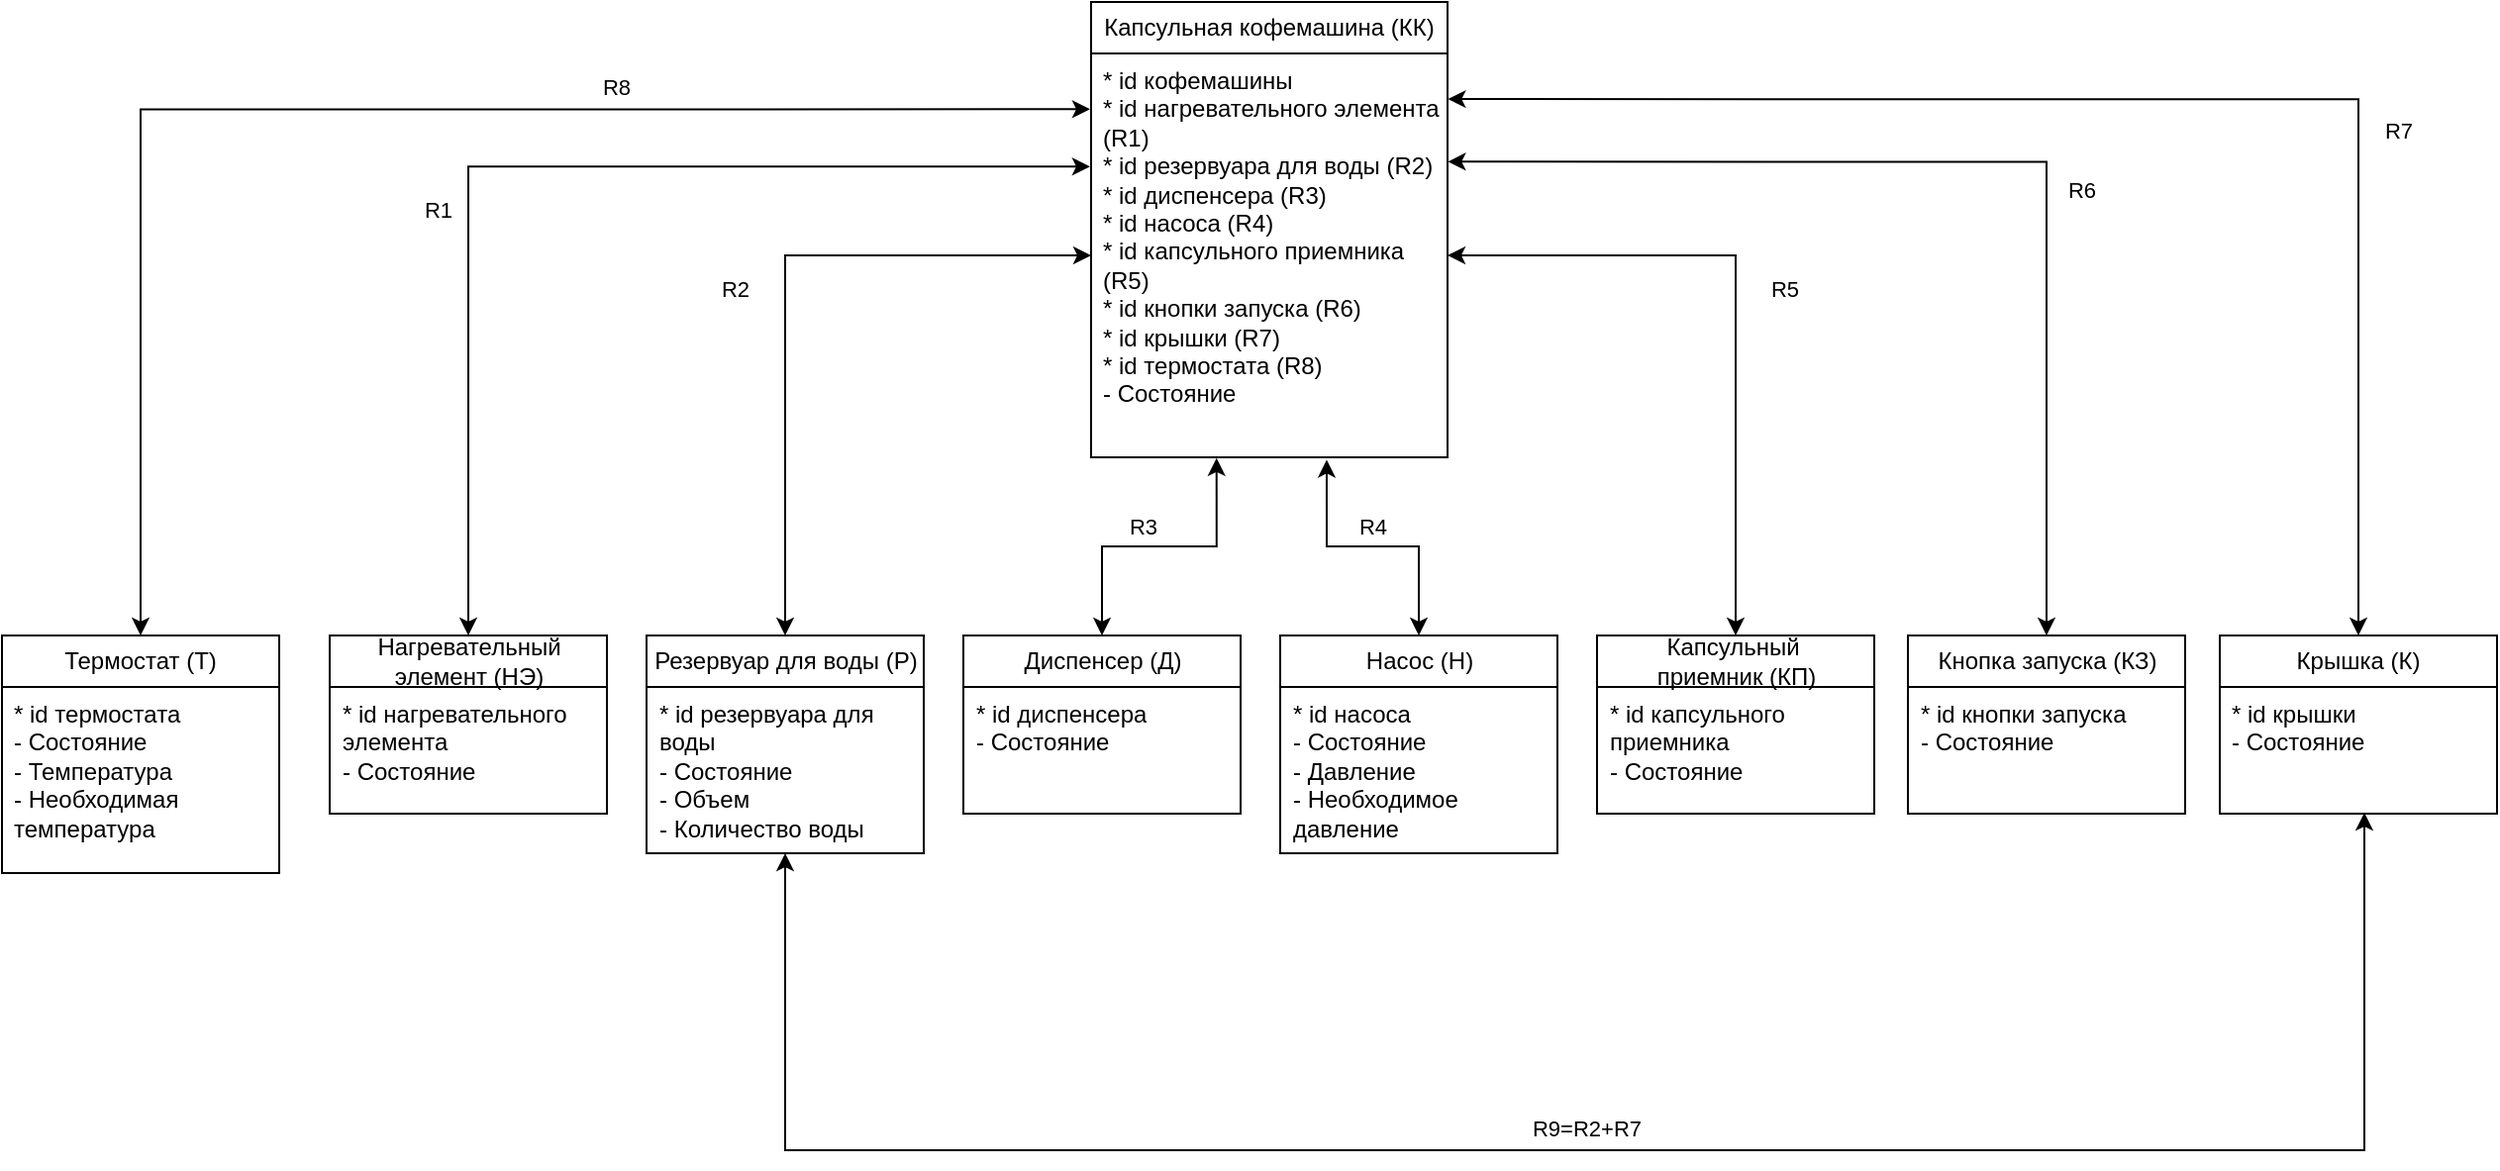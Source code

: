 <mxfile version="26.2.15" pages="5">
  <diagram name="Информационная модель" id="gOi6_Vl35baCy97eiiEK">
    <mxGraphModel dx="1858" dy="767" grid="1" gridSize="10" guides="1" tooltips="1" connect="1" arrows="1" fold="1" page="1" pageScale="1" pageWidth="827" pageHeight="1169" math="0" shadow="0">
      <root>
        <mxCell id="0" />
        <mxCell id="1" parent="0" />
        <mxCell id="SvoeBIST5ABrZ_2KjteC-6" value="Капсульная кофемашина (КК)" style="swimlane;fontStyle=0;childLayout=stackLayout;horizontal=1;startSize=26;fillColor=none;horizontalStack=0;resizeParent=1;resizeParentMax=0;resizeLast=0;collapsible=1;marginBottom=0;whiteSpace=wrap;html=1;" parent="1" vertex="1">
          <mxGeometry x="330" y="30" width="180" height="230" as="geometry" />
        </mxCell>
        <mxCell id="SvoeBIST5ABrZ_2KjteC-7" value="* id кофемашины&lt;div&gt;* id нагревательного элемента (R1)&lt;/div&gt;&lt;div&gt;* id резервуара для воды (R2)&lt;/div&gt;&lt;div&gt;* id диспенсера (R3)&lt;/div&gt;&lt;div&gt;* id насоса (R4)&lt;/div&gt;&lt;div&gt;* id капсульного приемника (R5)&lt;/div&gt;&lt;div&gt;* id кнопки запуска (R6)&lt;/div&gt;&lt;div&gt;* id крышки (R7)&lt;/div&gt;&lt;div&gt;* id термостата (R8)&lt;/div&gt;&lt;div&gt;- Состояние&lt;/div&gt;" style="text;strokeColor=none;fillColor=none;align=left;verticalAlign=top;spacingLeft=4;spacingRight=4;overflow=hidden;rotatable=0;points=[[0,0.5],[1,0.5]];portConstraint=eastwest;whiteSpace=wrap;html=1;" parent="SvoeBIST5ABrZ_2KjteC-6" vertex="1">
          <mxGeometry y="26" width="180" height="204" as="geometry" />
        </mxCell>
        <mxCell id="SvoeBIST5ABrZ_2KjteC-10" value="Нагревательный элемент (НЭ)" style="swimlane;fontStyle=0;childLayout=stackLayout;horizontal=1;startSize=26;fillColor=none;horizontalStack=0;resizeParent=1;resizeParentMax=0;resizeLast=0;collapsible=1;marginBottom=0;whiteSpace=wrap;html=1;" parent="1" vertex="1">
          <mxGeometry x="-54.5" y="350" width="140" height="90" as="geometry">
            <mxRectangle x="-54.5" y="350" width="210" height="30" as="alternateBounds" />
          </mxGeometry>
        </mxCell>
        <mxCell id="SvoeBIST5ABrZ_2KjteC-11" value="* id нагревательного элемента&lt;div&gt;- Состояние&lt;/div&gt;" style="text;strokeColor=none;fillColor=none;align=left;verticalAlign=top;spacingLeft=4;spacingRight=4;overflow=hidden;rotatable=0;points=[[0,0.5],[1,0.5]];portConstraint=eastwest;whiteSpace=wrap;html=1;" parent="SvoeBIST5ABrZ_2KjteC-10" vertex="1">
          <mxGeometry y="26" width="140" height="64" as="geometry" />
        </mxCell>
        <mxCell id="SvoeBIST5ABrZ_2KjteC-28" style="edgeStyle=orthogonalEdgeStyle;shape=connector;rounded=0;orthogonalLoop=1;jettySize=auto;html=1;entryX=0;entryY=0.5;entryDx=0;entryDy=0;strokeColor=default;align=center;verticalAlign=middle;fontFamily=Helvetica;fontSize=11;fontColor=default;labelBackgroundColor=default;startArrow=classic;startFill=1;endArrow=classic;" parent="1" source="SvoeBIST5ABrZ_2KjteC-12" target="SvoeBIST5ABrZ_2KjteC-7" edge="1">
          <mxGeometry relative="1" as="geometry" />
        </mxCell>
        <mxCell id="SvoeBIST5ABrZ_2KjteC-12" value="Резервуар для воды (Р)" style="swimlane;fontStyle=0;childLayout=stackLayout;horizontal=1;startSize=26;fillColor=none;horizontalStack=0;resizeParent=1;resizeParentMax=0;resizeLast=0;collapsible=1;marginBottom=0;whiteSpace=wrap;html=1;" parent="1" vertex="1">
          <mxGeometry x="105.5" y="350" width="140" height="110" as="geometry" />
        </mxCell>
        <mxCell id="SvoeBIST5ABrZ_2KjteC-13" value="* id резервуара для воды&lt;div&gt;- Состояние&lt;/div&gt;&lt;div&gt;- Объем&lt;/div&gt;&lt;div&gt;- Количество воды&lt;/div&gt;" style="text;strokeColor=none;fillColor=none;align=left;verticalAlign=top;spacingLeft=4;spacingRight=4;overflow=hidden;rotatable=0;points=[[0,0.5],[1,0.5]];portConstraint=eastwest;whiteSpace=wrap;html=1;" parent="SvoeBIST5ABrZ_2KjteC-12" vertex="1">
          <mxGeometry y="26" width="140" height="84" as="geometry" />
        </mxCell>
        <mxCell id="SvoeBIST5ABrZ_2KjteC-14" value="Диспенсер (Д)" style="swimlane;fontStyle=0;childLayout=stackLayout;horizontal=1;startSize=26;fillColor=none;horizontalStack=0;resizeParent=1;resizeParentMax=0;resizeLast=0;collapsible=1;marginBottom=0;whiteSpace=wrap;html=1;" parent="1" vertex="1">
          <mxGeometry x="265.5" y="350" width="140" height="90" as="geometry" />
        </mxCell>
        <mxCell id="SvoeBIST5ABrZ_2KjteC-15" value="* id диспенсера&lt;div&gt;- Состояние&lt;/div&gt;" style="text;strokeColor=none;fillColor=none;align=left;verticalAlign=top;spacingLeft=4;spacingRight=4;overflow=hidden;rotatable=0;points=[[0,0.5],[1,0.5]];portConstraint=eastwest;whiteSpace=wrap;html=1;" parent="SvoeBIST5ABrZ_2KjteC-14" vertex="1">
          <mxGeometry y="26" width="140" height="64" as="geometry" />
        </mxCell>
        <mxCell id="SvoeBIST5ABrZ_2KjteC-16" value="Насос (Н)" style="swimlane;fontStyle=0;childLayout=stackLayout;horizontal=1;startSize=26;fillColor=none;horizontalStack=0;resizeParent=1;resizeParentMax=0;resizeLast=0;collapsible=1;marginBottom=0;whiteSpace=wrap;html=1;" parent="1" vertex="1">
          <mxGeometry x="425.5" y="350" width="140" height="110" as="geometry" />
        </mxCell>
        <mxCell id="SvoeBIST5ABrZ_2KjteC-17" value="* id насоса&lt;div&gt;- Состояние&lt;/div&gt;&lt;div&gt;- Давление&lt;/div&gt;&lt;div&gt;- Необходимое давление&lt;/div&gt;" style="text;strokeColor=none;fillColor=none;align=left;verticalAlign=top;spacingLeft=4;spacingRight=4;overflow=hidden;rotatable=0;points=[[0,0.5],[1,0.5]];portConstraint=eastwest;whiteSpace=wrap;html=1;" parent="SvoeBIST5ABrZ_2KjteC-16" vertex="1">
          <mxGeometry y="26" width="140" height="84" as="geometry" />
        </mxCell>
        <mxCell id="SvoeBIST5ABrZ_2KjteC-31" style="edgeStyle=orthogonalEdgeStyle;shape=connector;rounded=0;orthogonalLoop=1;jettySize=auto;html=1;entryX=1;entryY=0.5;entryDx=0;entryDy=0;strokeColor=default;align=center;verticalAlign=middle;fontFamily=Helvetica;fontSize=11;fontColor=default;labelBackgroundColor=default;startArrow=classic;startFill=1;endArrow=classic;" parent="1" source="SvoeBIST5ABrZ_2KjteC-18" target="SvoeBIST5ABrZ_2KjteC-7" edge="1">
          <mxGeometry relative="1" as="geometry" />
        </mxCell>
        <mxCell id="SvoeBIST5ABrZ_2KjteC-18" value="Капсульный&amp;nbsp;&lt;div&gt;приемник (КП)&lt;/div&gt;" style="swimlane;fontStyle=0;childLayout=stackLayout;horizontal=1;startSize=26;fillColor=none;horizontalStack=0;resizeParent=1;resizeParentMax=0;resizeLast=0;collapsible=1;marginBottom=0;whiteSpace=wrap;html=1;" parent="1" vertex="1">
          <mxGeometry x="585.5" y="350" width="140" height="90" as="geometry" />
        </mxCell>
        <mxCell id="SvoeBIST5ABrZ_2KjteC-19" value="* id капсульного приемника&lt;div&gt;- Состояние&lt;/div&gt;" style="text;strokeColor=none;fillColor=none;align=left;verticalAlign=top;spacingLeft=4;spacingRight=4;overflow=hidden;rotatable=0;points=[[0,0.5],[1,0.5]];portConstraint=eastwest;whiteSpace=wrap;html=1;" parent="SvoeBIST5ABrZ_2KjteC-18" vertex="1">
          <mxGeometry y="26" width="140" height="64" as="geometry" />
        </mxCell>
        <mxCell id="SvoeBIST5ABrZ_2KjteC-20" value="Кнопка запуска (КЗ)" style="swimlane;fontStyle=0;childLayout=stackLayout;horizontal=1;startSize=26;fillColor=none;horizontalStack=0;resizeParent=1;resizeParentMax=0;resizeLast=0;collapsible=1;marginBottom=0;whiteSpace=wrap;html=1;" parent="1" vertex="1">
          <mxGeometry x="742.5" y="350" width="140" height="90" as="geometry" />
        </mxCell>
        <mxCell id="SvoeBIST5ABrZ_2KjteC-21" value="* id кнопки запуска&lt;div&gt;- Состояние&lt;/div&gt;" style="text;strokeColor=none;fillColor=none;align=left;verticalAlign=top;spacingLeft=4;spacingRight=4;overflow=hidden;rotatable=0;points=[[0,0.5],[1,0.5]];portConstraint=eastwest;whiteSpace=wrap;html=1;" parent="SvoeBIST5ABrZ_2KjteC-20" vertex="1">
          <mxGeometry y="26" width="140" height="64" as="geometry" />
        </mxCell>
        <mxCell id="SvoeBIST5ABrZ_2KjteC-22" value="Крышка (К)" style="swimlane;fontStyle=0;childLayout=stackLayout;horizontal=1;startSize=26;fillColor=none;horizontalStack=0;resizeParent=1;resizeParentMax=0;resizeLast=0;collapsible=1;marginBottom=0;whiteSpace=wrap;html=1;" parent="1" vertex="1">
          <mxGeometry x="900" y="350" width="140" height="90" as="geometry" />
        </mxCell>
        <mxCell id="SvoeBIST5ABrZ_2KjteC-23" value="* id крышки&lt;div&gt;- Состояние&lt;/div&gt;" style="text;strokeColor=none;fillColor=none;align=left;verticalAlign=top;spacingLeft=4;spacingRight=4;overflow=hidden;rotatable=0;points=[[0,0.5],[1,0.5]];portConstraint=eastwest;whiteSpace=wrap;html=1;" parent="SvoeBIST5ABrZ_2KjteC-22" vertex="1">
          <mxGeometry y="26" width="140" height="64" as="geometry" />
        </mxCell>
        <mxCell id="SvoeBIST5ABrZ_2KjteC-24" value="Термостат (Т)" style="swimlane;fontStyle=0;childLayout=stackLayout;horizontal=1;startSize=26;fillColor=none;horizontalStack=0;resizeParent=1;resizeParentMax=0;resizeLast=0;collapsible=1;marginBottom=0;whiteSpace=wrap;html=1;" parent="1" vertex="1">
          <mxGeometry x="-220" y="350" width="140" height="120" as="geometry">
            <mxRectangle x="-54.5" y="350" width="210" height="30" as="alternateBounds" />
          </mxGeometry>
        </mxCell>
        <mxCell id="SvoeBIST5ABrZ_2KjteC-25" value="* id термостата&lt;div&gt;- Состояние&lt;/div&gt;&lt;div&gt;- Температура&lt;/div&gt;&lt;div&gt;- Необходимая температура&lt;/div&gt;" style="text;strokeColor=none;fillColor=none;align=left;verticalAlign=top;spacingLeft=4;spacingRight=4;overflow=hidden;rotatable=0;points=[[0,0.5],[1,0.5]];portConstraint=eastwest;whiteSpace=wrap;html=1;" parent="SvoeBIST5ABrZ_2KjteC-24" vertex="1">
          <mxGeometry y="26" width="140" height="94" as="geometry" />
        </mxCell>
        <mxCell id="SvoeBIST5ABrZ_2KjteC-26" style="edgeStyle=orthogonalEdgeStyle;rounded=0;orthogonalLoop=1;jettySize=auto;html=1;entryX=-0.003;entryY=0.138;entryDx=0;entryDy=0;entryPerimeter=0;startArrow=classic;startFill=1;" parent="1" source="SvoeBIST5ABrZ_2KjteC-24" target="SvoeBIST5ABrZ_2KjteC-7" edge="1">
          <mxGeometry relative="1" as="geometry" />
        </mxCell>
        <mxCell id="SvoeBIST5ABrZ_2KjteC-27" style="edgeStyle=orthogonalEdgeStyle;shape=connector;rounded=0;orthogonalLoop=1;jettySize=auto;html=1;entryX=-0.003;entryY=0.28;entryDx=0;entryDy=0;entryPerimeter=0;strokeColor=default;align=center;verticalAlign=middle;fontFamily=Helvetica;fontSize=11;fontColor=default;labelBackgroundColor=default;startArrow=classic;startFill=1;endArrow=classic;" parent="1" source="SvoeBIST5ABrZ_2KjteC-10" target="SvoeBIST5ABrZ_2KjteC-7" edge="1">
          <mxGeometry relative="1" as="geometry" />
        </mxCell>
        <mxCell id="SvoeBIST5ABrZ_2KjteC-29" style="edgeStyle=orthogonalEdgeStyle;shape=connector;rounded=0;orthogonalLoop=1;jettySize=auto;html=1;entryX=0.352;entryY=1.002;entryDx=0;entryDy=0;entryPerimeter=0;strokeColor=default;align=center;verticalAlign=middle;fontFamily=Helvetica;fontSize=11;fontColor=default;labelBackgroundColor=default;startArrow=classic;startFill=1;endArrow=classic;" parent="1" source="SvoeBIST5ABrZ_2KjteC-14" target="SvoeBIST5ABrZ_2KjteC-7" edge="1">
          <mxGeometry relative="1" as="geometry" />
        </mxCell>
        <mxCell id="SvoeBIST5ABrZ_2KjteC-30" style="edgeStyle=orthogonalEdgeStyle;shape=connector;rounded=0;orthogonalLoop=1;jettySize=auto;html=1;entryX=0.661;entryY=1.006;entryDx=0;entryDy=0;entryPerimeter=0;strokeColor=default;align=center;verticalAlign=middle;fontFamily=Helvetica;fontSize=11;fontColor=default;labelBackgroundColor=default;startArrow=classic;startFill=1;endArrow=classic;" parent="1" source="SvoeBIST5ABrZ_2KjteC-16" target="SvoeBIST5ABrZ_2KjteC-7" edge="1">
          <mxGeometry relative="1" as="geometry">
            <Array as="points">
              <mxPoint x="495" y="305" />
              <mxPoint x="449" y="305" />
            </Array>
          </mxGeometry>
        </mxCell>
        <mxCell id="SvoeBIST5ABrZ_2KjteC-32" style="edgeStyle=orthogonalEdgeStyle;shape=connector;rounded=0;orthogonalLoop=1;jettySize=auto;html=1;entryX=1.001;entryY=0.268;entryDx=0;entryDy=0;entryPerimeter=0;strokeColor=default;align=center;verticalAlign=middle;fontFamily=Helvetica;fontSize=11;fontColor=default;labelBackgroundColor=default;startArrow=classic;startFill=1;endArrow=classic;" parent="1" source="SvoeBIST5ABrZ_2KjteC-20" target="SvoeBIST5ABrZ_2KjteC-7" edge="1">
          <mxGeometry relative="1" as="geometry" />
        </mxCell>
        <mxCell id="SvoeBIST5ABrZ_2KjteC-33" style="edgeStyle=orthogonalEdgeStyle;shape=connector;rounded=0;orthogonalLoop=1;jettySize=auto;html=1;entryX=1.001;entryY=0.113;entryDx=0;entryDy=0;entryPerimeter=0;strokeColor=default;align=center;verticalAlign=middle;fontFamily=Helvetica;fontSize=11;fontColor=default;labelBackgroundColor=default;startArrow=classic;startFill=1;endArrow=classic;" parent="1" source="SvoeBIST5ABrZ_2KjteC-22" target="SvoeBIST5ABrZ_2KjteC-7" edge="1">
          <mxGeometry relative="1" as="geometry" />
        </mxCell>
        <mxCell id="SvoeBIST5ABrZ_2KjteC-36" value="R8" style="text;html=1;align=center;verticalAlign=middle;resizable=0;points=[];autosize=1;strokeColor=none;fillColor=none;fontFamily=Helvetica;fontSize=11;fontColor=default;labelBackgroundColor=default;" parent="1" vertex="1">
          <mxGeometry x="70" y="58" width="40" height="30" as="geometry" />
        </mxCell>
        <mxCell id="SvoeBIST5ABrZ_2KjteC-37" value="R1" style="text;html=1;align=center;verticalAlign=middle;resizable=0;points=[];autosize=1;strokeColor=none;fillColor=none;fontFamily=Helvetica;fontSize=11;fontColor=default;labelBackgroundColor=default;" parent="1" vertex="1">
          <mxGeometry x="-20" y="120" width="40" height="30" as="geometry" />
        </mxCell>
        <mxCell id="SvoeBIST5ABrZ_2KjteC-38" value="R2" style="text;html=1;align=center;verticalAlign=middle;resizable=0;points=[];autosize=1;strokeColor=none;fillColor=none;fontFamily=Helvetica;fontSize=11;fontColor=default;labelBackgroundColor=default;" parent="1" vertex="1">
          <mxGeometry x="130" y="160" width="40" height="30" as="geometry" />
        </mxCell>
        <mxCell id="SvoeBIST5ABrZ_2KjteC-39" value="R3" style="text;html=1;align=center;verticalAlign=middle;resizable=0;points=[];autosize=1;strokeColor=none;fillColor=none;fontFamily=Helvetica;fontSize=11;fontColor=default;labelBackgroundColor=default;" parent="1" vertex="1">
          <mxGeometry x="336" y="280" width="40" height="30" as="geometry" />
        </mxCell>
        <mxCell id="SvoeBIST5ABrZ_2KjteC-40" value="R4" style="text;html=1;align=center;verticalAlign=middle;resizable=0;points=[];autosize=1;strokeColor=none;fillColor=none;fontFamily=Helvetica;fontSize=11;fontColor=default;labelBackgroundColor=default;" parent="1" vertex="1">
          <mxGeometry x="452" y="280" width="40" height="30" as="geometry" />
        </mxCell>
        <mxCell id="SvoeBIST5ABrZ_2KjteC-41" value="R5" style="text;html=1;align=center;verticalAlign=middle;resizable=0;points=[];autosize=1;strokeColor=none;fillColor=none;fontFamily=Helvetica;fontSize=11;fontColor=default;labelBackgroundColor=default;" parent="1" vertex="1">
          <mxGeometry x="660" y="160" width="40" height="30" as="geometry" />
        </mxCell>
        <mxCell id="SvoeBIST5ABrZ_2KjteC-42" value="R6" style="text;html=1;align=center;verticalAlign=middle;resizable=0;points=[];autosize=1;strokeColor=none;fillColor=none;fontFamily=Helvetica;fontSize=11;fontColor=default;labelBackgroundColor=default;" parent="1" vertex="1">
          <mxGeometry x="810" y="110" width="40" height="30" as="geometry" />
        </mxCell>
        <mxCell id="SvoeBIST5ABrZ_2KjteC-43" value="R7" style="text;html=1;align=center;verticalAlign=middle;resizable=0;points=[];autosize=1;strokeColor=none;fillColor=none;fontFamily=Helvetica;fontSize=11;fontColor=default;labelBackgroundColor=default;" parent="1" vertex="1">
          <mxGeometry x="970" y="80" width="40" height="30" as="geometry" />
        </mxCell>
        <mxCell id="SvoeBIST5ABrZ_2KjteC-44" style="edgeStyle=orthogonalEdgeStyle;shape=connector;rounded=0;orthogonalLoop=1;jettySize=auto;html=1;entryX=0.518;entryY=0.992;entryDx=0;entryDy=0;strokeColor=default;align=center;verticalAlign=middle;fontFamily=Helvetica;fontSize=11;fontColor=default;labelBackgroundColor=default;startArrow=classic;startFill=1;endArrow=classic;entryPerimeter=0;" parent="1" source="SvoeBIST5ABrZ_2KjteC-13" target="SvoeBIST5ABrZ_2KjteC-23" edge="1">
          <mxGeometry relative="1" as="geometry">
            <Array as="points">
              <mxPoint x="176" y="610" />
              <mxPoint x="973" y="610" />
              <mxPoint x="973" y="440" />
            </Array>
          </mxGeometry>
        </mxCell>
        <mxCell id="SvoeBIST5ABrZ_2KjteC-45" value="R9=R2+R7" style="text;html=1;align=center;verticalAlign=middle;resizable=0;points=[];autosize=1;strokeColor=none;fillColor=none;fontFamily=Helvetica;fontSize=11;fontColor=default;labelBackgroundColor=default;" parent="1" vertex="1">
          <mxGeometry x="540" y="584" width="80" height="30" as="geometry" />
        </mxCell>
      </root>
    </mxGraphModel>
  </diagram>
  <diagram id="Dj9EQ1Mwnu5vLqHMgC5L" name="ДПС/ТПС">
    <mxGraphModel dx="1815" dy="735" grid="1" gridSize="10" guides="1" tooltips="1" connect="1" arrows="1" fold="1" page="1" pageScale="1" pageWidth="827" pageHeight="1169" math="0" shadow="0">
      <root>
        <mxCell id="0" />
        <mxCell id="1" parent="0" />
        <mxCell id="5a1xklO3lhzXh3wI7XBw-4" style="edgeStyle=orthogonalEdgeStyle;shape=connector;rounded=0;orthogonalLoop=1;jettySize=auto;html=1;entryX=0.5;entryY=0;entryDx=0;entryDy=0;strokeColor=default;align=center;verticalAlign=middle;fontFamily=Helvetica;fontSize=11;fontColor=default;labelBackgroundColor=default;startArrow=none;startFill=0;endArrow=classic;" parent="1" source="WqsZffqC1iUpoKyfEC-g-1" target="WqsZffqC1iUpoKyfEC-g-2" edge="1">
          <mxGeometry relative="1" as="geometry" />
        </mxCell>
        <mxCell id="WqsZffqC1iUpoKyfEC-g-1" value="&lt;font style=&quot;font-size: 14px;&quot;&gt;Термостат&lt;/font&gt;" style="text;html=1;align=center;verticalAlign=middle;resizable=0;points=[];autosize=1;strokeColor=none;fillColor=none;fontFamily=Helvetica;fontSize=11;fontColor=default;labelBackgroundColor=default;" parent="1" vertex="1">
          <mxGeometry x="-630" y="20" width="90" height="30" as="geometry" />
        </mxCell>
        <mxCell id="McmUm4GiWj_2OMCBW9nO-3" style="edgeStyle=orthogonalEdgeStyle;shape=connector;rounded=0;orthogonalLoop=1;jettySize=auto;html=1;entryX=0;entryY=0.5;entryDx=0;entryDy=0;strokeColor=default;align=center;verticalAlign=middle;fontFamily=Helvetica;fontSize=11;fontColor=default;labelBackgroundColor=default;startArrow=none;startFill=0;endArrow=classic;exitX=0;exitY=0.5;exitDx=0;exitDy=0;" parent="1" source="WqsZffqC1iUpoKyfEC-g-2" target="WqsZffqC1iUpoKyfEC-g-4" edge="1">
          <mxGeometry relative="1" as="geometry" />
        </mxCell>
        <mxCell id="WqsZffqC1iUpoKyfEC-g-2" value="1. Термостат ожидает" style="rounded=0;whiteSpace=wrap;html=1;fontFamily=Helvetica;fontSize=11;fontColor=default;labelBackgroundColor=default;" parent="1" vertex="1">
          <mxGeometry x="-645" y="82" width="120" height="60" as="geometry" />
        </mxCell>
        <mxCell id="McmUm4GiWj_2OMCBW9nO-2" style="edgeStyle=orthogonalEdgeStyle;shape=connector;rounded=0;orthogonalLoop=1;jettySize=auto;html=1;entryX=1;entryY=0.75;entryDx=0;entryDy=0;strokeColor=default;align=center;verticalAlign=middle;fontFamily=Helvetica;fontSize=11;fontColor=default;labelBackgroundColor=default;startArrow=none;startFill=0;endArrow=classic;exitX=1;exitY=0.5;exitDx=0;exitDy=0;" parent="1" source="WqsZffqC1iUpoKyfEC-g-3" target="WqsZffqC1iUpoKyfEC-g-2" edge="1">
          <mxGeometry relative="1" as="geometry">
            <Array as="points">
              <mxPoint x="-460" y="332" />
              <mxPoint x="-460" y="127" />
            </Array>
          </mxGeometry>
        </mxCell>
        <mxCell id="WqsZffqC1iUpoKyfEC-g-3" value="3. Термостат завершил работу" style="rounded=0;whiteSpace=wrap;html=1;fontFamily=Helvetica;fontSize=11;fontColor=default;labelBackgroundColor=default;" parent="1" vertex="1">
          <mxGeometry x="-645" y="302" width="120" height="60" as="geometry" />
        </mxCell>
        <mxCell id="McmUm4GiWj_2OMCBW9nO-5" style="edgeStyle=orthogonalEdgeStyle;shape=connector;rounded=0;orthogonalLoop=1;jettySize=auto;html=1;entryX=0.5;entryY=0;entryDx=0;entryDy=0;strokeColor=default;align=center;verticalAlign=middle;fontFamily=Helvetica;fontSize=11;fontColor=default;labelBackgroundColor=default;startArrow=none;startFill=0;endArrow=classic;" parent="1" source="WqsZffqC1iUpoKyfEC-g-4" target="WqsZffqC1iUpoKyfEC-g-3" edge="1">
          <mxGeometry relative="1" as="geometry" />
        </mxCell>
        <mxCell id="WqsZffqC1iUpoKyfEC-g-4" value="2. Термостат не дошел до необходимой температуры" style="rounded=0;whiteSpace=wrap;html=1;fontFamily=Helvetica;fontSize=11;fontColor=default;labelBackgroundColor=default;" parent="1" vertex="1">
          <mxGeometry x="-645" y="172" width="120" height="60" as="geometry" />
        </mxCell>
        <mxCell id="McmUm4GiWj_2OMCBW9nO-4" style="edgeStyle=orthogonalEdgeStyle;shape=connector;rounded=0;orthogonalLoop=1;jettySize=auto;html=1;entryX=1;entryY=0.5;entryDx=0;entryDy=0;strokeColor=default;align=center;verticalAlign=middle;fontFamily=Helvetica;fontSize=11;fontColor=default;labelBackgroundColor=default;startArrow=none;startFill=0;endArrow=classic;" parent="1" source="WqsZffqC1iUpoKyfEC-g-4" target="WqsZffqC1iUpoKyfEC-g-4" edge="1">
          <mxGeometry relative="1" as="geometry" />
        </mxCell>
        <mxCell id="McmUm4GiWj_2OMCBW9nO-6" value="&lt;span style=&quot;font-size: 10px;&quot;&gt;Т1&lt;/span&gt;" style="edgeLabel;html=1;align=center;verticalAlign=middle;resizable=0;points=[];fontFamily=Helvetica;fontSize=11;fontColor=default;labelBackgroundColor=default;" parent="McmUm4GiWj_2OMCBW9nO-4" vertex="1" connectable="0">
          <mxGeometry x="0.466" y="3" relative="1" as="geometry">
            <mxPoint x="12" y="1" as="offset" />
          </mxGeometry>
        </mxCell>
        <mxCell id="_G03OXE4UTKCyqB6zafG-1" value="&lt;font style=&quot;font-size: 10px;&quot;&gt;T3: Вернуть в состояние&lt;/font&gt;&lt;span style=&quot;font-size: 10px; background-color: light-dark(#ffffff, var(--ge-dark-color, #121212)); color: light-dark(rgb(0, 0, 0), rgb(255, 255, 255));&quot;&gt;&amp;nbsp;покоя&lt;/span&gt;" style="edgeLabel;html=1;align=center;verticalAlign=middle;resizable=0;points=[];fontFamily=Helvetica;fontSize=11;fontColor=default;labelBackgroundColor=default;" parent="1" vertex="1" connectable="0">
          <mxGeometry x="-450" y="342" as="geometry" />
        </mxCell>
        <mxCell id="_G03OXE4UTKCyqB6zafG-2" value="&lt;font style=&quot;font-size: 10px;&quot;&gt;T2: Термостат зафиксировал&lt;/font&gt;&lt;div&gt;&lt;font style=&quot;font-size: 10px;&quot;&gt;необходимую температуру&lt;/font&gt;&lt;/div&gt;" style="edgeLabel;html=1;align=center;verticalAlign=middle;resizable=0;points=[];fontFamily=Helvetica;fontSize=11;fontColor=default;labelBackgroundColor=default;" parent="1" vertex="1" connectable="0">
          <mxGeometry x="-660" y="272" as="geometry" />
        </mxCell>
        <mxCell id="_G03OXE4UTKCyqB6zafG-3" value="&lt;font style=&quot;font-size: 10px;&quot;&gt;T1: Зафиксировать&lt;/font&gt;&lt;div&gt;&lt;span style=&quot;font-size: 10px;&quot;&gt;изменение&lt;br&gt;&lt;/span&gt;&lt;div&gt;&lt;font style=&quot;font-size: 10px;&quot;&gt;температуры&lt;/font&gt;&lt;/div&gt;&lt;/div&gt;" style="edgeLabel;html=1;align=center;verticalAlign=middle;resizable=0;points=[];fontFamily=Helvetica;fontSize=11;fontColor=default;labelBackgroundColor=default;" parent="1" vertex="1" connectable="0">
          <mxGeometry x="-720" y="152" as="geometry" />
        </mxCell>
        <mxCell id="_G03OXE4UTKCyqB6zafG-17" value="" style="shape=table;startSize=0;container=1;collapsible=0;childLayout=tableLayout;fontSize=16;fontFamily=Helvetica;fontColor=default;labelBackgroundColor=default;" parent="1" vertex="1">
          <mxGeometry x="-370" y="92" width="350" height="220" as="geometry" />
        </mxCell>
        <mxCell id="_G03OXE4UTKCyqB6zafG-22" value="" style="shape=tableRow;horizontal=0;startSize=0;swimlaneHead=0;swimlaneBody=0;strokeColor=inherit;top=0;left=0;bottom=0;right=0;collapsible=0;dropTarget=0;fillColor=none;points=[[0,0.5],[1,0.5]];portConstraint=eastwest;fontSize=16;fontFamily=Helvetica;fontColor=default;labelBackgroundColor=default;" parent="_G03OXE4UTKCyqB6zafG-17" vertex="1">
          <mxGeometry width="350" height="54" as="geometry" />
        </mxCell>
        <mxCell id="_G03OXE4UTKCyqB6zafG-23" value="" style="shape=partialRectangle;html=1;whiteSpace=wrap;connectable=0;strokeColor=inherit;overflow=hidden;fillColor=none;top=0;left=0;bottom=0;right=0;pointerEvents=1;fontSize=16;fontFamily=Helvetica;fontColor=default;labelBackgroundColor=default;" parent="_G03OXE4UTKCyqB6zafG-22" vertex="1">
          <mxGeometry width="170" height="54" as="geometry">
            <mxRectangle width="170" height="54" as="alternateBounds" />
          </mxGeometry>
        </mxCell>
        <mxCell id="_G03OXE4UTKCyqB6zafG-24" value="T1" style="shape=partialRectangle;html=1;whiteSpace=wrap;connectable=0;strokeColor=inherit;overflow=hidden;fillColor=none;top=0;left=0;bottom=0;right=0;pointerEvents=1;fontSize=16;fontFamily=Helvetica;fontColor=default;labelBackgroundColor=default;" parent="_G03OXE4UTKCyqB6zafG-22" vertex="1">
          <mxGeometry x="170" width="60" height="54" as="geometry">
            <mxRectangle width="60" height="54" as="alternateBounds" />
          </mxGeometry>
        </mxCell>
        <mxCell id="_G03OXE4UTKCyqB6zafG-25" value="T2" style="shape=partialRectangle;html=1;whiteSpace=wrap;connectable=0;strokeColor=inherit;overflow=hidden;fillColor=none;top=0;left=0;bottom=0;right=0;pointerEvents=1;fontSize=16;fontFamily=Helvetica;fontColor=default;labelBackgroundColor=default;" parent="_G03OXE4UTKCyqB6zafG-22" vertex="1">
          <mxGeometry x="230" width="60" height="54" as="geometry">
            <mxRectangle width="60" height="54" as="alternateBounds" />
          </mxGeometry>
        </mxCell>
        <mxCell id="_G03OXE4UTKCyqB6zafG-36" value="T3" style="shape=partialRectangle;html=1;whiteSpace=wrap;connectable=0;strokeColor=inherit;overflow=hidden;fillColor=none;top=0;left=0;bottom=0;right=0;pointerEvents=1;fontSize=16;fontFamily=Helvetica;fontColor=default;labelBackgroundColor=default;" parent="_G03OXE4UTKCyqB6zafG-22" vertex="1">
          <mxGeometry x="290" width="60" height="54" as="geometry">
            <mxRectangle width="60" height="54" as="alternateBounds" />
          </mxGeometry>
        </mxCell>
        <mxCell id="_G03OXE4UTKCyqB6zafG-18" value="" style="shape=tableRow;horizontal=0;startSize=0;swimlaneHead=0;swimlaneBody=0;strokeColor=inherit;top=0;left=0;bottom=0;right=0;collapsible=0;dropTarget=0;fillColor=none;points=[[0,0.5],[1,0.5]];portConstraint=eastwest;fontSize=16;fontFamily=Helvetica;fontColor=default;labelBackgroundColor=default;" parent="_G03OXE4UTKCyqB6zafG-17" vertex="1">
          <mxGeometry y="54" width="350" height="58" as="geometry" />
        </mxCell>
        <mxCell id="_G03OXE4UTKCyqB6zafG-19" value="&lt;font style=&quot;font-size: 11px;&quot;&gt;1. Термостат ожидает&lt;/font&gt;" style="shape=partialRectangle;html=1;whiteSpace=wrap;connectable=0;strokeColor=inherit;overflow=hidden;fillColor=none;top=0;left=0;bottom=0;right=0;pointerEvents=1;fontSize=16;fontFamily=Helvetica;fontColor=default;labelBackgroundColor=default;" parent="_G03OXE4UTKCyqB6zafG-18" vertex="1">
          <mxGeometry width="170" height="58" as="geometry">
            <mxRectangle width="170" height="58" as="alternateBounds" />
          </mxGeometry>
        </mxCell>
        <mxCell id="_G03OXE4UTKCyqB6zafG-20" value="2" style="shape=partialRectangle;html=1;whiteSpace=wrap;connectable=0;strokeColor=inherit;overflow=hidden;fillColor=none;top=0;left=0;bottom=0;right=0;pointerEvents=1;fontSize=16;fontFamily=Helvetica;fontColor=default;labelBackgroundColor=default;" parent="_G03OXE4UTKCyqB6zafG-18" vertex="1">
          <mxGeometry x="170" width="60" height="58" as="geometry">
            <mxRectangle width="60" height="58" as="alternateBounds" />
          </mxGeometry>
        </mxCell>
        <mxCell id="_G03OXE4UTKCyqB6zafG-21" value="-" style="shape=partialRectangle;html=1;whiteSpace=wrap;connectable=0;strokeColor=inherit;overflow=hidden;fillColor=none;top=0;left=0;bottom=0;right=0;pointerEvents=1;fontSize=16;fontFamily=Helvetica;fontColor=default;labelBackgroundColor=default;" parent="_G03OXE4UTKCyqB6zafG-18" vertex="1">
          <mxGeometry x="230" width="60" height="58" as="geometry">
            <mxRectangle width="60" height="58" as="alternateBounds" />
          </mxGeometry>
        </mxCell>
        <mxCell id="_G03OXE4UTKCyqB6zafG-37" value="1" style="shape=partialRectangle;html=1;whiteSpace=wrap;connectable=0;strokeColor=inherit;overflow=hidden;fillColor=none;top=0;left=0;bottom=0;right=0;pointerEvents=1;fontSize=16;fontFamily=Helvetica;fontColor=default;labelBackgroundColor=default;" parent="_G03OXE4UTKCyqB6zafG-18" vertex="1">
          <mxGeometry x="290" width="60" height="58" as="geometry">
            <mxRectangle width="60" height="58" as="alternateBounds" />
          </mxGeometry>
        </mxCell>
        <mxCell id="_G03OXE4UTKCyqB6zafG-26" value="" style="shape=tableRow;horizontal=0;startSize=0;swimlaneHead=0;swimlaneBody=0;strokeColor=inherit;top=0;left=0;bottom=0;right=0;collapsible=0;dropTarget=0;fillColor=none;points=[[0,0.5],[1,0.5]];portConstraint=eastwest;fontSize=16;fontFamily=Helvetica;fontColor=default;labelBackgroundColor=default;" parent="_G03OXE4UTKCyqB6zafG-17" vertex="1">
          <mxGeometry y="112" width="350" height="57" as="geometry" />
        </mxCell>
        <mxCell id="_G03OXE4UTKCyqB6zafG-27" value="&lt;font style=&quot;font-size: 11px;&quot;&gt;2.&amp;nbsp;Термостат не дошел до необходимой температуры&lt;/font&gt;" style="shape=partialRectangle;html=1;whiteSpace=wrap;connectable=0;strokeColor=inherit;overflow=hidden;fillColor=none;top=0;left=0;bottom=0;right=0;pointerEvents=1;fontSize=16;fontFamily=Helvetica;fontColor=default;labelBackgroundColor=default;" parent="_G03OXE4UTKCyqB6zafG-26" vertex="1">
          <mxGeometry width="170" height="57" as="geometry">
            <mxRectangle width="170" height="57" as="alternateBounds" />
          </mxGeometry>
        </mxCell>
        <mxCell id="_G03OXE4UTKCyqB6zafG-28" value="2" style="shape=partialRectangle;html=1;whiteSpace=wrap;connectable=0;strokeColor=inherit;overflow=hidden;fillColor=none;top=0;left=0;bottom=0;right=0;pointerEvents=1;fontSize=16;fontFamily=Helvetica;fontColor=default;labelBackgroundColor=default;" parent="_G03OXE4UTKCyqB6zafG-26" vertex="1">
          <mxGeometry x="170" width="60" height="57" as="geometry">
            <mxRectangle width="60" height="57" as="alternateBounds" />
          </mxGeometry>
        </mxCell>
        <mxCell id="_G03OXE4UTKCyqB6zafG-29" value="3" style="shape=partialRectangle;html=1;whiteSpace=wrap;connectable=0;strokeColor=inherit;overflow=hidden;fillColor=none;top=0;left=0;bottom=0;right=0;pointerEvents=1;fontSize=16;fontFamily=Helvetica;fontColor=default;labelBackgroundColor=default;" parent="_G03OXE4UTKCyqB6zafG-26" vertex="1">
          <mxGeometry x="230" width="60" height="57" as="geometry">
            <mxRectangle width="60" height="57" as="alternateBounds" />
          </mxGeometry>
        </mxCell>
        <mxCell id="_G03OXE4UTKCyqB6zafG-38" value="-" style="shape=partialRectangle;html=1;whiteSpace=wrap;connectable=0;strokeColor=inherit;overflow=hidden;fillColor=none;top=0;left=0;bottom=0;right=0;pointerEvents=1;fontSize=16;fontFamily=Helvetica;fontColor=default;labelBackgroundColor=default;" parent="_G03OXE4UTKCyqB6zafG-26" vertex="1">
          <mxGeometry x="290" width="60" height="57" as="geometry">
            <mxRectangle width="60" height="57" as="alternateBounds" />
          </mxGeometry>
        </mxCell>
        <mxCell id="_G03OXE4UTKCyqB6zafG-39" style="shape=tableRow;horizontal=0;startSize=0;swimlaneHead=0;swimlaneBody=0;strokeColor=inherit;top=0;left=0;bottom=0;right=0;collapsible=0;dropTarget=0;fillColor=none;points=[[0,0.5],[1,0.5]];portConstraint=eastwest;fontSize=16;fontFamily=Helvetica;fontColor=default;labelBackgroundColor=default;" parent="_G03OXE4UTKCyqB6zafG-17" vertex="1">
          <mxGeometry y="169" width="350" height="51" as="geometry" />
        </mxCell>
        <mxCell id="_G03OXE4UTKCyqB6zafG-40" value="&lt;font style=&quot;font-size: 11px;&quot;&gt;3. Термостат завершил работу&lt;/font&gt;" style="shape=partialRectangle;html=1;whiteSpace=wrap;connectable=0;strokeColor=inherit;overflow=hidden;fillColor=none;top=0;left=0;bottom=0;right=0;pointerEvents=1;fontSize=16;fontFamily=Helvetica;fontColor=default;labelBackgroundColor=default;" parent="_G03OXE4UTKCyqB6zafG-39" vertex="1">
          <mxGeometry width="170" height="51" as="geometry">
            <mxRectangle width="170" height="51" as="alternateBounds" />
          </mxGeometry>
        </mxCell>
        <mxCell id="_G03OXE4UTKCyqB6zafG-41" value="-" style="shape=partialRectangle;html=1;whiteSpace=wrap;connectable=0;strokeColor=inherit;overflow=hidden;fillColor=none;top=0;left=0;bottom=0;right=0;pointerEvents=1;fontSize=16;fontFamily=Helvetica;fontColor=default;labelBackgroundColor=default;" parent="_G03OXE4UTKCyqB6zafG-39" vertex="1">
          <mxGeometry x="170" width="60" height="51" as="geometry">
            <mxRectangle width="60" height="51" as="alternateBounds" />
          </mxGeometry>
        </mxCell>
        <mxCell id="_G03OXE4UTKCyqB6zafG-42" value="-" style="shape=partialRectangle;html=1;whiteSpace=wrap;connectable=0;strokeColor=inherit;overflow=hidden;fillColor=none;top=0;left=0;bottom=0;right=0;pointerEvents=1;fontSize=16;fontFamily=Helvetica;fontColor=default;labelBackgroundColor=default;" parent="_G03OXE4UTKCyqB6zafG-39" vertex="1">
          <mxGeometry x="230" width="60" height="51" as="geometry">
            <mxRectangle width="60" height="51" as="alternateBounds" />
          </mxGeometry>
        </mxCell>
        <mxCell id="_G03OXE4UTKCyqB6zafG-43" value="1" style="shape=partialRectangle;html=1;whiteSpace=wrap;connectable=0;strokeColor=inherit;overflow=hidden;fillColor=none;top=0;left=0;bottom=0;right=0;pointerEvents=1;fontSize=16;fontFamily=Helvetica;fontColor=default;labelBackgroundColor=default;" parent="_G03OXE4UTKCyqB6zafG-39" vertex="1">
          <mxGeometry x="290" width="60" height="51" as="geometry">
            <mxRectangle width="60" height="51" as="alternateBounds" />
          </mxGeometry>
        </mxCell>
        <mxCell id="5a1xklO3lhzXh3wI7XBw-5" style="edgeStyle=orthogonalEdgeStyle;shape=connector;rounded=0;orthogonalLoop=1;jettySize=auto;html=1;strokeColor=default;align=center;verticalAlign=middle;fontFamily=Helvetica;fontSize=11;fontColor=default;labelBackgroundColor=default;startArrow=none;startFill=0;endArrow=classic;" parent="1" source="h79UUVhpwlfbPZJgeAgl-1" target="h79UUVhpwlfbPZJgeAgl-3" edge="1">
          <mxGeometry relative="1" as="geometry" />
        </mxCell>
        <mxCell id="h79UUVhpwlfbPZJgeAgl-1" value="&lt;font style=&quot;font-size: 14px;&quot;&gt;Нагревательный элемент&lt;/font&gt;" style="text;html=1;align=center;verticalAlign=middle;resizable=0;points=[];autosize=1;strokeColor=none;fillColor=none;fontFamily=Helvetica;fontSize=11;fontColor=default;labelBackgroundColor=default;" parent="1" vertex="1">
          <mxGeometry x="-670" y="390" width="190" height="30" as="geometry" />
        </mxCell>
        <mxCell id="h79UUVhpwlfbPZJgeAgl-2" style="edgeStyle=orthogonalEdgeStyle;shape=connector;rounded=0;orthogonalLoop=1;jettySize=auto;html=1;entryX=0;entryY=0.5;entryDx=0;entryDy=0;strokeColor=default;align=center;verticalAlign=middle;fontFamily=Helvetica;fontSize=11;fontColor=default;labelBackgroundColor=default;startArrow=none;startFill=0;endArrow=classic;exitX=0;exitY=0.5;exitDx=0;exitDy=0;" parent="1" source="h79UUVhpwlfbPZJgeAgl-3" target="h79UUVhpwlfbPZJgeAgl-7" edge="1">
          <mxGeometry relative="1" as="geometry" />
        </mxCell>
        <mxCell id="h79UUVhpwlfbPZJgeAgl-3" value="1. Выключен" style="rounded=0;whiteSpace=wrap;html=1;fontFamily=Helvetica;fontSize=11;fontColor=default;labelBackgroundColor=default;" parent="1" vertex="1">
          <mxGeometry x="-635" y="444" width="120" height="60" as="geometry" />
        </mxCell>
        <mxCell id="h79UUVhpwlfbPZJgeAgl-4" style="edgeStyle=orthogonalEdgeStyle;shape=connector;rounded=0;orthogonalLoop=1;jettySize=auto;html=1;entryX=1;entryY=0.5;entryDx=0;entryDy=0;strokeColor=default;align=center;verticalAlign=middle;fontFamily=Helvetica;fontSize=11;fontColor=default;labelBackgroundColor=default;startArrow=none;startFill=0;endArrow=classic;exitX=1;exitY=0.5;exitDx=0;exitDy=0;" parent="1" source="h79UUVhpwlfbPZJgeAgl-5" target="h79UUVhpwlfbPZJgeAgl-3" edge="1">
          <mxGeometry relative="1" as="geometry">
            <Array as="points">
              <mxPoint x="-390" y="694" />
              <mxPoint x="-390" y="474" />
            </Array>
          </mxGeometry>
        </mxCell>
        <mxCell id="h79UUVhpwlfbPZJgeAgl-5" value="3. Выключается" style="rounded=0;whiteSpace=wrap;html=1;fontFamily=Helvetica;fontSize=11;fontColor=default;labelBackgroundColor=default;" parent="1" vertex="1">
          <mxGeometry x="-635" y="664" width="120" height="60" as="geometry" />
        </mxCell>
        <mxCell id="h79UUVhpwlfbPZJgeAgl-6" style="edgeStyle=orthogonalEdgeStyle;shape=connector;rounded=0;orthogonalLoop=1;jettySize=auto;html=1;entryX=0.5;entryY=0;entryDx=0;entryDy=0;strokeColor=default;align=center;verticalAlign=middle;fontFamily=Helvetica;fontSize=11;fontColor=default;labelBackgroundColor=default;startArrow=none;startFill=0;endArrow=classic;" parent="1" source="h79UUVhpwlfbPZJgeAgl-7" target="h79UUVhpwlfbPZJgeAgl-5" edge="1">
          <mxGeometry relative="1" as="geometry" />
        </mxCell>
        <mxCell id="h79UUVhpwlfbPZJgeAgl-7" value="2. Нагревает" style="rounded=0;whiteSpace=wrap;html=1;fontFamily=Helvetica;fontSize=11;fontColor=default;labelBackgroundColor=default;" parent="1" vertex="1">
          <mxGeometry x="-635" y="534" width="120" height="60" as="geometry" />
        </mxCell>
        <mxCell id="h79UUVhpwlfbPZJgeAgl-8" style="edgeStyle=orthogonalEdgeStyle;shape=connector;rounded=0;orthogonalLoop=1;jettySize=auto;html=1;entryX=1;entryY=0.5;entryDx=0;entryDy=0;strokeColor=default;align=center;verticalAlign=middle;fontFamily=Helvetica;fontSize=11;fontColor=default;labelBackgroundColor=default;startArrow=none;startFill=0;endArrow=classic;" parent="1" source="h79UUVhpwlfbPZJgeAgl-7" target="h79UUVhpwlfbPZJgeAgl-7" edge="1">
          <mxGeometry relative="1" as="geometry" />
        </mxCell>
        <mxCell id="h79UUVhpwlfbPZJgeAgl-9" value="&lt;span style=&quot;font-size: 10px;&quot;&gt;НЭ1: Выделить&amp;nbsp;&lt;/span&gt;&lt;div&gt;&lt;span style=&quot;font-size: 10px;&quot;&gt;тепло&lt;/span&gt;&lt;/div&gt;" style="edgeLabel;html=1;align=center;verticalAlign=middle;resizable=0;points=[];fontFamily=Helvetica;fontSize=11;fontColor=default;labelBackgroundColor=default;" parent="h79UUVhpwlfbPZJgeAgl-8" vertex="1" connectable="0">
          <mxGeometry x="0.466" y="3" relative="1" as="geometry">
            <mxPoint x="52" y="5" as="offset" />
          </mxGeometry>
        </mxCell>
        <mxCell id="h79UUVhpwlfbPZJgeAgl-10" value="&lt;span style=&quot;font-size: 10px;&quot;&gt;НЭ3: Выключить&lt;/span&gt;" style="edgeLabel;html=1;align=center;verticalAlign=middle;resizable=0;points=[];fontFamily=Helvetica;fontSize=11;fontColor=default;labelBackgroundColor=default;" parent="1" vertex="1" connectable="0">
          <mxGeometry x="-460" y="704" as="geometry" />
        </mxCell>
        <mxCell id="h79UUVhpwlfbPZJgeAgl-11" value="&lt;span style=&quot;font-size: 10px;&quot;&gt;НЭ2: Начать&amp;nbsp;&lt;/span&gt;&lt;div&gt;&lt;span style=&quot;font-size: 10px;&quot;&gt;выключать элемент&amp;nbsp;&lt;/span&gt;&lt;/div&gt;" style="edgeLabel;html=1;align=center;verticalAlign=middle;resizable=0;points=[];fontFamily=Helvetica;fontSize=11;fontColor=default;labelBackgroundColor=default;" parent="1" vertex="1" connectable="0">
          <mxGeometry x="-630" y="632" as="geometry" />
        </mxCell>
        <mxCell id="h79UUVhpwlfbPZJgeAgl-12" value="&lt;font style=&quot;font-size: 10px;&quot;&gt;НЭ1: Выделить тепло&lt;/font&gt;" style="edgeLabel;html=1;align=center;verticalAlign=middle;resizable=0;points=[];fontFamily=Helvetica;fontSize=11;fontColor=default;labelBackgroundColor=default;" parent="1" vertex="1" connectable="0">
          <mxGeometry x="-710" y="514" as="geometry" />
        </mxCell>
        <mxCell id="h79UUVhpwlfbPZJgeAgl-13" value="" style="shape=table;startSize=0;container=1;collapsible=0;childLayout=tableLayout;fontSize=16;fontFamily=Helvetica;fontColor=default;labelBackgroundColor=default;" parent="1" vertex="1">
          <mxGeometry x="-360" y="454" width="350" height="220" as="geometry" />
        </mxCell>
        <mxCell id="h79UUVhpwlfbPZJgeAgl-14" value="" style="shape=tableRow;horizontal=0;startSize=0;swimlaneHead=0;swimlaneBody=0;strokeColor=inherit;top=0;left=0;bottom=0;right=0;collapsible=0;dropTarget=0;fillColor=none;points=[[0,0.5],[1,0.5]];portConstraint=eastwest;fontSize=16;fontFamily=Helvetica;fontColor=default;labelBackgroundColor=default;" parent="h79UUVhpwlfbPZJgeAgl-13" vertex="1">
          <mxGeometry width="350" height="54" as="geometry" />
        </mxCell>
        <mxCell id="h79UUVhpwlfbPZJgeAgl-15" value="" style="shape=partialRectangle;html=1;whiteSpace=wrap;connectable=0;strokeColor=inherit;overflow=hidden;fillColor=none;top=0;left=0;bottom=0;right=0;pointerEvents=1;fontSize=16;fontFamily=Helvetica;fontColor=default;labelBackgroundColor=default;" parent="h79UUVhpwlfbPZJgeAgl-14" vertex="1">
          <mxGeometry width="170" height="54" as="geometry">
            <mxRectangle width="170" height="54" as="alternateBounds" />
          </mxGeometry>
        </mxCell>
        <mxCell id="h79UUVhpwlfbPZJgeAgl-16" value="НЭ1" style="shape=partialRectangle;html=1;whiteSpace=wrap;connectable=0;strokeColor=inherit;overflow=hidden;fillColor=none;top=0;left=0;bottom=0;right=0;pointerEvents=1;fontSize=16;fontFamily=Helvetica;fontColor=default;labelBackgroundColor=default;" parent="h79UUVhpwlfbPZJgeAgl-14" vertex="1">
          <mxGeometry x="170" width="60" height="54" as="geometry">
            <mxRectangle width="60" height="54" as="alternateBounds" />
          </mxGeometry>
        </mxCell>
        <mxCell id="h79UUVhpwlfbPZJgeAgl-17" value="НЭ2" style="shape=partialRectangle;html=1;whiteSpace=wrap;connectable=0;strokeColor=inherit;overflow=hidden;fillColor=none;top=0;left=0;bottom=0;right=0;pointerEvents=1;fontSize=16;fontFamily=Helvetica;fontColor=default;labelBackgroundColor=default;" parent="h79UUVhpwlfbPZJgeAgl-14" vertex="1">
          <mxGeometry x="230" width="60" height="54" as="geometry">
            <mxRectangle width="60" height="54" as="alternateBounds" />
          </mxGeometry>
        </mxCell>
        <mxCell id="h79UUVhpwlfbPZJgeAgl-18" value="НЭ3" style="shape=partialRectangle;html=1;whiteSpace=wrap;connectable=0;strokeColor=inherit;overflow=hidden;fillColor=none;top=0;left=0;bottom=0;right=0;pointerEvents=1;fontSize=16;fontFamily=Helvetica;fontColor=default;labelBackgroundColor=default;" parent="h79UUVhpwlfbPZJgeAgl-14" vertex="1">
          <mxGeometry x="290" width="60" height="54" as="geometry">
            <mxRectangle width="60" height="54" as="alternateBounds" />
          </mxGeometry>
        </mxCell>
        <mxCell id="h79UUVhpwlfbPZJgeAgl-19" value="" style="shape=tableRow;horizontal=0;startSize=0;swimlaneHead=0;swimlaneBody=0;strokeColor=inherit;top=0;left=0;bottom=0;right=0;collapsible=0;dropTarget=0;fillColor=none;points=[[0,0.5],[1,0.5]];portConstraint=eastwest;fontSize=16;fontFamily=Helvetica;fontColor=default;labelBackgroundColor=default;" parent="h79UUVhpwlfbPZJgeAgl-13" vertex="1">
          <mxGeometry y="54" width="350" height="58" as="geometry" />
        </mxCell>
        <mxCell id="h79UUVhpwlfbPZJgeAgl-20" value="&lt;font style=&quot;font-size: 11px;&quot;&gt;1. Выключен&lt;/font&gt;" style="shape=partialRectangle;html=1;whiteSpace=wrap;connectable=0;strokeColor=inherit;overflow=hidden;fillColor=none;top=0;left=0;bottom=0;right=0;pointerEvents=1;fontSize=16;fontFamily=Helvetica;fontColor=default;labelBackgroundColor=default;" parent="h79UUVhpwlfbPZJgeAgl-19" vertex="1">
          <mxGeometry width="170" height="58" as="geometry">
            <mxRectangle width="170" height="58" as="alternateBounds" />
          </mxGeometry>
        </mxCell>
        <mxCell id="h79UUVhpwlfbPZJgeAgl-21" value="2" style="shape=partialRectangle;html=1;whiteSpace=wrap;connectable=0;strokeColor=inherit;overflow=hidden;fillColor=none;top=0;left=0;bottom=0;right=0;pointerEvents=1;fontSize=16;fontFamily=Helvetica;fontColor=default;labelBackgroundColor=default;" parent="h79UUVhpwlfbPZJgeAgl-19" vertex="1">
          <mxGeometry x="170" width="60" height="58" as="geometry">
            <mxRectangle width="60" height="58" as="alternateBounds" />
          </mxGeometry>
        </mxCell>
        <mxCell id="h79UUVhpwlfbPZJgeAgl-22" value="-" style="shape=partialRectangle;html=1;whiteSpace=wrap;connectable=0;strokeColor=inherit;overflow=hidden;fillColor=none;top=0;left=0;bottom=0;right=0;pointerEvents=1;fontSize=16;fontFamily=Helvetica;fontColor=default;labelBackgroundColor=default;" parent="h79UUVhpwlfbPZJgeAgl-19" vertex="1">
          <mxGeometry x="230" width="60" height="58" as="geometry">
            <mxRectangle width="60" height="58" as="alternateBounds" />
          </mxGeometry>
        </mxCell>
        <mxCell id="h79UUVhpwlfbPZJgeAgl-23" value="-" style="shape=partialRectangle;html=1;whiteSpace=wrap;connectable=0;strokeColor=inherit;overflow=hidden;fillColor=none;top=0;left=0;bottom=0;right=0;pointerEvents=1;fontSize=16;fontFamily=Helvetica;fontColor=default;labelBackgroundColor=default;" parent="h79UUVhpwlfbPZJgeAgl-19" vertex="1">
          <mxGeometry x="290" width="60" height="58" as="geometry">
            <mxRectangle width="60" height="58" as="alternateBounds" />
          </mxGeometry>
        </mxCell>
        <mxCell id="h79UUVhpwlfbPZJgeAgl-24" value="" style="shape=tableRow;horizontal=0;startSize=0;swimlaneHead=0;swimlaneBody=0;strokeColor=inherit;top=0;left=0;bottom=0;right=0;collapsible=0;dropTarget=0;fillColor=none;points=[[0,0.5],[1,0.5]];portConstraint=eastwest;fontSize=16;fontFamily=Helvetica;fontColor=default;labelBackgroundColor=default;" parent="h79UUVhpwlfbPZJgeAgl-13" vertex="1">
          <mxGeometry y="112" width="350" height="57" as="geometry" />
        </mxCell>
        <mxCell id="h79UUVhpwlfbPZJgeAgl-25" value="&lt;font style=&quot;font-size: 11px;&quot;&gt;2. Нагревает&lt;/font&gt;" style="shape=partialRectangle;html=1;whiteSpace=wrap;connectable=0;strokeColor=inherit;overflow=hidden;fillColor=none;top=0;left=0;bottom=0;right=0;pointerEvents=1;fontSize=16;fontFamily=Helvetica;fontColor=default;labelBackgroundColor=default;" parent="h79UUVhpwlfbPZJgeAgl-24" vertex="1">
          <mxGeometry width="170" height="57" as="geometry">
            <mxRectangle width="170" height="57" as="alternateBounds" />
          </mxGeometry>
        </mxCell>
        <mxCell id="h79UUVhpwlfbPZJgeAgl-26" value="2" style="shape=partialRectangle;html=1;whiteSpace=wrap;connectable=0;strokeColor=inherit;overflow=hidden;fillColor=none;top=0;left=0;bottom=0;right=0;pointerEvents=1;fontSize=16;fontFamily=Helvetica;fontColor=default;labelBackgroundColor=default;" parent="h79UUVhpwlfbPZJgeAgl-24" vertex="1">
          <mxGeometry x="170" width="60" height="57" as="geometry">
            <mxRectangle width="60" height="57" as="alternateBounds" />
          </mxGeometry>
        </mxCell>
        <mxCell id="h79UUVhpwlfbPZJgeAgl-27" value="3" style="shape=partialRectangle;html=1;whiteSpace=wrap;connectable=0;strokeColor=inherit;overflow=hidden;fillColor=none;top=0;left=0;bottom=0;right=0;pointerEvents=1;fontSize=16;fontFamily=Helvetica;fontColor=default;labelBackgroundColor=default;" parent="h79UUVhpwlfbPZJgeAgl-24" vertex="1">
          <mxGeometry x="230" width="60" height="57" as="geometry">
            <mxRectangle width="60" height="57" as="alternateBounds" />
          </mxGeometry>
        </mxCell>
        <mxCell id="h79UUVhpwlfbPZJgeAgl-28" value="-" style="shape=partialRectangle;html=1;whiteSpace=wrap;connectable=0;strokeColor=inherit;overflow=hidden;fillColor=none;top=0;left=0;bottom=0;right=0;pointerEvents=1;fontSize=16;fontFamily=Helvetica;fontColor=default;labelBackgroundColor=default;" parent="h79UUVhpwlfbPZJgeAgl-24" vertex="1">
          <mxGeometry x="290" width="60" height="57" as="geometry">
            <mxRectangle width="60" height="57" as="alternateBounds" />
          </mxGeometry>
        </mxCell>
        <mxCell id="h79UUVhpwlfbPZJgeAgl-29" style="shape=tableRow;horizontal=0;startSize=0;swimlaneHead=0;swimlaneBody=0;strokeColor=inherit;top=0;left=0;bottom=0;right=0;collapsible=0;dropTarget=0;fillColor=none;points=[[0,0.5],[1,0.5]];portConstraint=eastwest;fontSize=16;fontFamily=Helvetica;fontColor=default;labelBackgroundColor=default;" parent="h79UUVhpwlfbPZJgeAgl-13" vertex="1">
          <mxGeometry y="169" width="350" height="51" as="geometry" />
        </mxCell>
        <mxCell id="h79UUVhpwlfbPZJgeAgl-30" value="&lt;font style=&quot;font-size: 11px;&quot;&gt;3. Выключается&lt;/font&gt;" style="shape=partialRectangle;html=1;whiteSpace=wrap;connectable=0;strokeColor=inherit;overflow=hidden;fillColor=none;top=0;left=0;bottom=0;right=0;pointerEvents=1;fontSize=16;fontFamily=Helvetica;fontColor=default;labelBackgroundColor=default;" parent="h79UUVhpwlfbPZJgeAgl-29" vertex="1">
          <mxGeometry width="170" height="51" as="geometry">
            <mxRectangle width="170" height="51" as="alternateBounds" />
          </mxGeometry>
        </mxCell>
        <mxCell id="h79UUVhpwlfbPZJgeAgl-31" value="-" style="shape=partialRectangle;html=1;whiteSpace=wrap;connectable=0;strokeColor=inherit;overflow=hidden;fillColor=none;top=0;left=0;bottom=0;right=0;pointerEvents=1;fontSize=16;fontFamily=Helvetica;fontColor=default;labelBackgroundColor=default;" parent="h79UUVhpwlfbPZJgeAgl-29" vertex="1">
          <mxGeometry x="170" width="60" height="51" as="geometry">
            <mxRectangle width="60" height="51" as="alternateBounds" />
          </mxGeometry>
        </mxCell>
        <mxCell id="h79UUVhpwlfbPZJgeAgl-32" value="-" style="shape=partialRectangle;html=1;whiteSpace=wrap;connectable=0;strokeColor=inherit;overflow=hidden;fillColor=none;top=0;left=0;bottom=0;right=0;pointerEvents=1;fontSize=16;fontFamily=Helvetica;fontColor=default;labelBackgroundColor=default;" parent="h79UUVhpwlfbPZJgeAgl-29" vertex="1">
          <mxGeometry x="230" width="60" height="51" as="geometry">
            <mxRectangle width="60" height="51" as="alternateBounds" />
          </mxGeometry>
        </mxCell>
        <mxCell id="h79UUVhpwlfbPZJgeAgl-33" value="1" style="shape=partialRectangle;html=1;whiteSpace=wrap;connectable=0;strokeColor=inherit;overflow=hidden;fillColor=none;top=0;left=0;bottom=0;right=0;pointerEvents=1;fontSize=16;fontFamily=Helvetica;fontColor=default;labelBackgroundColor=default;" parent="h79UUVhpwlfbPZJgeAgl-29" vertex="1">
          <mxGeometry x="290" width="60" height="51" as="geometry">
            <mxRectangle width="60" height="51" as="alternateBounds" />
          </mxGeometry>
        </mxCell>
        <mxCell id="OieytCTrwx8iGrbmuS1j-16" style="edgeStyle=orthogonalEdgeStyle;shape=connector;rounded=0;orthogonalLoop=1;jettySize=auto;html=1;entryX=0.5;entryY=0;entryDx=0;entryDy=0;strokeColor=default;align=center;verticalAlign=middle;fontFamily=Helvetica;fontSize=11;fontColor=default;labelBackgroundColor=default;startArrow=none;startFill=0;endArrow=classic;" parent="1" source="n0DZsuecZUCgalou-Fco-1" target="n0DZsuecZUCgalou-Fco-3" edge="1">
          <mxGeometry relative="1" as="geometry" />
        </mxCell>
        <mxCell id="n0DZsuecZUCgalou-Fco-1" value="&lt;span style=&quot;font-size: 14px;&quot;&gt;Резервуар для воды&lt;/span&gt;" style="text;html=1;align=center;verticalAlign=middle;resizable=0;points=[];autosize=1;strokeColor=none;fillColor=none;fontFamily=Helvetica;fontSize=11;fontColor=default;labelBackgroundColor=default;" parent="1" vertex="1">
          <mxGeometry x="-665" y="740" width="160" height="30" as="geometry" />
        </mxCell>
        <mxCell id="OieytCTrwx8iGrbmuS1j-4" style="edgeStyle=orthogonalEdgeStyle;shape=connector;rounded=0;orthogonalLoop=1;jettySize=auto;html=1;exitX=0;exitY=0.75;exitDx=0;exitDy=0;entryX=0.5;entryY=0;entryDx=0;entryDy=0;strokeColor=default;align=center;verticalAlign=middle;fontFamily=Helvetica;fontSize=11;fontColor=default;labelBackgroundColor=default;startArrow=none;startFill=0;endArrow=classic;" parent="1" source="n0DZsuecZUCgalou-Fco-3" target="n0DZsuecZUCgalou-Fco-7" edge="1">
          <mxGeometry relative="1" as="geometry" />
        </mxCell>
        <mxCell id="OieytCTrwx8iGrbmuS1j-6" style="edgeStyle=orthogonalEdgeStyle;shape=connector;rounded=0;orthogonalLoop=1;jettySize=auto;html=1;entryX=0.5;entryY=0;entryDx=0;entryDy=0;strokeColor=default;align=center;verticalAlign=middle;fontFamily=Helvetica;fontSize=11;fontColor=default;labelBackgroundColor=default;startArrow=none;startFill=0;endArrow=classic;" parent="1" source="n0DZsuecZUCgalou-Fco-3" target="n0DZsuecZUCgalou-Fco-5" edge="1">
          <mxGeometry relative="1" as="geometry" />
        </mxCell>
        <mxCell id="n0DZsuecZUCgalou-Fco-3" value="1. Пустой" style="rounded=0;whiteSpace=wrap;html=1;fontFamily=Helvetica;fontSize=11;fontColor=default;labelBackgroundColor=default;" parent="1" vertex="1">
          <mxGeometry x="-645" y="802" width="120" height="60" as="geometry" />
        </mxCell>
        <mxCell id="OieytCTrwx8iGrbmuS1j-2" style="edgeStyle=orthogonalEdgeStyle;shape=connector;rounded=0;orthogonalLoop=1;jettySize=auto;html=1;entryX=1;entryY=0.25;entryDx=0;entryDy=0;strokeColor=default;align=center;verticalAlign=middle;fontFamily=Helvetica;fontSize=11;fontColor=default;labelBackgroundColor=default;startArrow=none;startFill=0;endArrow=classic;exitX=1;exitY=0.5;exitDx=0;exitDy=0;" parent="1" source="n0DZsuecZUCgalou-Fco-5" target="n0DZsuecZUCgalou-Fco-3" edge="1">
          <mxGeometry relative="1" as="geometry">
            <Array as="points">
              <mxPoint x="-420" y="1052" />
              <mxPoint x="-420" y="817" />
            </Array>
          </mxGeometry>
        </mxCell>
        <mxCell id="OieytCTrwx8iGrbmuS1j-10" style="edgeStyle=orthogonalEdgeStyle;shape=connector;rounded=0;orthogonalLoop=1;jettySize=auto;html=1;exitX=0;exitY=0.75;exitDx=0;exitDy=0;entryX=0.25;entryY=1;entryDx=0;entryDy=0;strokeColor=default;align=center;verticalAlign=middle;fontFamily=Helvetica;fontSize=11;fontColor=default;labelBackgroundColor=default;startArrow=none;startFill=0;endArrow=classic;" parent="1" source="n0DZsuecZUCgalou-Fco-5" target="n0DZsuecZUCgalou-Fco-7" edge="1">
          <mxGeometry relative="1" as="geometry" />
        </mxCell>
        <mxCell id="n0DZsuecZUCgalou-Fco-5" value="3. Заполнен полностью" style="rounded=0;whiteSpace=wrap;html=1;fontFamily=Helvetica;fontSize=11;fontColor=default;labelBackgroundColor=default;" parent="1" vertex="1">
          <mxGeometry x="-645" y="1022" width="120" height="60" as="geometry" />
        </mxCell>
        <mxCell id="DCPziPk7vuwyeCFTW_JF-1" style="edgeStyle=orthogonalEdgeStyle;shape=connector;rounded=0;orthogonalLoop=1;jettySize=auto;html=1;exitX=0.25;exitY=0;exitDx=0;exitDy=0;entryX=0;entryY=0.25;entryDx=0;entryDy=0;strokeColor=default;align=center;verticalAlign=middle;fontFamily=Helvetica;fontSize=11;fontColor=default;labelBackgroundColor=default;startArrow=none;startFill=0;endArrow=classic;" parent="1" source="n0DZsuecZUCgalou-Fco-7" target="n0DZsuecZUCgalou-Fco-3" edge="1">
          <mxGeometry relative="1" as="geometry" />
        </mxCell>
        <mxCell id="OieytCTrwx8iGrbmuS1j-5" style="edgeStyle=orthogonalEdgeStyle;shape=connector;rounded=0;orthogonalLoop=1;jettySize=auto;html=1;entryX=0;entryY=0.25;entryDx=0;entryDy=0;strokeColor=default;align=center;verticalAlign=middle;fontFamily=Helvetica;fontSize=11;fontColor=default;labelBackgroundColor=default;startArrow=none;startFill=0;endArrow=classic;exitX=0.5;exitY=1;exitDx=0;exitDy=0;" parent="1" source="n0DZsuecZUCgalou-Fco-7" target="n0DZsuecZUCgalou-Fco-5" edge="1">
          <mxGeometry relative="1" as="geometry" />
        </mxCell>
        <mxCell id="n0DZsuecZUCgalou-Fco-7" value="2. Заполнен неполностью" style="rounded=0;whiteSpace=wrap;html=1;fontFamily=Helvetica;fontSize=11;fontColor=default;labelBackgroundColor=default;" parent="1" vertex="1">
          <mxGeometry x="-770" y="910" width="120" height="60" as="geometry" />
        </mxCell>
        <mxCell id="n0DZsuecZUCgalou-Fco-13" value="" style="shape=table;startSize=0;container=1;collapsible=0;childLayout=tableLayout;fontSize=16;fontFamily=Helvetica;fontColor=default;labelBackgroundColor=default;" parent="1" vertex="1">
          <mxGeometry x="-370" y="812" width="350" height="220" as="geometry" />
        </mxCell>
        <mxCell id="n0DZsuecZUCgalou-Fco-14" value="" style="shape=tableRow;horizontal=0;startSize=0;swimlaneHead=0;swimlaneBody=0;strokeColor=inherit;top=0;left=0;bottom=0;right=0;collapsible=0;dropTarget=0;fillColor=none;points=[[0,0.5],[1,0.5]];portConstraint=eastwest;fontSize=16;fontFamily=Helvetica;fontColor=default;labelBackgroundColor=default;" parent="n0DZsuecZUCgalou-Fco-13" vertex="1">
          <mxGeometry width="350" height="54" as="geometry" />
        </mxCell>
        <mxCell id="n0DZsuecZUCgalou-Fco-15" value="" style="shape=partialRectangle;html=1;whiteSpace=wrap;connectable=0;strokeColor=inherit;overflow=hidden;fillColor=none;top=0;left=0;bottom=0;right=0;pointerEvents=1;fontSize=16;fontFamily=Helvetica;fontColor=default;labelBackgroundColor=default;" parent="n0DZsuecZUCgalou-Fco-14" vertex="1">
          <mxGeometry width="170" height="54" as="geometry">
            <mxRectangle width="170" height="54" as="alternateBounds" />
          </mxGeometry>
        </mxCell>
        <mxCell id="n0DZsuecZUCgalou-Fco-16" value="Р1" style="shape=partialRectangle;html=1;whiteSpace=wrap;connectable=0;strokeColor=inherit;overflow=hidden;fillColor=none;top=0;left=0;bottom=0;right=0;pointerEvents=1;fontSize=16;fontFamily=Helvetica;fontColor=default;labelBackgroundColor=default;" parent="n0DZsuecZUCgalou-Fco-14" vertex="1">
          <mxGeometry x="170" width="60" height="54" as="geometry">
            <mxRectangle width="60" height="54" as="alternateBounds" />
          </mxGeometry>
        </mxCell>
        <mxCell id="n0DZsuecZUCgalou-Fco-17" value="Р2" style="shape=partialRectangle;html=1;whiteSpace=wrap;connectable=0;strokeColor=inherit;overflow=hidden;fillColor=none;top=0;left=0;bottom=0;right=0;pointerEvents=1;fontSize=16;fontFamily=Helvetica;fontColor=default;labelBackgroundColor=default;" parent="n0DZsuecZUCgalou-Fco-14" vertex="1">
          <mxGeometry x="230" width="60" height="54" as="geometry">
            <mxRectangle width="60" height="54" as="alternateBounds" />
          </mxGeometry>
        </mxCell>
        <mxCell id="n0DZsuecZUCgalou-Fco-18" value="Р3" style="shape=partialRectangle;html=1;whiteSpace=wrap;connectable=0;strokeColor=inherit;overflow=hidden;fillColor=none;top=0;left=0;bottom=0;right=0;pointerEvents=1;fontSize=16;fontFamily=Helvetica;fontColor=default;labelBackgroundColor=default;" parent="n0DZsuecZUCgalou-Fco-14" vertex="1">
          <mxGeometry x="290" width="60" height="54" as="geometry">
            <mxRectangle width="60" height="54" as="alternateBounds" />
          </mxGeometry>
        </mxCell>
        <mxCell id="n0DZsuecZUCgalou-Fco-19" value="" style="shape=tableRow;horizontal=0;startSize=0;swimlaneHead=0;swimlaneBody=0;strokeColor=inherit;top=0;left=0;bottom=0;right=0;collapsible=0;dropTarget=0;fillColor=none;points=[[0,0.5],[1,0.5]];portConstraint=eastwest;fontSize=16;fontFamily=Helvetica;fontColor=default;labelBackgroundColor=default;" parent="n0DZsuecZUCgalou-Fco-13" vertex="1">
          <mxGeometry y="54" width="350" height="58" as="geometry" />
        </mxCell>
        <mxCell id="n0DZsuecZUCgalou-Fco-20" value="&lt;font style=&quot;font-size: 11px;&quot;&gt;1. Пустой&lt;/font&gt;" style="shape=partialRectangle;html=1;whiteSpace=wrap;connectable=0;strokeColor=inherit;overflow=hidden;fillColor=none;top=0;left=0;bottom=0;right=0;pointerEvents=1;fontSize=16;fontFamily=Helvetica;fontColor=default;labelBackgroundColor=default;" parent="n0DZsuecZUCgalou-Fco-19" vertex="1">
          <mxGeometry width="170" height="58" as="geometry">
            <mxRectangle width="170" height="58" as="alternateBounds" />
          </mxGeometry>
        </mxCell>
        <mxCell id="n0DZsuecZUCgalou-Fco-21" value="-" style="shape=partialRectangle;html=1;whiteSpace=wrap;connectable=0;strokeColor=inherit;overflow=hidden;fillColor=none;top=0;left=0;bottom=0;right=0;pointerEvents=1;fontSize=16;fontFamily=Helvetica;fontColor=default;labelBackgroundColor=default;" parent="n0DZsuecZUCgalou-Fco-19" vertex="1">
          <mxGeometry x="170" width="60" height="58" as="geometry">
            <mxRectangle width="60" height="58" as="alternateBounds" />
          </mxGeometry>
        </mxCell>
        <mxCell id="n0DZsuecZUCgalou-Fco-22" value="2" style="shape=partialRectangle;html=1;whiteSpace=wrap;connectable=0;strokeColor=inherit;overflow=hidden;fillColor=none;top=0;left=0;bottom=0;right=0;pointerEvents=1;fontSize=16;fontFamily=Helvetica;fontColor=default;labelBackgroundColor=default;" parent="n0DZsuecZUCgalou-Fco-19" vertex="1">
          <mxGeometry x="230" width="60" height="58" as="geometry">
            <mxRectangle width="60" height="58" as="alternateBounds" />
          </mxGeometry>
        </mxCell>
        <mxCell id="n0DZsuecZUCgalou-Fco-23" value="3" style="shape=partialRectangle;html=1;whiteSpace=wrap;connectable=0;strokeColor=inherit;overflow=hidden;fillColor=none;top=0;left=0;bottom=0;right=0;pointerEvents=1;fontSize=16;fontFamily=Helvetica;fontColor=default;labelBackgroundColor=default;" parent="n0DZsuecZUCgalou-Fco-19" vertex="1">
          <mxGeometry x="290" width="60" height="58" as="geometry">
            <mxRectangle width="60" height="58" as="alternateBounds" />
          </mxGeometry>
        </mxCell>
        <mxCell id="n0DZsuecZUCgalou-Fco-24" value="" style="shape=tableRow;horizontal=0;startSize=0;swimlaneHead=0;swimlaneBody=0;strokeColor=inherit;top=0;left=0;bottom=0;right=0;collapsible=0;dropTarget=0;fillColor=none;points=[[0,0.5],[1,0.5]];portConstraint=eastwest;fontSize=16;fontFamily=Helvetica;fontColor=default;labelBackgroundColor=default;" parent="n0DZsuecZUCgalou-Fco-13" vertex="1">
          <mxGeometry y="112" width="350" height="57" as="geometry" />
        </mxCell>
        <mxCell id="n0DZsuecZUCgalou-Fco-25" value="&lt;font style=&quot;font-size: 11px;&quot;&gt;2. Заполнен неполностью&lt;/font&gt;" style="shape=partialRectangle;html=1;whiteSpace=wrap;connectable=0;strokeColor=inherit;overflow=hidden;fillColor=none;top=0;left=0;bottom=0;right=0;pointerEvents=1;fontSize=16;fontFamily=Helvetica;fontColor=default;labelBackgroundColor=default;" parent="n0DZsuecZUCgalou-Fco-24" vertex="1">
          <mxGeometry width="170" height="57" as="geometry">
            <mxRectangle width="170" height="57" as="alternateBounds" />
          </mxGeometry>
        </mxCell>
        <mxCell id="n0DZsuecZUCgalou-Fco-26" value="-" style="shape=partialRectangle;html=1;whiteSpace=wrap;connectable=0;strokeColor=inherit;overflow=hidden;fillColor=none;top=0;left=0;bottom=0;right=0;pointerEvents=1;fontSize=16;fontFamily=Helvetica;fontColor=default;labelBackgroundColor=default;" parent="n0DZsuecZUCgalou-Fco-24" vertex="1">
          <mxGeometry x="170" width="60" height="57" as="geometry">
            <mxRectangle width="60" height="57" as="alternateBounds" />
          </mxGeometry>
        </mxCell>
        <mxCell id="n0DZsuecZUCgalou-Fco-27" value="2" style="shape=partialRectangle;html=1;whiteSpace=wrap;connectable=0;strokeColor=inherit;overflow=hidden;fillColor=none;top=0;left=0;bottom=0;right=0;pointerEvents=1;fontSize=16;fontFamily=Helvetica;fontColor=default;labelBackgroundColor=default;" parent="n0DZsuecZUCgalou-Fco-24" vertex="1">
          <mxGeometry x="230" width="60" height="57" as="geometry">
            <mxRectangle width="60" height="57" as="alternateBounds" />
          </mxGeometry>
        </mxCell>
        <mxCell id="n0DZsuecZUCgalou-Fco-28" value="3" style="shape=partialRectangle;html=1;whiteSpace=wrap;connectable=0;strokeColor=inherit;overflow=hidden;fillColor=none;top=0;left=0;bottom=0;right=0;pointerEvents=1;fontSize=16;fontFamily=Helvetica;fontColor=default;labelBackgroundColor=default;" parent="n0DZsuecZUCgalou-Fco-24" vertex="1">
          <mxGeometry x="290" width="60" height="57" as="geometry">
            <mxRectangle width="60" height="57" as="alternateBounds" />
          </mxGeometry>
        </mxCell>
        <mxCell id="n0DZsuecZUCgalou-Fco-29" style="shape=tableRow;horizontal=0;startSize=0;swimlaneHead=0;swimlaneBody=0;strokeColor=inherit;top=0;left=0;bottom=0;right=0;collapsible=0;dropTarget=0;fillColor=none;points=[[0,0.5],[1,0.5]];portConstraint=eastwest;fontSize=16;fontFamily=Helvetica;fontColor=default;labelBackgroundColor=default;" parent="n0DZsuecZUCgalou-Fco-13" vertex="1">
          <mxGeometry y="169" width="350" height="51" as="geometry" />
        </mxCell>
        <mxCell id="n0DZsuecZUCgalou-Fco-30" value="&lt;font style=&quot;font-size: 11px;&quot;&gt;3. Заполнен полностью&lt;/font&gt;" style="shape=partialRectangle;html=1;whiteSpace=wrap;connectable=0;strokeColor=inherit;overflow=hidden;fillColor=none;top=0;left=0;bottom=0;right=0;pointerEvents=1;fontSize=16;fontFamily=Helvetica;fontColor=default;labelBackgroundColor=default;" parent="n0DZsuecZUCgalou-Fco-29" vertex="1">
          <mxGeometry width="170" height="51" as="geometry">
            <mxRectangle width="170" height="51" as="alternateBounds" />
          </mxGeometry>
        </mxCell>
        <mxCell id="n0DZsuecZUCgalou-Fco-31" value="1" style="shape=partialRectangle;html=1;whiteSpace=wrap;connectable=0;strokeColor=inherit;overflow=hidden;fillColor=none;top=0;left=0;bottom=0;right=0;pointerEvents=1;fontSize=16;fontFamily=Helvetica;fontColor=default;labelBackgroundColor=default;" parent="n0DZsuecZUCgalou-Fco-29" vertex="1">
          <mxGeometry x="170" width="60" height="51" as="geometry">
            <mxRectangle width="60" height="51" as="alternateBounds" />
          </mxGeometry>
        </mxCell>
        <mxCell id="n0DZsuecZUCgalou-Fco-32" value="2" style="shape=partialRectangle;html=1;whiteSpace=wrap;connectable=0;strokeColor=inherit;overflow=hidden;fillColor=none;top=0;left=0;bottom=0;right=0;pointerEvents=1;fontSize=16;fontFamily=Helvetica;fontColor=default;labelBackgroundColor=default;" parent="n0DZsuecZUCgalou-Fco-29" vertex="1">
          <mxGeometry x="230" width="60" height="51" as="geometry">
            <mxRectangle width="60" height="51" as="alternateBounds" />
          </mxGeometry>
        </mxCell>
        <mxCell id="n0DZsuecZUCgalou-Fco-33" value="-" style="shape=partialRectangle;html=1;whiteSpace=wrap;connectable=0;strokeColor=inherit;overflow=hidden;fillColor=none;top=0;left=0;bottom=0;right=0;pointerEvents=1;fontSize=16;fontFamily=Helvetica;fontColor=default;labelBackgroundColor=default;" parent="n0DZsuecZUCgalou-Fco-29" vertex="1">
          <mxGeometry x="290" width="60" height="51" as="geometry">
            <mxRectangle width="60" height="51" as="alternateBounds" />
          </mxGeometry>
        </mxCell>
        <mxCell id="bYkQE1ifbebAcFKWGm9O-1" value="&lt;font style=&quot;font-size: 14px;&quot;&gt;Диспенсер&lt;/font&gt;" style="text;html=1;align=center;verticalAlign=middle;resizable=0;points=[];autosize=1;strokeColor=none;fillColor=none;fontFamily=Helvetica;fontSize=11;fontColor=default;labelBackgroundColor=default;" parent="1" vertex="1">
          <mxGeometry x="230" y="30" width="90" height="30" as="geometry" />
        </mxCell>
        <mxCell id="bYkQE1ifbebAcFKWGm9O-2" style="edgeStyle=orthogonalEdgeStyle;shape=connector;rounded=0;orthogonalLoop=1;jettySize=auto;html=1;entryX=0.25;entryY=0;entryDx=0;entryDy=0;strokeColor=default;align=center;verticalAlign=middle;fontFamily=Helvetica;fontSize=11;fontColor=default;labelBackgroundColor=default;startArrow=none;startFill=0;endArrow=classic;exitX=0.25;exitY=1;exitDx=0;exitDy=0;" parent="1" source="bYkQE1ifbebAcFKWGm9O-3" target="bYkQE1ifbebAcFKWGm9O-7" edge="1">
          <mxGeometry relative="1" as="geometry" />
        </mxCell>
        <mxCell id="bYkQE1ifbebAcFKWGm9O-3" value="1. Диспенсер ожидает" style="rounded=0;whiteSpace=wrap;html=1;fontFamily=Helvetica;fontSize=11;fontColor=default;labelBackgroundColor=default;" parent="1" vertex="1">
          <mxGeometry x="214" y="83" width="120" height="60" as="geometry" />
        </mxCell>
        <mxCell id="hat1_nZI5Y5JU8NcEwn8-34" style="edgeStyle=orthogonalEdgeStyle;shape=connector;rounded=0;orthogonalLoop=1;jettySize=auto;html=1;exitX=0.75;exitY=0;exitDx=0;exitDy=0;entryX=0.75;entryY=1;entryDx=0;entryDy=0;strokeColor=default;align=center;verticalAlign=middle;fontFamily=Helvetica;fontSize=11;fontColor=default;labelBackgroundColor=default;startArrow=none;startFill=0;endArrow=classic;" parent="1" source="bYkQE1ifbebAcFKWGm9O-7" target="bYkQE1ifbebAcFKWGm9O-3" edge="1">
          <mxGeometry relative="1" as="geometry" />
        </mxCell>
        <mxCell id="bYkQE1ifbebAcFKWGm9O-7" value="2. Диспенсер подает кофе" style="rounded=0;whiteSpace=wrap;html=1;fontFamily=Helvetica;fontSize=11;fontColor=default;labelBackgroundColor=default;" parent="1" vertex="1">
          <mxGeometry x="215" y="252" width="120" height="60" as="geometry" />
        </mxCell>
        <mxCell id="bYkQE1ifbebAcFKWGm9O-12" value="&lt;span style=&quot;font-size: 10px;&quot;&gt;Д1: начать&amp;nbsp;&lt;/span&gt;&lt;div&gt;&lt;span style=&quot;font-size: 10px;&quot;&gt;подавать кофе&lt;/span&gt;&lt;/div&gt;" style="edgeLabel;html=1;align=center;verticalAlign=middle;resizable=0;points=[];fontFamily=Helvetica;fontSize=11;fontColor=default;labelBackgroundColor=default;" parent="1" vertex="1" connectable="0">
          <mxGeometry x="190" y="203" as="geometry" />
        </mxCell>
        <mxCell id="bYkQE1ifbebAcFKWGm9O-13" value="" style="shape=table;startSize=0;container=1;collapsible=0;childLayout=tableLayout;fontSize=16;fontFamily=Helvetica;fontColor=default;labelBackgroundColor=default;" parent="1" vertex="1">
          <mxGeometry x="490" y="93" width="290" height="169" as="geometry" />
        </mxCell>
        <mxCell id="bYkQE1ifbebAcFKWGm9O-14" value="" style="shape=tableRow;horizontal=0;startSize=0;swimlaneHead=0;swimlaneBody=0;strokeColor=inherit;top=0;left=0;bottom=0;right=0;collapsible=0;dropTarget=0;fillColor=none;points=[[0,0.5],[1,0.5]];portConstraint=eastwest;fontSize=16;fontFamily=Helvetica;fontColor=default;labelBackgroundColor=default;" parent="bYkQE1ifbebAcFKWGm9O-13" vertex="1">
          <mxGeometry width="290" height="54" as="geometry" />
        </mxCell>
        <mxCell id="bYkQE1ifbebAcFKWGm9O-15" value="" style="shape=partialRectangle;html=1;whiteSpace=wrap;connectable=0;strokeColor=inherit;overflow=hidden;fillColor=none;top=0;left=0;bottom=0;right=0;pointerEvents=1;fontSize=16;fontFamily=Helvetica;fontColor=default;labelBackgroundColor=default;" parent="bYkQE1ifbebAcFKWGm9O-14" vertex="1">
          <mxGeometry width="170" height="54" as="geometry">
            <mxRectangle width="170" height="54" as="alternateBounds" />
          </mxGeometry>
        </mxCell>
        <mxCell id="bYkQE1ifbebAcFKWGm9O-16" value="Д1" style="shape=partialRectangle;html=1;whiteSpace=wrap;connectable=0;strokeColor=inherit;overflow=hidden;fillColor=none;top=0;left=0;bottom=0;right=0;pointerEvents=1;fontSize=16;fontFamily=Helvetica;fontColor=default;labelBackgroundColor=default;" parent="bYkQE1ifbebAcFKWGm9O-14" vertex="1">
          <mxGeometry x="170" width="60" height="54" as="geometry">
            <mxRectangle width="60" height="54" as="alternateBounds" />
          </mxGeometry>
        </mxCell>
        <mxCell id="bYkQE1ifbebAcFKWGm9O-17" value="Д2" style="shape=partialRectangle;html=1;whiteSpace=wrap;connectable=0;strokeColor=inherit;overflow=hidden;fillColor=none;top=0;left=0;bottom=0;right=0;pointerEvents=1;fontSize=16;fontFamily=Helvetica;fontColor=default;labelBackgroundColor=default;" parent="bYkQE1ifbebAcFKWGm9O-14" vertex="1">
          <mxGeometry x="230" width="60" height="54" as="geometry">
            <mxRectangle width="60" height="54" as="alternateBounds" />
          </mxGeometry>
        </mxCell>
        <mxCell id="bYkQE1ifbebAcFKWGm9O-19" value="" style="shape=tableRow;horizontal=0;startSize=0;swimlaneHead=0;swimlaneBody=0;strokeColor=inherit;top=0;left=0;bottom=0;right=0;collapsible=0;dropTarget=0;fillColor=none;points=[[0,0.5],[1,0.5]];portConstraint=eastwest;fontSize=16;fontFamily=Helvetica;fontColor=default;labelBackgroundColor=default;" parent="bYkQE1ifbebAcFKWGm9O-13" vertex="1">
          <mxGeometry y="54" width="290" height="58" as="geometry" />
        </mxCell>
        <mxCell id="bYkQE1ifbebAcFKWGm9O-20" value="&lt;font style=&quot;font-size: 11px;&quot;&gt;1. Диспенсер ожидает&lt;/font&gt;" style="shape=partialRectangle;html=1;whiteSpace=wrap;connectable=0;strokeColor=inherit;overflow=hidden;fillColor=none;top=0;left=0;bottom=0;right=0;pointerEvents=1;fontSize=16;fontFamily=Helvetica;fontColor=default;labelBackgroundColor=default;" parent="bYkQE1ifbebAcFKWGm9O-19" vertex="1">
          <mxGeometry width="170" height="58" as="geometry">
            <mxRectangle width="170" height="58" as="alternateBounds" />
          </mxGeometry>
        </mxCell>
        <mxCell id="bYkQE1ifbebAcFKWGm9O-21" value="2" style="shape=partialRectangle;html=1;whiteSpace=wrap;connectable=0;strokeColor=inherit;overflow=hidden;fillColor=none;top=0;left=0;bottom=0;right=0;pointerEvents=1;fontSize=16;fontFamily=Helvetica;fontColor=default;labelBackgroundColor=default;" parent="bYkQE1ifbebAcFKWGm9O-19" vertex="1">
          <mxGeometry x="170" width="60" height="58" as="geometry">
            <mxRectangle width="60" height="58" as="alternateBounds" />
          </mxGeometry>
        </mxCell>
        <mxCell id="bYkQE1ifbebAcFKWGm9O-22" value="1" style="shape=partialRectangle;html=1;whiteSpace=wrap;connectable=0;strokeColor=inherit;overflow=hidden;fillColor=none;top=0;left=0;bottom=0;right=0;pointerEvents=1;fontSize=16;fontFamily=Helvetica;fontColor=default;labelBackgroundColor=default;" parent="bYkQE1ifbebAcFKWGm9O-19" vertex="1">
          <mxGeometry x="230" width="60" height="58" as="geometry">
            <mxRectangle width="60" height="58" as="alternateBounds" />
          </mxGeometry>
        </mxCell>
        <mxCell id="bYkQE1ifbebAcFKWGm9O-24" value="" style="shape=tableRow;horizontal=0;startSize=0;swimlaneHead=0;swimlaneBody=0;strokeColor=inherit;top=0;left=0;bottom=0;right=0;collapsible=0;dropTarget=0;fillColor=none;points=[[0,0.5],[1,0.5]];portConstraint=eastwest;fontSize=16;fontFamily=Helvetica;fontColor=default;labelBackgroundColor=default;" parent="bYkQE1ifbebAcFKWGm9O-13" vertex="1">
          <mxGeometry y="112" width="290" height="57" as="geometry" />
        </mxCell>
        <mxCell id="bYkQE1ifbebAcFKWGm9O-25" value="&lt;font style=&quot;font-size: 11px;&quot;&gt;2. Диспенсер подает кофе&lt;/font&gt;" style="shape=partialRectangle;html=1;whiteSpace=wrap;connectable=0;strokeColor=inherit;overflow=hidden;fillColor=none;top=0;left=0;bottom=0;right=0;pointerEvents=1;fontSize=16;fontFamily=Helvetica;fontColor=default;labelBackgroundColor=default;" parent="bYkQE1ifbebAcFKWGm9O-24" vertex="1">
          <mxGeometry width="170" height="57" as="geometry">
            <mxRectangle width="170" height="57" as="alternateBounds" />
          </mxGeometry>
        </mxCell>
        <mxCell id="bYkQE1ifbebAcFKWGm9O-26" value="-" style="shape=partialRectangle;html=1;whiteSpace=wrap;connectable=0;strokeColor=inherit;overflow=hidden;fillColor=none;top=0;left=0;bottom=0;right=0;pointerEvents=1;fontSize=16;fontFamily=Helvetica;fontColor=default;labelBackgroundColor=default;" parent="bYkQE1ifbebAcFKWGm9O-24" vertex="1">
          <mxGeometry x="170" width="60" height="57" as="geometry">
            <mxRectangle width="60" height="57" as="alternateBounds" />
          </mxGeometry>
        </mxCell>
        <mxCell id="bYkQE1ifbebAcFKWGm9O-27" value="1" style="shape=partialRectangle;html=1;whiteSpace=wrap;connectable=0;strokeColor=inherit;overflow=hidden;fillColor=none;top=0;left=0;bottom=0;right=0;pointerEvents=1;fontSize=16;fontFamily=Helvetica;fontColor=default;labelBackgroundColor=default;" parent="bYkQE1ifbebAcFKWGm9O-24" vertex="1">
          <mxGeometry x="230" width="60" height="57" as="geometry">
            <mxRectangle width="60" height="57" as="alternateBounds" />
          </mxGeometry>
        </mxCell>
        <mxCell id="Y5ceX9SAGszJ9OimnGCB-1" value="&lt;font style=&quot;font-size: 14px;&quot;&gt;Насос&lt;/font&gt;" style="text;html=1;align=center;verticalAlign=middle;resizable=0;points=[];autosize=1;strokeColor=none;fillColor=none;fontFamily=Helvetica;fontSize=11;fontColor=default;labelBackgroundColor=default;" parent="1" vertex="1">
          <mxGeometry x="245" y="330" width="60" height="30" as="geometry" />
        </mxCell>
        <mxCell id="Y5ceX9SAGszJ9OimnGCB-13" value="" style="shape=table;startSize=0;container=1;collapsible=0;childLayout=tableLayout;fontSize=16;fontFamily=Helvetica;fontColor=default;labelBackgroundColor=default;" parent="1" vertex="1">
          <mxGeometry x="490" y="410" width="410" height="278" as="geometry" />
        </mxCell>
        <mxCell id="Y5ceX9SAGszJ9OimnGCB-14" value="" style="shape=tableRow;horizontal=0;startSize=0;swimlaneHead=0;swimlaneBody=0;strokeColor=inherit;top=0;left=0;bottom=0;right=0;collapsible=0;dropTarget=0;fillColor=none;points=[[0,0.5],[1,0.5]];portConstraint=eastwest;fontSize=16;fontFamily=Helvetica;fontColor=default;labelBackgroundColor=default;" parent="Y5ceX9SAGszJ9OimnGCB-13" vertex="1">
          <mxGeometry width="410" height="54" as="geometry" />
        </mxCell>
        <mxCell id="Y5ceX9SAGszJ9OimnGCB-15" value="" style="shape=partialRectangle;html=1;whiteSpace=wrap;connectable=0;strokeColor=inherit;overflow=hidden;fillColor=none;top=0;left=0;bottom=0;right=0;pointerEvents=1;fontSize=16;fontFamily=Helvetica;fontColor=default;labelBackgroundColor=default;" parent="Y5ceX9SAGszJ9OimnGCB-14" vertex="1">
          <mxGeometry width="170" height="54" as="geometry">
            <mxRectangle width="170" height="54" as="alternateBounds" />
          </mxGeometry>
        </mxCell>
        <mxCell id="Y5ceX9SAGszJ9OimnGCB-16" value="Н1" style="shape=partialRectangle;html=1;whiteSpace=wrap;connectable=0;strokeColor=inherit;overflow=hidden;fillColor=none;top=0;left=0;bottom=0;right=0;pointerEvents=1;fontSize=16;fontFamily=Helvetica;fontColor=default;labelBackgroundColor=default;" parent="Y5ceX9SAGszJ9OimnGCB-14" vertex="1">
          <mxGeometry x="170" width="60" height="54" as="geometry">
            <mxRectangle width="60" height="54" as="alternateBounds" />
          </mxGeometry>
        </mxCell>
        <mxCell id="Y5ceX9SAGszJ9OimnGCB-17" value="Н2" style="shape=partialRectangle;html=1;whiteSpace=wrap;connectable=0;strokeColor=inherit;overflow=hidden;fillColor=none;top=0;left=0;bottom=0;right=0;pointerEvents=1;fontSize=16;fontFamily=Helvetica;fontColor=default;labelBackgroundColor=default;" parent="Y5ceX9SAGszJ9OimnGCB-14" vertex="1">
          <mxGeometry x="230" width="60" height="54" as="geometry">
            <mxRectangle width="60" height="54" as="alternateBounds" />
          </mxGeometry>
        </mxCell>
        <mxCell id="Y5ceX9SAGszJ9OimnGCB-18" value="Н3" style="shape=partialRectangle;html=1;whiteSpace=wrap;connectable=0;strokeColor=inherit;overflow=hidden;fillColor=none;top=0;left=0;bottom=0;right=0;pointerEvents=1;fontSize=16;fontFamily=Helvetica;fontColor=default;labelBackgroundColor=default;" parent="Y5ceX9SAGszJ9OimnGCB-14" vertex="1">
          <mxGeometry x="290" width="60" height="54" as="geometry">
            <mxRectangle width="60" height="54" as="alternateBounds" />
          </mxGeometry>
        </mxCell>
        <mxCell id="qJnJLjEcfCAU4nLAMBTv-3" value="Н4" style="shape=partialRectangle;html=1;whiteSpace=wrap;connectable=0;strokeColor=inherit;overflow=hidden;fillColor=none;top=0;left=0;bottom=0;right=0;pointerEvents=1;fontSize=16;fontFamily=Helvetica;fontColor=default;labelBackgroundColor=default;" vertex="1" parent="Y5ceX9SAGszJ9OimnGCB-14">
          <mxGeometry x="350" width="60" height="54" as="geometry">
            <mxRectangle width="60" height="54" as="alternateBounds" />
          </mxGeometry>
        </mxCell>
        <mxCell id="Y5ceX9SAGszJ9OimnGCB-19" value="" style="shape=tableRow;horizontal=0;startSize=0;swimlaneHead=0;swimlaneBody=0;strokeColor=inherit;top=0;left=0;bottom=0;right=0;collapsible=0;dropTarget=0;fillColor=none;points=[[0,0.5],[1,0.5]];portConstraint=eastwest;fontSize=16;fontFamily=Helvetica;fontColor=default;labelBackgroundColor=default;" parent="Y5ceX9SAGszJ9OimnGCB-13" vertex="1">
          <mxGeometry y="54" width="410" height="58" as="geometry" />
        </mxCell>
        <mxCell id="Y5ceX9SAGszJ9OimnGCB-20" value="&lt;font style=&quot;font-size: 11px;&quot;&gt;1. Выключен&lt;/font&gt;" style="shape=partialRectangle;html=1;whiteSpace=wrap;connectable=0;strokeColor=inherit;overflow=hidden;fillColor=none;top=0;left=0;bottom=0;right=0;pointerEvents=1;fontSize=16;fontFamily=Helvetica;fontColor=default;labelBackgroundColor=default;" parent="Y5ceX9SAGszJ9OimnGCB-19" vertex="1">
          <mxGeometry width="170" height="58" as="geometry">
            <mxRectangle width="170" height="58" as="alternateBounds" />
          </mxGeometry>
        </mxCell>
        <mxCell id="Y5ceX9SAGszJ9OimnGCB-21" value="2" style="shape=partialRectangle;html=1;whiteSpace=wrap;connectable=0;strokeColor=inherit;overflow=hidden;fillColor=none;top=0;left=0;bottom=0;right=0;pointerEvents=1;fontSize=16;fontFamily=Helvetica;fontColor=default;labelBackgroundColor=default;" parent="Y5ceX9SAGszJ9OimnGCB-19" vertex="1">
          <mxGeometry x="170" width="60" height="58" as="geometry">
            <mxRectangle width="60" height="58" as="alternateBounds" />
          </mxGeometry>
        </mxCell>
        <mxCell id="Y5ceX9SAGszJ9OimnGCB-22" value="-" style="shape=partialRectangle;html=1;whiteSpace=wrap;connectable=0;strokeColor=inherit;overflow=hidden;fillColor=none;top=0;left=0;bottom=0;right=0;pointerEvents=1;fontSize=16;fontFamily=Helvetica;fontColor=default;labelBackgroundColor=default;" parent="Y5ceX9SAGszJ9OimnGCB-19" vertex="1">
          <mxGeometry x="230" width="60" height="58" as="geometry">
            <mxRectangle width="60" height="58" as="alternateBounds" />
          </mxGeometry>
        </mxCell>
        <mxCell id="Y5ceX9SAGszJ9OimnGCB-23" value="-" style="shape=partialRectangle;html=1;whiteSpace=wrap;connectable=0;strokeColor=inherit;overflow=hidden;fillColor=none;top=0;left=0;bottom=0;right=0;pointerEvents=1;fontSize=16;fontFamily=Helvetica;fontColor=default;labelBackgroundColor=default;" parent="Y5ceX9SAGszJ9OimnGCB-19" vertex="1">
          <mxGeometry x="290" width="60" height="58" as="geometry">
            <mxRectangle width="60" height="58" as="alternateBounds" />
          </mxGeometry>
        </mxCell>
        <mxCell id="qJnJLjEcfCAU4nLAMBTv-4" value="-" style="shape=partialRectangle;html=1;whiteSpace=wrap;connectable=0;strokeColor=inherit;overflow=hidden;fillColor=none;top=0;left=0;bottom=0;right=0;pointerEvents=1;fontSize=16;fontFamily=Helvetica;fontColor=default;labelBackgroundColor=default;" vertex="1" parent="Y5ceX9SAGszJ9OimnGCB-19">
          <mxGeometry x="350" width="60" height="58" as="geometry">
            <mxRectangle width="60" height="58" as="alternateBounds" />
          </mxGeometry>
        </mxCell>
        <mxCell id="qJnJLjEcfCAU4nLAMBTv-7" style="shape=tableRow;horizontal=0;startSize=0;swimlaneHead=0;swimlaneBody=0;strokeColor=inherit;top=0;left=0;bottom=0;right=0;collapsible=0;dropTarget=0;fillColor=none;points=[[0,0.5],[1,0.5]];portConstraint=eastwest;fontSize=16;fontFamily=Helvetica;fontColor=default;labelBackgroundColor=default;" vertex="1" parent="Y5ceX9SAGszJ9OimnGCB-13">
          <mxGeometry y="112" width="410" height="58" as="geometry" />
        </mxCell>
        <mxCell id="qJnJLjEcfCAU4nLAMBTv-8" value="2. Повышение давления" style="shape=partialRectangle;html=1;whiteSpace=wrap;connectable=0;strokeColor=inherit;overflow=hidden;fillColor=none;top=0;left=0;bottom=0;right=0;pointerEvents=1;fontSize=11;fontFamily=Helvetica;fontColor=default;labelBackgroundColor=default;" vertex="1" parent="qJnJLjEcfCAU4nLAMBTv-7">
          <mxGeometry width="170" height="58" as="geometry">
            <mxRectangle width="170" height="58" as="alternateBounds" />
          </mxGeometry>
        </mxCell>
        <mxCell id="qJnJLjEcfCAU4nLAMBTv-9" value="2" style="shape=partialRectangle;html=1;whiteSpace=wrap;connectable=0;strokeColor=inherit;overflow=hidden;fillColor=none;top=0;left=0;bottom=0;right=0;pointerEvents=1;fontSize=16;fontFamily=Helvetica;fontColor=default;labelBackgroundColor=default;" vertex="1" parent="qJnJLjEcfCAU4nLAMBTv-7">
          <mxGeometry x="170" width="60" height="58" as="geometry">
            <mxRectangle width="60" height="58" as="alternateBounds" />
          </mxGeometry>
        </mxCell>
        <mxCell id="qJnJLjEcfCAU4nLAMBTv-10" value="3" style="shape=partialRectangle;html=1;whiteSpace=wrap;connectable=0;strokeColor=inherit;overflow=hidden;fillColor=none;top=0;left=0;bottom=0;right=0;pointerEvents=1;fontSize=16;fontFamily=Helvetica;fontColor=default;labelBackgroundColor=default;" vertex="1" parent="qJnJLjEcfCAU4nLAMBTv-7">
          <mxGeometry x="230" width="60" height="58" as="geometry">
            <mxRectangle width="60" height="58" as="alternateBounds" />
          </mxGeometry>
        </mxCell>
        <mxCell id="qJnJLjEcfCAU4nLAMBTv-11" value="-" style="shape=partialRectangle;html=1;whiteSpace=wrap;connectable=0;strokeColor=inherit;overflow=hidden;fillColor=none;top=0;left=0;bottom=0;right=0;pointerEvents=1;fontSize=16;fontFamily=Helvetica;fontColor=default;labelBackgroundColor=default;" vertex="1" parent="qJnJLjEcfCAU4nLAMBTv-7">
          <mxGeometry x="290" width="60" height="58" as="geometry">
            <mxRectangle width="60" height="58" as="alternateBounds" />
          </mxGeometry>
        </mxCell>
        <mxCell id="qJnJLjEcfCAU4nLAMBTv-12" value="-" style="shape=partialRectangle;html=1;whiteSpace=wrap;connectable=0;strokeColor=inherit;overflow=hidden;fillColor=none;top=0;left=0;bottom=0;right=0;pointerEvents=1;fontSize=16;fontFamily=Helvetica;fontColor=default;labelBackgroundColor=default;" vertex="1" parent="qJnJLjEcfCAU4nLAMBTv-7">
          <mxGeometry x="350" width="60" height="58" as="geometry">
            <mxRectangle width="60" height="58" as="alternateBounds" />
          </mxGeometry>
        </mxCell>
        <mxCell id="Y5ceX9SAGszJ9OimnGCB-24" value="" style="shape=tableRow;horizontal=0;startSize=0;swimlaneHead=0;swimlaneBody=0;strokeColor=inherit;top=0;left=0;bottom=0;right=0;collapsible=0;dropTarget=0;fillColor=none;points=[[0,0.5],[1,0.5]];portConstraint=eastwest;fontSize=16;fontFamily=Helvetica;fontColor=default;labelBackgroundColor=default;" parent="Y5ceX9SAGszJ9OimnGCB-13" vertex="1">
          <mxGeometry y="170" width="410" height="57" as="geometry" />
        </mxCell>
        <mxCell id="Y5ceX9SAGszJ9OimnGCB-25" value="&lt;font style=&quot;font-size: 11px;&quot;&gt;3. Поддержание уровня давления&amp;nbsp;&lt;/font&gt;" style="shape=partialRectangle;html=1;whiteSpace=wrap;connectable=0;strokeColor=inherit;overflow=hidden;fillColor=none;top=0;left=0;bottom=0;right=0;pointerEvents=1;fontSize=16;fontFamily=Helvetica;fontColor=default;labelBackgroundColor=default;" parent="Y5ceX9SAGszJ9OimnGCB-24" vertex="1">
          <mxGeometry width="170" height="57" as="geometry">
            <mxRectangle width="170" height="57" as="alternateBounds" />
          </mxGeometry>
        </mxCell>
        <mxCell id="Y5ceX9SAGszJ9OimnGCB-26" value="-" style="shape=partialRectangle;html=1;whiteSpace=wrap;connectable=0;strokeColor=inherit;overflow=hidden;fillColor=none;top=0;left=0;bottom=0;right=0;pointerEvents=1;fontSize=16;fontFamily=Helvetica;fontColor=default;labelBackgroundColor=default;" parent="Y5ceX9SAGszJ9OimnGCB-24" vertex="1">
          <mxGeometry x="170" width="60" height="57" as="geometry">
            <mxRectangle width="60" height="57" as="alternateBounds" />
          </mxGeometry>
        </mxCell>
        <mxCell id="Y5ceX9SAGszJ9OimnGCB-27" value="-" style="shape=partialRectangle;html=1;whiteSpace=wrap;connectable=0;strokeColor=inherit;overflow=hidden;fillColor=none;top=0;left=0;bottom=0;right=0;pointerEvents=1;fontSize=16;fontFamily=Helvetica;fontColor=default;labelBackgroundColor=default;" parent="Y5ceX9SAGszJ9OimnGCB-24" vertex="1">
          <mxGeometry x="230" width="60" height="57" as="geometry">
            <mxRectangle width="60" height="57" as="alternateBounds" />
          </mxGeometry>
        </mxCell>
        <mxCell id="Y5ceX9SAGszJ9OimnGCB-28" value="4" style="shape=partialRectangle;html=1;whiteSpace=wrap;connectable=0;strokeColor=inherit;overflow=hidden;fillColor=none;top=0;left=0;bottom=0;right=0;pointerEvents=1;fontSize=16;fontFamily=Helvetica;fontColor=default;labelBackgroundColor=default;" parent="Y5ceX9SAGszJ9OimnGCB-24" vertex="1">
          <mxGeometry x="290" width="60" height="57" as="geometry">
            <mxRectangle width="60" height="57" as="alternateBounds" />
          </mxGeometry>
        </mxCell>
        <mxCell id="qJnJLjEcfCAU4nLAMBTv-5" value="-" style="shape=partialRectangle;html=1;whiteSpace=wrap;connectable=0;strokeColor=inherit;overflow=hidden;fillColor=none;top=0;left=0;bottom=0;right=0;pointerEvents=1;fontSize=16;fontFamily=Helvetica;fontColor=default;labelBackgroundColor=default;" vertex="1" parent="Y5ceX9SAGszJ9OimnGCB-24">
          <mxGeometry x="350" width="60" height="57" as="geometry">
            <mxRectangle width="60" height="57" as="alternateBounds" />
          </mxGeometry>
        </mxCell>
        <mxCell id="Y5ceX9SAGszJ9OimnGCB-29" style="shape=tableRow;horizontal=0;startSize=0;swimlaneHead=0;swimlaneBody=0;strokeColor=inherit;top=0;left=0;bottom=0;right=0;collapsible=0;dropTarget=0;fillColor=none;points=[[0,0.5],[1,0.5]];portConstraint=eastwest;fontSize=16;fontFamily=Helvetica;fontColor=default;labelBackgroundColor=default;" parent="Y5ceX9SAGszJ9OimnGCB-13" vertex="1">
          <mxGeometry y="227" width="410" height="51" as="geometry" />
        </mxCell>
        <mxCell id="Y5ceX9SAGszJ9OimnGCB-30" value="&lt;font style=&quot;font-size: 11px;&quot;&gt;4. Выключение&lt;/font&gt;" style="shape=partialRectangle;html=1;whiteSpace=wrap;connectable=0;strokeColor=inherit;overflow=hidden;fillColor=none;top=0;left=0;bottom=0;right=0;pointerEvents=1;fontSize=16;fontFamily=Helvetica;fontColor=default;labelBackgroundColor=default;" parent="Y5ceX9SAGszJ9OimnGCB-29" vertex="1">
          <mxGeometry width="170" height="51" as="geometry">
            <mxRectangle width="170" height="51" as="alternateBounds" />
          </mxGeometry>
        </mxCell>
        <mxCell id="Y5ceX9SAGszJ9OimnGCB-31" value="-" style="shape=partialRectangle;html=1;whiteSpace=wrap;connectable=0;strokeColor=inherit;overflow=hidden;fillColor=none;top=0;left=0;bottom=0;right=0;pointerEvents=1;fontSize=16;fontFamily=Helvetica;fontColor=default;labelBackgroundColor=default;" parent="Y5ceX9SAGszJ9OimnGCB-29" vertex="1">
          <mxGeometry x="170" width="60" height="51" as="geometry">
            <mxRectangle width="60" height="51" as="alternateBounds" />
          </mxGeometry>
        </mxCell>
        <mxCell id="Y5ceX9SAGszJ9OimnGCB-32" value="-" style="shape=partialRectangle;html=1;whiteSpace=wrap;connectable=0;strokeColor=inherit;overflow=hidden;fillColor=none;top=0;left=0;bottom=0;right=0;pointerEvents=1;fontSize=16;fontFamily=Helvetica;fontColor=default;labelBackgroundColor=default;" parent="Y5ceX9SAGszJ9OimnGCB-29" vertex="1">
          <mxGeometry x="230" width="60" height="51" as="geometry">
            <mxRectangle width="60" height="51" as="alternateBounds" />
          </mxGeometry>
        </mxCell>
        <mxCell id="Y5ceX9SAGszJ9OimnGCB-33" value="-" style="shape=partialRectangle;html=1;whiteSpace=wrap;connectable=0;strokeColor=inherit;overflow=hidden;fillColor=none;top=0;left=0;bottom=0;right=0;pointerEvents=1;fontSize=16;fontFamily=Helvetica;fontColor=default;labelBackgroundColor=default;" parent="Y5ceX9SAGszJ9OimnGCB-29" vertex="1">
          <mxGeometry x="290" width="60" height="51" as="geometry">
            <mxRectangle width="60" height="51" as="alternateBounds" />
          </mxGeometry>
        </mxCell>
        <mxCell id="qJnJLjEcfCAU4nLAMBTv-6" value="1" style="shape=partialRectangle;html=1;whiteSpace=wrap;connectable=0;strokeColor=inherit;overflow=hidden;fillColor=none;top=0;left=0;bottom=0;right=0;pointerEvents=1;fontSize=16;fontFamily=Helvetica;fontColor=default;labelBackgroundColor=default;" vertex="1" parent="Y5ceX9SAGszJ9OimnGCB-29">
          <mxGeometry x="350" width="60" height="51" as="geometry">
            <mxRectangle width="60" height="51" as="alternateBounds" />
          </mxGeometry>
        </mxCell>
        <mxCell id="IRFAQsO-dbnwyHPCdoSa-2" style="edgeStyle=orthogonalEdgeStyle;shape=connector;rounded=0;orthogonalLoop=1;jettySize=auto;html=1;entryX=0.5;entryY=0;entryDx=0;entryDy=0;strokeColor=default;align=center;verticalAlign=middle;fontFamily=Helvetica;fontSize=11;fontColor=default;labelBackgroundColor=default;startArrow=none;startFill=0;endArrow=classic;" parent="1" source="awKZONfyFfVlLYs-bedU-1" target="awKZONfyFfVlLYs-bedU-3" edge="1">
          <mxGeometry relative="1" as="geometry" />
        </mxCell>
        <mxCell id="awKZONfyFfVlLYs-bedU-1" value="&lt;font style=&quot;font-size: 14px;&quot;&gt;Капсульный приемник&lt;/font&gt;" style="text;html=1;align=center;verticalAlign=middle;resizable=0;points=[];autosize=1;strokeColor=none;fillColor=none;fontFamily=Helvetica;fontSize=11;fontColor=default;labelBackgroundColor=default;" parent="1" vertex="1">
          <mxGeometry x="120" y="780" width="170" height="30" as="geometry" />
        </mxCell>
        <mxCell id="IRFAQsO-dbnwyHPCdoSa-6" style="edgeStyle=orthogonalEdgeStyle;shape=connector;rounded=0;orthogonalLoop=1;jettySize=auto;html=1;exitX=0.25;exitY=1;exitDx=0;exitDy=0;entryX=0.25;entryY=0;entryDx=0;entryDy=0;strokeColor=default;align=center;verticalAlign=middle;fontFamily=Helvetica;fontSize=11;fontColor=default;labelBackgroundColor=default;startArrow=none;startFill=0;endArrow=classic;" parent="1" source="awKZONfyFfVlLYs-bedU-3" target="awKZONfyFfVlLYs-bedU-7" edge="1">
          <mxGeometry relative="1" as="geometry" />
        </mxCell>
        <mxCell id="awKZONfyFfVlLYs-bedU-3" value="1. Открыт" style="rounded=0;whiteSpace=wrap;html=1;fontFamily=Helvetica;fontSize=11;fontColor=default;labelBackgroundColor=default;" parent="1" vertex="1">
          <mxGeometry x="145" y="849" width="120" height="60" as="geometry" />
        </mxCell>
        <mxCell id="IRFAQsO-dbnwyHPCdoSa-7" style="edgeStyle=orthogonalEdgeStyle;shape=connector;rounded=0;orthogonalLoop=1;jettySize=auto;html=1;exitX=0.75;exitY=0;exitDx=0;exitDy=0;entryX=0.75;entryY=1;entryDx=0;entryDy=0;strokeColor=default;align=center;verticalAlign=middle;fontFamily=Helvetica;fontSize=11;fontColor=default;labelBackgroundColor=default;startArrow=none;startFill=0;endArrow=classic;" parent="1" source="awKZONfyFfVlLYs-bedU-7" target="awKZONfyFfVlLYs-bedU-3" edge="1">
          <mxGeometry relative="1" as="geometry" />
        </mxCell>
        <mxCell id="awKZONfyFfVlLYs-bedU-7" value="2. Закрыт" style="rounded=0;whiteSpace=wrap;html=1;fontFamily=Helvetica;fontSize=11;fontColor=default;labelBackgroundColor=default;" parent="1" vertex="1">
          <mxGeometry x="145" y="947" width="120" height="60" as="geometry" />
        </mxCell>
        <mxCell id="awKZONfyFfVlLYs-bedU-13" value="" style="shape=table;startSize=0;container=1;collapsible=0;childLayout=tableLayout;fontSize=16;fontFamily=Helvetica;fontColor=default;labelBackgroundColor=default;" parent="1" vertex="1">
          <mxGeometry x="420" y="832" width="290" height="169" as="geometry" />
        </mxCell>
        <mxCell id="awKZONfyFfVlLYs-bedU-14" value="" style="shape=tableRow;horizontal=0;startSize=0;swimlaneHead=0;swimlaneBody=0;strokeColor=inherit;top=0;left=0;bottom=0;right=0;collapsible=0;dropTarget=0;fillColor=none;points=[[0,0.5],[1,0.5]];portConstraint=eastwest;fontSize=16;fontFamily=Helvetica;fontColor=default;labelBackgroundColor=default;" parent="awKZONfyFfVlLYs-bedU-13" vertex="1">
          <mxGeometry width="290" height="54" as="geometry" />
        </mxCell>
        <mxCell id="awKZONfyFfVlLYs-bedU-15" value="" style="shape=partialRectangle;html=1;whiteSpace=wrap;connectable=0;strokeColor=inherit;overflow=hidden;fillColor=none;top=0;left=0;bottom=0;right=0;pointerEvents=1;fontSize=16;fontFamily=Helvetica;fontColor=default;labelBackgroundColor=default;" parent="awKZONfyFfVlLYs-bedU-14" vertex="1">
          <mxGeometry width="170" height="54" as="geometry">
            <mxRectangle width="170" height="54" as="alternateBounds" />
          </mxGeometry>
        </mxCell>
        <mxCell id="awKZONfyFfVlLYs-bedU-16" value="КП1" style="shape=partialRectangle;html=1;whiteSpace=wrap;connectable=0;strokeColor=inherit;overflow=hidden;fillColor=none;top=0;left=0;bottom=0;right=0;pointerEvents=1;fontSize=16;fontFamily=Helvetica;fontColor=default;labelBackgroundColor=default;" parent="awKZONfyFfVlLYs-bedU-14" vertex="1">
          <mxGeometry x="170" width="60" height="54" as="geometry">
            <mxRectangle width="60" height="54" as="alternateBounds" />
          </mxGeometry>
        </mxCell>
        <mxCell id="awKZONfyFfVlLYs-bedU-17" value="КП2" style="shape=partialRectangle;html=1;whiteSpace=wrap;connectable=0;strokeColor=inherit;overflow=hidden;fillColor=none;top=0;left=0;bottom=0;right=0;pointerEvents=1;fontSize=16;fontFamily=Helvetica;fontColor=default;labelBackgroundColor=default;" parent="awKZONfyFfVlLYs-bedU-14" vertex="1">
          <mxGeometry x="230" width="60" height="54" as="geometry">
            <mxRectangle width="60" height="54" as="alternateBounds" />
          </mxGeometry>
        </mxCell>
        <mxCell id="awKZONfyFfVlLYs-bedU-19" value="" style="shape=tableRow;horizontal=0;startSize=0;swimlaneHead=0;swimlaneBody=0;strokeColor=inherit;top=0;left=0;bottom=0;right=0;collapsible=0;dropTarget=0;fillColor=none;points=[[0,0.5],[1,0.5]];portConstraint=eastwest;fontSize=16;fontFamily=Helvetica;fontColor=default;labelBackgroundColor=default;" parent="awKZONfyFfVlLYs-bedU-13" vertex="1">
          <mxGeometry y="54" width="290" height="58" as="geometry" />
        </mxCell>
        <mxCell id="awKZONfyFfVlLYs-bedU-20" value="&lt;font style=&quot;font-size: 11px;&quot;&gt;1. Открыт&lt;/font&gt;" style="shape=partialRectangle;html=1;whiteSpace=wrap;connectable=0;strokeColor=inherit;overflow=hidden;fillColor=none;top=0;left=0;bottom=0;right=0;pointerEvents=1;fontSize=16;fontFamily=Helvetica;fontColor=default;labelBackgroundColor=default;" parent="awKZONfyFfVlLYs-bedU-19" vertex="1">
          <mxGeometry width="170" height="58" as="geometry">
            <mxRectangle width="170" height="58" as="alternateBounds" />
          </mxGeometry>
        </mxCell>
        <mxCell id="awKZONfyFfVlLYs-bedU-21" value="2" style="shape=partialRectangle;html=1;whiteSpace=wrap;connectable=0;strokeColor=inherit;overflow=hidden;fillColor=none;top=0;left=0;bottom=0;right=0;pointerEvents=1;fontSize=16;fontFamily=Helvetica;fontColor=default;labelBackgroundColor=default;" parent="awKZONfyFfVlLYs-bedU-19" vertex="1">
          <mxGeometry x="170" width="60" height="58" as="geometry">
            <mxRectangle width="60" height="58" as="alternateBounds" />
          </mxGeometry>
        </mxCell>
        <mxCell id="awKZONfyFfVlLYs-bedU-22" value="-" style="shape=partialRectangle;html=1;whiteSpace=wrap;connectable=0;strokeColor=inherit;overflow=hidden;fillColor=none;top=0;left=0;bottom=0;right=0;pointerEvents=1;fontSize=16;fontFamily=Helvetica;fontColor=default;labelBackgroundColor=default;" parent="awKZONfyFfVlLYs-bedU-19" vertex="1">
          <mxGeometry x="230" width="60" height="58" as="geometry">
            <mxRectangle width="60" height="58" as="alternateBounds" />
          </mxGeometry>
        </mxCell>
        <mxCell id="awKZONfyFfVlLYs-bedU-24" value="" style="shape=tableRow;horizontal=0;startSize=0;swimlaneHead=0;swimlaneBody=0;strokeColor=inherit;top=0;left=0;bottom=0;right=0;collapsible=0;dropTarget=0;fillColor=none;points=[[0,0.5],[1,0.5]];portConstraint=eastwest;fontSize=16;fontFamily=Helvetica;fontColor=default;labelBackgroundColor=default;" parent="awKZONfyFfVlLYs-bedU-13" vertex="1">
          <mxGeometry y="112" width="290" height="57" as="geometry" />
        </mxCell>
        <mxCell id="awKZONfyFfVlLYs-bedU-25" value="&lt;font style=&quot;font-size: 11px;&quot;&gt;2. Закрыт&lt;/font&gt;" style="shape=partialRectangle;html=1;whiteSpace=wrap;connectable=0;strokeColor=inherit;overflow=hidden;fillColor=none;top=0;left=0;bottom=0;right=0;pointerEvents=1;fontSize=16;fontFamily=Helvetica;fontColor=default;labelBackgroundColor=default;" parent="awKZONfyFfVlLYs-bedU-24" vertex="1">
          <mxGeometry width="170" height="57" as="geometry">
            <mxRectangle width="170" height="57" as="alternateBounds" />
          </mxGeometry>
        </mxCell>
        <mxCell id="awKZONfyFfVlLYs-bedU-26" value="-" style="shape=partialRectangle;html=1;whiteSpace=wrap;connectable=0;strokeColor=inherit;overflow=hidden;fillColor=none;top=0;left=0;bottom=0;right=0;pointerEvents=1;fontSize=16;fontFamily=Helvetica;fontColor=default;labelBackgroundColor=default;" parent="awKZONfyFfVlLYs-bedU-24" vertex="1">
          <mxGeometry x="170" width="60" height="57" as="geometry">
            <mxRectangle width="60" height="57" as="alternateBounds" />
          </mxGeometry>
        </mxCell>
        <mxCell id="awKZONfyFfVlLYs-bedU-27" value="1" style="shape=partialRectangle;html=1;whiteSpace=wrap;connectable=0;strokeColor=inherit;overflow=hidden;fillColor=none;top=0;left=0;bottom=0;right=0;pointerEvents=1;fontSize=16;fontFamily=Helvetica;fontColor=default;labelBackgroundColor=default;" parent="awKZONfyFfVlLYs-bedU-24" vertex="1">
          <mxGeometry x="230" width="60" height="57" as="geometry">
            <mxRectangle width="60" height="57" as="alternateBounds" />
          </mxGeometry>
        </mxCell>
        <mxCell id="5a1xklO3lhzXh3wI7XBw-27" style="edgeStyle=orthogonalEdgeStyle;shape=connector;rounded=0;orthogonalLoop=1;jettySize=auto;html=1;entryX=0.5;entryY=0;entryDx=0;entryDy=0;strokeColor=default;align=center;verticalAlign=middle;fontFamily=Helvetica;fontSize=11;fontColor=default;labelBackgroundColor=default;startArrow=none;startFill=0;endArrow=classic;" parent="1" source="uk3wnNA8OMvnuD08ddid-1" target="5a1xklO3lhzXh3wI7XBw-9" edge="1">
          <mxGeometry relative="1" as="geometry" />
        </mxCell>
        <mxCell id="uk3wnNA8OMvnuD08ddid-1" value="&lt;font style=&quot;font-size: 14px;&quot;&gt;Кнопка запуска&lt;/font&gt;" style="text;html=1;align=center;verticalAlign=middle;resizable=0;points=[];autosize=1;strokeColor=none;fillColor=none;fontFamily=Helvetica;fontSize=11;fontColor=default;labelBackgroundColor=default;" parent="1" vertex="1">
          <mxGeometry x="1040" y="41" width="130" height="30" as="geometry" />
        </mxCell>
        <mxCell id="5a1xklO3lhzXh3wI7XBw-2" style="edgeStyle=orthogonalEdgeStyle;shape=connector;rounded=0;orthogonalLoop=1;jettySize=auto;html=1;entryX=0.5;entryY=0;entryDx=0;entryDy=0;strokeColor=default;align=center;verticalAlign=middle;fontFamily=Helvetica;fontSize=11;fontColor=default;labelBackgroundColor=default;startArrow=none;startFill=0;endArrow=classic;" parent="1" source="uk3wnNA8OMvnuD08ddid-34" target="uk3wnNA8OMvnuD08ddid-36" edge="1">
          <mxGeometry relative="1" as="geometry" />
        </mxCell>
        <mxCell id="uk3wnNA8OMvnuD08ddid-34" value="&lt;font style=&quot;font-size: 14px;&quot;&gt;Крышка&lt;/font&gt;" style="text;html=1;align=center;verticalAlign=middle;resizable=0;points=[];autosize=1;strokeColor=none;fillColor=none;fontFamily=Helvetica;fontSize=11;fontColor=default;labelBackgroundColor=default;" parent="1" vertex="1">
          <mxGeometry x="1065" y="390" width="80" height="30" as="geometry" />
        </mxCell>
        <mxCell id="7AiU4GJqGUWOeSeFooJz-1" style="edgeStyle=orthogonalEdgeStyle;shape=connector;rounded=0;orthogonalLoop=1;jettySize=auto;html=1;exitX=0.25;exitY=1;exitDx=0;exitDy=0;entryX=0.25;entryY=0;entryDx=0;entryDy=0;strokeColor=default;align=center;verticalAlign=middle;fontFamily=Helvetica;fontSize=11;fontColor=default;labelBackgroundColor=default;startArrow=none;startFill=0;endArrow=classic;" parent="1" source="uk3wnNA8OMvnuD08ddid-36" target="uk3wnNA8OMvnuD08ddid-38" edge="1">
          <mxGeometry relative="1" as="geometry" />
        </mxCell>
        <mxCell id="uk3wnNA8OMvnuD08ddid-36" value="1. Закрыта" style="rounded=0;whiteSpace=wrap;html=1;fontFamily=Helvetica;fontSize=11;fontColor=default;labelBackgroundColor=default;" parent="1" vertex="1">
          <mxGeometry x="1045" y="445" width="120" height="60" as="geometry" />
        </mxCell>
        <mxCell id="7AiU4GJqGUWOeSeFooJz-2" style="edgeStyle=orthogonalEdgeStyle;shape=connector;rounded=0;orthogonalLoop=1;jettySize=auto;html=1;exitX=0.75;exitY=0;exitDx=0;exitDy=0;entryX=0.75;entryY=1;entryDx=0;entryDy=0;strokeColor=default;align=center;verticalAlign=middle;fontFamily=Helvetica;fontSize=11;fontColor=default;labelBackgroundColor=default;startArrow=none;startFill=0;endArrow=classic;" parent="1" source="uk3wnNA8OMvnuD08ddid-38" target="uk3wnNA8OMvnuD08ddid-36" edge="1">
          <mxGeometry relative="1" as="geometry" />
        </mxCell>
        <mxCell id="uk3wnNA8OMvnuD08ddid-38" value="2. Открыта" style="rounded=0;whiteSpace=wrap;html=1;fontFamily=Helvetica;fontSize=11;fontColor=default;labelBackgroundColor=default;" parent="1" vertex="1">
          <mxGeometry x="1045" y="570" width="120" height="60" as="geometry" />
        </mxCell>
        <mxCell id="uk3wnNA8OMvnuD08ddid-46" value="" style="shape=table;startSize=0;container=1;collapsible=0;childLayout=tableLayout;fontSize=16;fontFamily=Helvetica;fontColor=default;labelBackgroundColor=default;" parent="1" vertex="1">
          <mxGeometry x="1240" y="455" width="290" height="169" as="geometry" />
        </mxCell>
        <mxCell id="uk3wnNA8OMvnuD08ddid-47" value="" style="shape=tableRow;horizontal=0;startSize=0;swimlaneHead=0;swimlaneBody=0;strokeColor=inherit;top=0;left=0;bottom=0;right=0;collapsible=0;dropTarget=0;fillColor=none;points=[[0,0.5],[1,0.5]];portConstraint=eastwest;fontSize=16;fontFamily=Helvetica;fontColor=default;labelBackgroundColor=default;" parent="uk3wnNA8OMvnuD08ddid-46" vertex="1">
          <mxGeometry width="290" height="54" as="geometry" />
        </mxCell>
        <mxCell id="uk3wnNA8OMvnuD08ddid-48" value="" style="shape=partialRectangle;html=1;whiteSpace=wrap;connectable=0;strokeColor=inherit;overflow=hidden;fillColor=none;top=0;left=0;bottom=0;right=0;pointerEvents=1;fontSize=16;fontFamily=Helvetica;fontColor=default;labelBackgroundColor=default;" parent="uk3wnNA8OMvnuD08ddid-47" vertex="1">
          <mxGeometry width="170" height="54" as="geometry">
            <mxRectangle width="170" height="54" as="alternateBounds" />
          </mxGeometry>
        </mxCell>
        <mxCell id="uk3wnNA8OMvnuD08ddid-49" value="К1" style="shape=partialRectangle;html=1;whiteSpace=wrap;connectable=0;strokeColor=inherit;overflow=hidden;fillColor=none;top=0;left=0;bottom=0;right=0;pointerEvents=1;fontSize=16;fontFamily=Helvetica;fontColor=default;labelBackgroundColor=default;" parent="uk3wnNA8OMvnuD08ddid-47" vertex="1">
          <mxGeometry x="170" width="60" height="54" as="geometry">
            <mxRectangle width="60" height="54" as="alternateBounds" />
          </mxGeometry>
        </mxCell>
        <mxCell id="uk3wnNA8OMvnuD08ddid-50" value="К2" style="shape=partialRectangle;html=1;whiteSpace=wrap;connectable=0;strokeColor=inherit;overflow=hidden;fillColor=none;top=0;left=0;bottom=0;right=0;pointerEvents=1;fontSize=16;fontFamily=Helvetica;fontColor=default;labelBackgroundColor=default;" parent="uk3wnNA8OMvnuD08ddid-47" vertex="1">
          <mxGeometry x="230" width="60" height="54" as="geometry">
            <mxRectangle width="60" height="54" as="alternateBounds" />
          </mxGeometry>
        </mxCell>
        <mxCell id="uk3wnNA8OMvnuD08ddid-52" value="" style="shape=tableRow;horizontal=0;startSize=0;swimlaneHead=0;swimlaneBody=0;strokeColor=inherit;top=0;left=0;bottom=0;right=0;collapsible=0;dropTarget=0;fillColor=none;points=[[0,0.5],[1,0.5]];portConstraint=eastwest;fontSize=16;fontFamily=Helvetica;fontColor=default;labelBackgroundColor=default;" parent="uk3wnNA8OMvnuD08ddid-46" vertex="1">
          <mxGeometry y="54" width="290" height="58" as="geometry" />
        </mxCell>
        <mxCell id="uk3wnNA8OMvnuD08ddid-53" value="&lt;font style=&quot;font-size: 11px;&quot;&gt;1. Закрыта&lt;/font&gt;" style="shape=partialRectangle;html=1;whiteSpace=wrap;connectable=0;strokeColor=inherit;overflow=hidden;fillColor=none;top=0;left=0;bottom=0;right=0;pointerEvents=1;fontSize=16;fontFamily=Helvetica;fontColor=default;labelBackgroundColor=default;" parent="uk3wnNA8OMvnuD08ddid-52" vertex="1">
          <mxGeometry width="170" height="58" as="geometry">
            <mxRectangle width="170" height="58" as="alternateBounds" />
          </mxGeometry>
        </mxCell>
        <mxCell id="uk3wnNA8OMvnuD08ddid-54" value="2" style="shape=partialRectangle;html=1;whiteSpace=wrap;connectable=0;strokeColor=inherit;overflow=hidden;fillColor=none;top=0;left=0;bottom=0;right=0;pointerEvents=1;fontSize=16;fontFamily=Helvetica;fontColor=default;labelBackgroundColor=default;" parent="uk3wnNA8OMvnuD08ddid-52" vertex="1">
          <mxGeometry x="170" width="60" height="58" as="geometry">
            <mxRectangle width="60" height="58" as="alternateBounds" />
          </mxGeometry>
        </mxCell>
        <mxCell id="uk3wnNA8OMvnuD08ddid-55" value="-" style="shape=partialRectangle;html=1;whiteSpace=wrap;connectable=0;strokeColor=inherit;overflow=hidden;fillColor=none;top=0;left=0;bottom=0;right=0;pointerEvents=1;fontSize=16;fontFamily=Helvetica;fontColor=default;labelBackgroundColor=default;" parent="uk3wnNA8OMvnuD08ddid-52" vertex="1">
          <mxGeometry x="230" width="60" height="58" as="geometry">
            <mxRectangle width="60" height="58" as="alternateBounds" />
          </mxGeometry>
        </mxCell>
        <mxCell id="uk3wnNA8OMvnuD08ddid-57" value="" style="shape=tableRow;horizontal=0;startSize=0;swimlaneHead=0;swimlaneBody=0;strokeColor=inherit;top=0;left=0;bottom=0;right=0;collapsible=0;dropTarget=0;fillColor=none;points=[[0,0.5],[1,0.5]];portConstraint=eastwest;fontSize=16;fontFamily=Helvetica;fontColor=default;labelBackgroundColor=default;" parent="uk3wnNA8OMvnuD08ddid-46" vertex="1">
          <mxGeometry y="112" width="290" height="57" as="geometry" />
        </mxCell>
        <mxCell id="uk3wnNA8OMvnuD08ddid-58" value="&lt;font style=&quot;font-size: 11px;&quot;&gt;2. Открыта&lt;/font&gt;" style="shape=partialRectangle;html=1;whiteSpace=wrap;connectable=0;strokeColor=inherit;overflow=hidden;fillColor=none;top=0;left=0;bottom=0;right=0;pointerEvents=1;fontSize=16;fontFamily=Helvetica;fontColor=default;labelBackgroundColor=default;" parent="uk3wnNA8OMvnuD08ddid-57" vertex="1">
          <mxGeometry width="170" height="57" as="geometry">
            <mxRectangle width="170" height="57" as="alternateBounds" />
          </mxGeometry>
        </mxCell>
        <mxCell id="uk3wnNA8OMvnuD08ddid-59" value="-" style="shape=partialRectangle;html=1;whiteSpace=wrap;connectable=0;strokeColor=inherit;overflow=hidden;fillColor=none;top=0;left=0;bottom=0;right=0;pointerEvents=1;fontSize=16;fontFamily=Helvetica;fontColor=default;labelBackgroundColor=default;" parent="uk3wnNA8OMvnuD08ddid-57" vertex="1">
          <mxGeometry x="170" width="60" height="57" as="geometry">
            <mxRectangle width="60" height="57" as="alternateBounds" />
          </mxGeometry>
        </mxCell>
        <mxCell id="uk3wnNA8OMvnuD08ddid-60" value="1" style="shape=partialRectangle;html=1;whiteSpace=wrap;connectable=0;strokeColor=inherit;overflow=hidden;fillColor=none;top=0;left=0;bottom=0;right=0;pointerEvents=1;fontSize=16;fontFamily=Helvetica;fontColor=default;labelBackgroundColor=default;" parent="uk3wnNA8OMvnuD08ddid-57" vertex="1">
          <mxGeometry x="230" width="60" height="57" as="geometry">
            <mxRectangle width="60" height="57" as="alternateBounds" />
          </mxGeometry>
        </mxCell>
        <mxCell id="5a1xklO3lhzXh3wI7XBw-1" value="К1: Открыть" style="text;html=1;align=center;verticalAlign=middle;resizable=0;points=[];autosize=1;strokeColor=none;fillColor=none;fontFamily=Helvetica;fontSize=11;fontColor=default;labelBackgroundColor=default;" parent="1" vertex="1">
          <mxGeometry x="985" y="524.5" width="90" height="30" as="geometry" />
        </mxCell>
        <mxCell id="5a1xklO3lhzXh3wI7XBw-3" value="К2: Закрыть" style="text;html=1;align=center;verticalAlign=middle;resizable=0;points=[];autosize=1;strokeColor=none;fillColor=none;fontFamily=Helvetica;fontSize=11;fontColor=default;labelBackgroundColor=default;" parent="1" vertex="1">
          <mxGeometry x="1140" y="524.5" width="90" height="30" as="geometry" />
        </mxCell>
        <mxCell id="5a1xklO3lhzXh3wI7XBw-8" style="edgeStyle=orthogonalEdgeStyle;shape=connector;rounded=0;orthogonalLoop=1;jettySize=auto;html=1;exitX=0.25;exitY=1;exitDx=0;exitDy=0;entryX=0.25;entryY=0;entryDx=0;entryDy=0;strokeColor=default;align=center;verticalAlign=middle;fontFamily=Helvetica;fontSize=11;fontColor=default;labelBackgroundColor=default;startArrow=none;startFill=0;endArrow=classic;" parent="1" source="5a1xklO3lhzXh3wI7XBw-9" target="5a1xklO3lhzXh3wI7XBw-11" edge="1">
          <mxGeometry relative="1" as="geometry" />
        </mxCell>
        <mxCell id="5a1xklO3lhzXh3wI7XBw-9" value="1. Отжата" style="rounded=0;whiteSpace=wrap;html=1;fontFamily=Helvetica;fontSize=11;fontColor=default;labelBackgroundColor=default;" parent="1" vertex="1">
          <mxGeometry x="1045" y="110.5" width="120" height="60" as="geometry" />
        </mxCell>
        <mxCell id="5a1xklO3lhzXh3wI7XBw-10" style="edgeStyle=orthogonalEdgeStyle;shape=connector;rounded=0;orthogonalLoop=1;jettySize=auto;html=1;exitX=0.75;exitY=0;exitDx=0;exitDy=0;entryX=0.75;entryY=1;entryDx=0;entryDy=0;strokeColor=default;align=center;verticalAlign=middle;fontFamily=Helvetica;fontSize=11;fontColor=default;labelBackgroundColor=default;startArrow=none;startFill=0;endArrow=classic;" parent="1" source="5a1xklO3lhzXh3wI7XBw-11" target="5a1xklO3lhzXh3wI7XBw-9" edge="1">
          <mxGeometry relative="1" as="geometry" />
        </mxCell>
        <mxCell id="5a1xklO3lhzXh3wI7XBw-11" value="2. Нажата" style="rounded=0;whiteSpace=wrap;html=1;fontFamily=Helvetica;fontSize=11;fontColor=default;labelBackgroundColor=default;" parent="1" vertex="1">
          <mxGeometry x="1045" y="235.5" width="120" height="60" as="geometry" />
        </mxCell>
        <mxCell id="5a1xklO3lhzXh3wI7XBw-12" value="" style="shape=table;startSize=0;container=1;collapsible=0;childLayout=tableLayout;fontSize=16;fontFamily=Helvetica;fontColor=default;labelBackgroundColor=default;" parent="1" vertex="1">
          <mxGeometry x="1240" y="120.5" width="290" height="169" as="geometry" />
        </mxCell>
        <mxCell id="5a1xklO3lhzXh3wI7XBw-13" value="" style="shape=tableRow;horizontal=0;startSize=0;swimlaneHead=0;swimlaneBody=0;strokeColor=inherit;top=0;left=0;bottom=0;right=0;collapsible=0;dropTarget=0;fillColor=none;points=[[0,0.5],[1,0.5]];portConstraint=eastwest;fontSize=16;fontFamily=Helvetica;fontColor=default;labelBackgroundColor=default;" parent="5a1xklO3lhzXh3wI7XBw-12" vertex="1">
          <mxGeometry width="290" height="54" as="geometry" />
        </mxCell>
        <mxCell id="5a1xklO3lhzXh3wI7XBw-14" value="" style="shape=partialRectangle;html=1;whiteSpace=wrap;connectable=0;strokeColor=inherit;overflow=hidden;fillColor=none;top=0;left=0;bottom=0;right=0;pointerEvents=1;fontSize=16;fontFamily=Helvetica;fontColor=default;labelBackgroundColor=default;" parent="5a1xklO3lhzXh3wI7XBw-13" vertex="1">
          <mxGeometry width="170" height="54" as="geometry">
            <mxRectangle width="170" height="54" as="alternateBounds" />
          </mxGeometry>
        </mxCell>
        <mxCell id="5a1xklO3lhzXh3wI7XBw-15" value="КЗ1" style="shape=partialRectangle;html=1;whiteSpace=wrap;connectable=0;strokeColor=inherit;overflow=hidden;fillColor=none;top=0;left=0;bottom=0;right=0;pointerEvents=1;fontSize=16;fontFamily=Helvetica;fontColor=default;labelBackgroundColor=default;" parent="5a1xklO3lhzXh3wI7XBw-13" vertex="1">
          <mxGeometry x="170" width="60" height="54" as="geometry">
            <mxRectangle width="60" height="54" as="alternateBounds" />
          </mxGeometry>
        </mxCell>
        <mxCell id="5a1xklO3lhzXh3wI7XBw-16" value="КЗ2" style="shape=partialRectangle;html=1;whiteSpace=wrap;connectable=0;strokeColor=inherit;overflow=hidden;fillColor=none;top=0;left=0;bottom=0;right=0;pointerEvents=1;fontSize=16;fontFamily=Helvetica;fontColor=default;labelBackgroundColor=default;" parent="5a1xklO3lhzXh3wI7XBw-13" vertex="1">
          <mxGeometry x="230" width="60" height="54" as="geometry">
            <mxRectangle width="60" height="54" as="alternateBounds" />
          </mxGeometry>
        </mxCell>
        <mxCell id="5a1xklO3lhzXh3wI7XBw-17" value="" style="shape=tableRow;horizontal=0;startSize=0;swimlaneHead=0;swimlaneBody=0;strokeColor=inherit;top=0;left=0;bottom=0;right=0;collapsible=0;dropTarget=0;fillColor=none;points=[[0,0.5],[1,0.5]];portConstraint=eastwest;fontSize=16;fontFamily=Helvetica;fontColor=default;labelBackgroundColor=default;" parent="5a1xklO3lhzXh3wI7XBw-12" vertex="1">
          <mxGeometry y="54" width="290" height="58" as="geometry" />
        </mxCell>
        <mxCell id="5a1xklO3lhzXh3wI7XBw-18" value="&lt;font style=&quot;font-size: 11px;&quot;&gt;1. Отжата&lt;/font&gt;" style="shape=partialRectangle;html=1;whiteSpace=wrap;connectable=0;strokeColor=inherit;overflow=hidden;fillColor=none;top=0;left=0;bottom=0;right=0;pointerEvents=1;fontSize=16;fontFamily=Helvetica;fontColor=default;labelBackgroundColor=default;" parent="5a1xklO3lhzXh3wI7XBw-17" vertex="1">
          <mxGeometry width="170" height="58" as="geometry">
            <mxRectangle width="170" height="58" as="alternateBounds" />
          </mxGeometry>
        </mxCell>
        <mxCell id="5a1xklO3lhzXh3wI7XBw-19" value="2" style="shape=partialRectangle;html=1;whiteSpace=wrap;connectable=0;strokeColor=inherit;overflow=hidden;fillColor=none;top=0;left=0;bottom=0;right=0;pointerEvents=1;fontSize=16;fontFamily=Helvetica;fontColor=default;labelBackgroundColor=default;" parent="5a1xklO3lhzXh3wI7XBw-17" vertex="1">
          <mxGeometry x="170" width="60" height="58" as="geometry">
            <mxRectangle width="60" height="58" as="alternateBounds" />
          </mxGeometry>
        </mxCell>
        <mxCell id="5a1xklO3lhzXh3wI7XBw-20" value="-" style="shape=partialRectangle;html=1;whiteSpace=wrap;connectable=0;strokeColor=inherit;overflow=hidden;fillColor=none;top=0;left=0;bottom=0;right=0;pointerEvents=1;fontSize=16;fontFamily=Helvetica;fontColor=default;labelBackgroundColor=default;" parent="5a1xklO3lhzXh3wI7XBw-17" vertex="1">
          <mxGeometry x="230" width="60" height="58" as="geometry">
            <mxRectangle width="60" height="58" as="alternateBounds" />
          </mxGeometry>
        </mxCell>
        <mxCell id="5a1xklO3lhzXh3wI7XBw-21" value="" style="shape=tableRow;horizontal=0;startSize=0;swimlaneHead=0;swimlaneBody=0;strokeColor=inherit;top=0;left=0;bottom=0;right=0;collapsible=0;dropTarget=0;fillColor=none;points=[[0,0.5],[1,0.5]];portConstraint=eastwest;fontSize=16;fontFamily=Helvetica;fontColor=default;labelBackgroundColor=default;" parent="5a1xklO3lhzXh3wI7XBw-12" vertex="1">
          <mxGeometry y="112" width="290" height="57" as="geometry" />
        </mxCell>
        <mxCell id="5a1xklO3lhzXh3wI7XBw-22" value="&lt;font style=&quot;font-size: 11px;&quot;&gt;2. Нажата&lt;/font&gt;" style="shape=partialRectangle;html=1;whiteSpace=wrap;connectable=0;strokeColor=inherit;overflow=hidden;fillColor=none;top=0;left=0;bottom=0;right=0;pointerEvents=1;fontSize=16;fontFamily=Helvetica;fontColor=default;labelBackgroundColor=default;" parent="5a1xklO3lhzXh3wI7XBw-21" vertex="1">
          <mxGeometry width="170" height="57" as="geometry">
            <mxRectangle width="170" height="57" as="alternateBounds" />
          </mxGeometry>
        </mxCell>
        <mxCell id="5a1xklO3lhzXh3wI7XBw-23" value="-" style="shape=partialRectangle;html=1;whiteSpace=wrap;connectable=0;strokeColor=inherit;overflow=hidden;fillColor=none;top=0;left=0;bottom=0;right=0;pointerEvents=1;fontSize=16;fontFamily=Helvetica;fontColor=default;labelBackgroundColor=default;" parent="5a1xklO3lhzXh3wI7XBw-21" vertex="1">
          <mxGeometry x="170" width="60" height="57" as="geometry">
            <mxRectangle width="60" height="57" as="alternateBounds" />
          </mxGeometry>
        </mxCell>
        <mxCell id="5a1xklO3lhzXh3wI7XBw-24" value="1" style="shape=partialRectangle;html=1;whiteSpace=wrap;connectable=0;strokeColor=inherit;overflow=hidden;fillColor=none;top=0;left=0;bottom=0;right=0;pointerEvents=1;fontSize=16;fontFamily=Helvetica;fontColor=default;labelBackgroundColor=default;" parent="5a1xklO3lhzXh3wI7XBw-21" vertex="1">
          <mxGeometry x="230" width="60" height="57" as="geometry">
            <mxRectangle width="60" height="57" as="alternateBounds" />
          </mxGeometry>
        </mxCell>
        <mxCell id="5a1xklO3lhzXh3wI7XBw-25" value="КЗ1: Нажать" style="text;html=1;align=center;verticalAlign=middle;resizable=0;points=[];autosize=1;strokeColor=none;fillColor=none;fontFamily=Helvetica;fontSize=11;fontColor=default;labelBackgroundColor=default;" parent="1" vertex="1">
          <mxGeometry x="985" y="190" width="90" height="30" as="geometry" />
        </mxCell>
        <mxCell id="5a1xklO3lhzXh3wI7XBw-26" value="КЗ2: Отжать" style="text;html=1;align=center;verticalAlign=middle;resizable=0;points=[];autosize=1;strokeColor=none;fillColor=none;fontFamily=Helvetica;fontSize=11;fontColor=default;labelBackgroundColor=default;" parent="1" vertex="1">
          <mxGeometry x="1140" y="190" width="90" height="30" as="geometry" />
        </mxCell>
        <mxCell id="OieytCTrwx8iGrbmuS1j-1" value="Р1: Опустошить" style="text;html=1;align=center;verticalAlign=middle;resizable=0;points=[];autosize=1;strokeColor=none;fillColor=none;fontFamily=Helvetica;fontSize=11;fontColor=default;labelBackgroundColor=default;" parent="1" vertex="1">
          <mxGeometry x="-760" y="790" width="110" height="30" as="geometry" />
        </mxCell>
        <mxCell id="OieytCTrwx8iGrbmuS1j-3" value="Р1: Опустошить" style="text;html=1;align=center;verticalAlign=middle;resizable=0;points=[];autosize=1;strokeColor=none;fillColor=none;fontFamily=Helvetica;fontSize=11;fontColor=default;labelBackgroundColor=default;" parent="1" vertex="1">
          <mxGeometry x="-525" y="790" width="110" height="30" as="geometry" />
        </mxCell>
        <mxCell id="OieytCTrwx8iGrbmuS1j-7" value="Р3: Заполнить&lt;div&gt;полностью&lt;/div&gt;" style="text;html=1;align=center;verticalAlign=middle;resizable=0;points=[];autosize=1;strokeColor=none;fillColor=none;fontFamily=Helvetica;fontSize=11;fontColor=default;labelBackgroundColor=default;" parent="1" vertex="1">
          <mxGeometry x="-590" y="920" width="100" height="40" as="geometry" />
        </mxCell>
        <mxCell id="OieytCTrwx8iGrbmuS1j-8" value="Р2" style="text;html=1;align=center;verticalAlign=middle;resizable=0;points=[];autosize=1;strokeColor=none;fillColor=none;fontFamily=Helvetica;fontSize=11;fontColor=default;labelBackgroundColor=default;" parent="1" vertex="1">
          <mxGeometry x="-710" y="863" width="40" height="30" as="geometry" />
        </mxCell>
        <mxCell id="OieytCTrwx8iGrbmuS1j-12" value="P3" style="text;html=1;align=center;verticalAlign=middle;resizable=0;points=[];autosize=1;strokeColor=none;fillColor=none;fontFamily=Helvetica;fontSize=11;fontColor=default;labelBackgroundColor=default;" parent="1" vertex="1">
          <mxGeometry x="-710" y="1003" width="40" height="30" as="geometry" />
        </mxCell>
        <mxCell id="OieytCTrwx8iGrbmuS1j-13" value="Р2: Изменить&lt;div&gt;количество воды&lt;/div&gt;" style="text;html=1;align=center;verticalAlign=middle;resizable=0;points=[];autosize=1;strokeColor=none;fillColor=none;fontFamily=Helvetica;fontSize=11;fontColor=default;labelBackgroundColor=default;" parent="1" vertex="1">
          <mxGeometry x="-765" y="1069" width="110" height="40" as="geometry" />
        </mxCell>
        <mxCell id="OieytCTrwx8iGrbmuS1j-14" style="edgeStyle=orthogonalEdgeStyle;shape=connector;rounded=0;orthogonalLoop=1;jettySize=auto;html=1;entryX=1;entryY=0.75;entryDx=0;entryDy=0;strokeColor=default;align=center;verticalAlign=middle;fontFamily=Helvetica;fontSize=11;fontColor=default;labelBackgroundColor=default;startArrow=none;startFill=0;endArrow=classic;exitX=0.75;exitY=0;exitDx=0;exitDy=0;" parent="1" source="n0DZsuecZUCgalou-Fco-7" target="n0DZsuecZUCgalou-Fco-7" edge="1">
          <mxGeometry relative="1" as="geometry">
            <Array as="points">
              <mxPoint x="-680" y="900" />
              <mxPoint x="-620" y="900" />
              <mxPoint x="-620" y="955" />
            </Array>
          </mxGeometry>
        </mxCell>
        <mxCell id="OieytCTrwx8iGrbmuS1j-15" value="Р2" style="text;html=1;align=center;verticalAlign=middle;resizable=0;points=[];autosize=1;strokeColor=none;fillColor=none;fontFamily=Helvetica;fontSize=11;fontColor=default;labelBackgroundColor=default;" parent="1" vertex="1">
          <mxGeometry x="-650" y="910" width="40" height="30" as="geometry" />
        </mxCell>
        <mxCell id="MtKBVgYKG-M9iI9mlooQ-1" style="edgeStyle=orthogonalEdgeStyle;shape=connector;rounded=0;orthogonalLoop=1;jettySize=auto;html=1;entryX=0.5;entryY=0;entryDx=0;entryDy=0;strokeColor=default;align=center;verticalAlign=middle;fontFamily=Helvetica;fontSize=11;fontColor=default;labelBackgroundColor=default;startArrow=none;startFill=0;endArrow=classic;" parent="1" target="hat1_nZI5Y5JU8NcEwn8-3" edge="1">
          <mxGeometry relative="1" as="geometry">
            <mxPoint x="972" y="782" as="sourcePoint" />
          </mxGeometry>
        </mxCell>
        <mxCell id="hat1_nZI5Y5JU8NcEwn8-1" value="&lt;span style=&quot;font-size: 14px;&quot;&gt;Капсульная кофемашина&lt;/span&gt;" style="text;html=1;align=center;verticalAlign=middle;resizable=0;points=[];autosize=1;strokeColor=none;fillColor=none;fontFamily=Helvetica;fontSize=11;fontColor=default;labelBackgroundColor=default;" parent="1" vertex="1">
          <mxGeometry x="937" y="733" width="190" height="30" as="geometry" />
        </mxCell>
        <mxCell id="MtKBVgYKG-M9iI9mlooQ-6" style="edgeStyle=orthogonalEdgeStyle;shape=connector;rounded=0;orthogonalLoop=1;jettySize=auto;html=1;entryX=0.5;entryY=0;entryDx=0;entryDy=0;strokeColor=default;align=center;verticalAlign=middle;fontFamily=Helvetica;fontSize=11;fontColor=default;labelBackgroundColor=default;startArrow=none;startFill=0;endArrow=classic;" parent="1" source="hat1_nZI5Y5JU8NcEwn8-3" target="MtKBVgYKG-M9iI9mlooQ-3" edge="1">
          <mxGeometry relative="1" as="geometry" />
        </mxCell>
        <mxCell id="hat1_nZI5Y5JU8NcEwn8-3" value="1. Кофемашина выключена" style="rounded=0;whiteSpace=wrap;html=1;fontFamily=Helvetica;fontSize=11;fontColor=default;labelBackgroundColor=default;" parent="1" vertex="1">
          <mxGeometry x="912" y="812" width="120" height="60" as="geometry" />
        </mxCell>
        <mxCell id="MtKBVgYKG-M9iI9mlooQ-2" style="edgeStyle=orthogonalEdgeStyle;shape=connector;rounded=0;orthogonalLoop=1;jettySize=auto;html=1;entryX=0;entryY=0.5;entryDx=0;entryDy=0;strokeColor=default;align=center;verticalAlign=middle;fontFamily=Helvetica;fontSize=11;fontColor=default;labelBackgroundColor=default;startArrow=none;startFill=0;endArrow=classic;exitX=0.5;exitY=0;exitDx=0;exitDy=0;" parent="1" source="hat1_nZI5Y5JU8NcEwn8-5" target="hat1_nZI5Y5JU8NcEwn8-3" edge="1">
          <mxGeometry relative="1" as="geometry" />
        </mxCell>
        <mxCell id="hat1_nZI5Y5JU8NcEwn8-5" value="4. Кофемашина выключается" style="rounded=0;whiteSpace=wrap;html=1;fontFamily=Helvetica;fontSize=11;fontColor=default;labelBackgroundColor=default;" parent="1" vertex="1">
          <mxGeometry x="767" y="902" width="120" height="60" as="geometry" />
        </mxCell>
        <mxCell id="MtKBVgYKG-M9iI9mlooQ-5" style="edgeStyle=orthogonalEdgeStyle;shape=connector;rounded=0;orthogonalLoop=1;jettySize=auto;html=1;entryX=0.5;entryY=1;entryDx=0;entryDy=0;strokeColor=default;align=center;verticalAlign=middle;fontFamily=Helvetica;fontSize=11;fontColor=default;labelBackgroundColor=default;startArrow=none;startFill=0;endArrow=classic;" parent="1" source="hat1_nZI5Y5JU8NcEwn8-7" target="hat1_nZI5Y5JU8NcEwn8-5" edge="1">
          <mxGeometry relative="1" as="geometry" />
        </mxCell>
        <mxCell id="hat1_nZI5Y5JU8NcEwn8-7" value="3. Обработка изменения состояния кофемашины" style="rounded=0;whiteSpace=wrap;html=1;fontFamily=Helvetica;fontSize=11;fontColor=default;labelBackgroundColor=default;" parent="1" vertex="1">
          <mxGeometry x="912" y="995" width="120" height="60" as="geometry" />
        </mxCell>
        <mxCell id="hat1_nZI5Y5JU8NcEwn8-13" value="" style="shape=table;startSize=0;container=1;collapsible=0;childLayout=tableLayout;fontSize=16;fontFamily=Helvetica;fontColor=default;labelBackgroundColor=default;" parent="1" vertex="1">
          <mxGeometry x="1217" y="804" width="410" height="271" as="geometry" />
        </mxCell>
        <mxCell id="hat1_nZI5Y5JU8NcEwn8-14" value="" style="shape=tableRow;horizontal=0;startSize=0;swimlaneHead=0;swimlaneBody=0;strokeColor=inherit;top=0;left=0;bottom=0;right=0;collapsible=0;dropTarget=0;fillColor=none;points=[[0,0.5],[1,0.5]];portConstraint=eastwest;fontSize=16;fontFamily=Helvetica;fontColor=default;labelBackgroundColor=default;" parent="hat1_nZI5Y5JU8NcEwn8-13" vertex="1">
          <mxGeometry width="410" height="54" as="geometry" />
        </mxCell>
        <mxCell id="hat1_nZI5Y5JU8NcEwn8-15" value="" style="shape=partialRectangle;html=1;whiteSpace=wrap;connectable=0;strokeColor=inherit;overflow=hidden;fillColor=none;top=0;left=0;bottom=0;right=0;pointerEvents=1;fontSize=16;fontFamily=Helvetica;fontColor=default;labelBackgroundColor=default;" parent="hat1_nZI5Y5JU8NcEwn8-14" vertex="1">
          <mxGeometry width="170" height="54" as="geometry">
            <mxRectangle width="170" height="54" as="alternateBounds" />
          </mxGeometry>
        </mxCell>
        <mxCell id="hat1_nZI5Y5JU8NcEwn8-16" value="КК1" style="shape=partialRectangle;html=1;whiteSpace=wrap;connectable=0;strokeColor=inherit;overflow=hidden;fillColor=none;top=0;left=0;bottom=0;right=0;pointerEvents=1;fontSize=16;fontFamily=Helvetica;fontColor=default;labelBackgroundColor=default;" parent="hat1_nZI5Y5JU8NcEwn8-14" vertex="1">
          <mxGeometry x="170" width="60" height="54" as="geometry">
            <mxRectangle width="60" height="54" as="alternateBounds" />
          </mxGeometry>
        </mxCell>
        <mxCell id="hat1_nZI5Y5JU8NcEwn8-17" value="КК2" style="shape=partialRectangle;html=1;whiteSpace=wrap;connectable=0;strokeColor=inherit;overflow=hidden;fillColor=none;top=0;left=0;bottom=0;right=0;pointerEvents=1;fontSize=16;fontFamily=Helvetica;fontColor=default;labelBackgroundColor=default;" parent="hat1_nZI5Y5JU8NcEwn8-14" vertex="1">
          <mxGeometry x="230" width="60" height="54" as="geometry">
            <mxRectangle width="60" height="54" as="alternateBounds" />
          </mxGeometry>
        </mxCell>
        <mxCell id="hat1_nZI5Y5JU8NcEwn8-18" value="КК3" style="shape=partialRectangle;html=1;whiteSpace=wrap;connectable=0;strokeColor=inherit;overflow=hidden;fillColor=none;top=0;left=0;bottom=0;right=0;pointerEvents=1;fontSize=16;fontFamily=Helvetica;fontColor=default;labelBackgroundColor=default;" parent="hat1_nZI5Y5JU8NcEwn8-14" vertex="1">
          <mxGeometry x="290" width="60" height="54" as="geometry">
            <mxRectangle width="60" height="54" as="alternateBounds" />
          </mxGeometry>
        </mxCell>
        <mxCell id="Ygi1ikeNIMFkaUrh_Q4h-6" value="КК4" style="shape=partialRectangle;html=1;whiteSpace=wrap;connectable=0;strokeColor=inherit;overflow=hidden;fillColor=none;top=0;left=0;bottom=0;right=0;pointerEvents=1;fontSize=16;fontFamily=Helvetica;fontColor=default;labelBackgroundColor=default;" parent="hat1_nZI5Y5JU8NcEwn8-14" vertex="1">
          <mxGeometry x="350" width="60" height="54" as="geometry">
            <mxRectangle width="60" height="54" as="alternateBounds" />
          </mxGeometry>
        </mxCell>
        <mxCell id="hat1_nZI5Y5JU8NcEwn8-19" value="" style="shape=tableRow;horizontal=0;startSize=0;swimlaneHead=0;swimlaneBody=0;strokeColor=inherit;top=0;left=0;bottom=0;right=0;collapsible=0;dropTarget=0;fillColor=none;points=[[0,0.5],[1,0.5]];portConstraint=eastwest;fontSize=16;fontFamily=Helvetica;fontColor=default;labelBackgroundColor=default;" parent="hat1_nZI5Y5JU8NcEwn8-13" vertex="1">
          <mxGeometry y="54" width="410" height="58" as="geometry" />
        </mxCell>
        <mxCell id="hat1_nZI5Y5JU8NcEwn8-20" value="&lt;font style=&quot;font-size: 11px;&quot;&gt;1. Кофемашина выключена&lt;/font&gt;" style="shape=partialRectangle;html=1;whiteSpace=wrap;connectable=0;strokeColor=inherit;overflow=hidden;fillColor=none;top=0;left=0;bottom=0;right=0;pointerEvents=1;fontSize=16;fontFamily=Helvetica;fontColor=default;labelBackgroundColor=default;" parent="hat1_nZI5Y5JU8NcEwn8-19" vertex="1">
          <mxGeometry width="170" height="58" as="geometry">
            <mxRectangle width="170" height="58" as="alternateBounds" />
          </mxGeometry>
        </mxCell>
        <mxCell id="hat1_nZI5Y5JU8NcEwn8-21" value="2" style="shape=partialRectangle;html=1;whiteSpace=wrap;connectable=0;strokeColor=inherit;overflow=hidden;fillColor=none;top=0;left=0;bottom=0;right=0;pointerEvents=1;fontSize=16;fontFamily=Helvetica;fontColor=default;labelBackgroundColor=default;" parent="hat1_nZI5Y5JU8NcEwn8-19" vertex="1">
          <mxGeometry x="170" width="60" height="58" as="geometry">
            <mxRectangle width="60" height="58" as="alternateBounds" />
          </mxGeometry>
        </mxCell>
        <mxCell id="hat1_nZI5Y5JU8NcEwn8-22" value="-" style="shape=partialRectangle;html=1;whiteSpace=wrap;connectable=0;strokeColor=inherit;overflow=hidden;fillColor=none;top=0;left=0;bottom=0;right=0;pointerEvents=1;fontSize=16;fontFamily=Helvetica;fontColor=default;labelBackgroundColor=default;" parent="hat1_nZI5Y5JU8NcEwn8-19" vertex="1">
          <mxGeometry x="230" width="60" height="58" as="geometry">
            <mxRectangle width="60" height="58" as="alternateBounds" />
          </mxGeometry>
        </mxCell>
        <mxCell id="hat1_nZI5Y5JU8NcEwn8-23" value="-" style="shape=partialRectangle;html=1;whiteSpace=wrap;connectable=0;strokeColor=inherit;overflow=hidden;fillColor=none;top=0;left=0;bottom=0;right=0;pointerEvents=1;fontSize=16;fontFamily=Helvetica;fontColor=default;labelBackgroundColor=default;" parent="hat1_nZI5Y5JU8NcEwn8-19" vertex="1">
          <mxGeometry x="290" width="60" height="58" as="geometry">
            <mxRectangle width="60" height="58" as="alternateBounds" />
          </mxGeometry>
        </mxCell>
        <mxCell id="Ygi1ikeNIMFkaUrh_Q4h-7" value="-" style="shape=partialRectangle;html=1;whiteSpace=wrap;connectable=0;strokeColor=inherit;overflow=hidden;fillColor=none;top=0;left=0;bottom=0;right=0;pointerEvents=1;fontSize=16;fontFamily=Helvetica;fontColor=default;labelBackgroundColor=default;" parent="hat1_nZI5Y5JU8NcEwn8-19" vertex="1">
          <mxGeometry x="350" width="60" height="58" as="geometry">
            <mxRectangle width="60" height="58" as="alternateBounds" />
          </mxGeometry>
        </mxCell>
        <mxCell id="hat1_nZI5Y5JU8NcEwn8-24" value="" style="shape=tableRow;horizontal=0;startSize=0;swimlaneHead=0;swimlaneBody=0;strokeColor=inherit;top=0;left=0;bottom=0;right=0;collapsible=0;dropTarget=0;fillColor=none;points=[[0,0.5],[1,0.5]];portConstraint=eastwest;fontSize=16;fontFamily=Helvetica;fontColor=default;labelBackgroundColor=default;" parent="hat1_nZI5Y5JU8NcEwn8-13" vertex="1">
          <mxGeometry y="112" width="410" height="57" as="geometry" />
        </mxCell>
        <mxCell id="hat1_nZI5Y5JU8NcEwn8-25" value="&lt;font style=&quot;font-size: 11px;&quot;&gt;2.&amp;nbsp;Кофемашина включена&lt;/font&gt;" style="shape=partialRectangle;html=1;whiteSpace=wrap;connectable=0;strokeColor=inherit;overflow=hidden;fillColor=none;top=0;left=0;bottom=0;right=0;pointerEvents=1;fontSize=16;fontFamily=Helvetica;fontColor=default;labelBackgroundColor=default;" parent="hat1_nZI5Y5JU8NcEwn8-24" vertex="1">
          <mxGeometry width="170" height="57" as="geometry">
            <mxRectangle width="170" height="57" as="alternateBounds" />
          </mxGeometry>
        </mxCell>
        <mxCell id="hat1_nZI5Y5JU8NcEwn8-26" value="-" style="shape=partialRectangle;html=1;whiteSpace=wrap;connectable=0;strokeColor=inherit;overflow=hidden;fillColor=none;top=0;left=0;bottom=0;right=0;pointerEvents=1;fontSize=16;fontFamily=Helvetica;fontColor=default;labelBackgroundColor=default;" parent="hat1_nZI5Y5JU8NcEwn8-24" vertex="1">
          <mxGeometry x="170" width="60" height="57" as="geometry">
            <mxRectangle width="60" height="57" as="alternateBounds" />
          </mxGeometry>
        </mxCell>
        <mxCell id="hat1_nZI5Y5JU8NcEwn8-27" value="3" style="shape=partialRectangle;html=1;whiteSpace=wrap;connectable=0;strokeColor=inherit;overflow=hidden;fillColor=none;top=0;left=0;bottom=0;right=0;pointerEvents=1;fontSize=16;fontFamily=Helvetica;fontColor=default;labelBackgroundColor=default;" parent="hat1_nZI5Y5JU8NcEwn8-24" vertex="1">
          <mxGeometry x="230" width="60" height="57" as="geometry">
            <mxRectangle width="60" height="57" as="alternateBounds" />
          </mxGeometry>
        </mxCell>
        <mxCell id="hat1_nZI5Y5JU8NcEwn8-28" value="4" style="shape=partialRectangle;html=1;whiteSpace=wrap;connectable=0;strokeColor=inherit;overflow=hidden;fillColor=none;top=0;left=0;bottom=0;right=0;pointerEvents=1;fontSize=16;fontFamily=Helvetica;fontColor=default;labelBackgroundColor=default;" parent="hat1_nZI5Y5JU8NcEwn8-24" vertex="1">
          <mxGeometry x="290" width="60" height="57" as="geometry">
            <mxRectangle width="60" height="57" as="alternateBounds" />
          </mxGeometry>
        </mxCell>
        <mxCell id="Ygi1ikeNIMFkaUrh_Q4h-8" value="-" style="shape=partialRectangle;html=1;whiteSpace=wrap;connectable=0;strokeColor=inherit;overflow=hidden;fillColor=none;top=0;left=0;bottom=0;right=0;pointerEvents=1;fontSize=16;fontFamily=Helvetica;fontColor=default;labelBackgroundColor=default;" parent="hat1_nZI5Y5JU8NcEwn8-24" vertex="1">
          <mxGeometry x="350" width="60" height="57" as="geometry">
            <mxRectangle width="60" height="57" as="alternateBounds" />
          </mxGeometry>
        </mxCell>
        <mxCell id="hat1_nZI5Y5JU8NcEwn8-29" style="shape=tableRow;horizontal=0;startSize=0;swimlaneHead=0;swimlaneBody=0;strokeColor=inherit;top=0;left=0;bottom=0;right=0;collapsible=0;dropTarget=0;fillColor=none;points=[[0,0.5],[1,0.5]];portConstraint=eastwest;fontSize=16;fontFamily=Helvetica;fontColor=default;labelBackgroundColor=default;" parent="hat1_nZI5Y5JU8NcEwn8-13" vertex="1">
          <mxGeometry y="169" width="410" height="51" as="geometry" />
        </mxCell>
        <mxCell id="hat1_nZI5Y5JU8NcEwn8-30" value="&lt;font style=&quot;font-size: 11px;&quot;&gt;3. Обработка полученной задачи&lt;/font&gt;" style="shape=partialRectangle;html=1;whiteSpace=wrap;connectable=0;strokeColor=inherit;overflow=hidden;fillColor=none;top=0;left=0;bottom=0;right=0;pointerEvents=1;fontSize=16;fontFamily=Helvetica;fontColor=default;labelBackgroundColor=default;" parent="hat1_nZI5Y5JU8NcEwn8-29" vertex="1">
          <mxGeometry width="170" height="51" as="geometry">
            <mxRectangle width="170" height="51" as="alternateBounds" />
          </mxGeometry>
        </mxCell>
        <mxCell id="hat1_nZI5Y5JU8NcEwn8-31" value="-" style="shape=partialRectangle;html=1;whiteSpace=wrap;connectable=0;strokeColor=inherit;overflow=hidden;fillColor=none;top=0;left=0;bottom=0;right=0;pointerEvents=1;fontSize=16;fontFamily=Helvetica;fontColor=default;labelBackgroundColor=default;" parent="hat1_nZI5Y5JU8NcEwn8-29" vertex="1">
          <mxGeometry x="170" width="60" height="51" as="geometry">
            <mxRectangle width="60" height="51" as="alternateBounds" />
          </mxGeometry>
        </mxCell>
        <mxCell id="hat1_nZI5Y5JU8NcEwn8-32" value="3" style="shape=partialRectangle;html=1;whiteSpace=wrap;connectable=0;strokeColor=inherit;overflow=hidden;fillColor=none;top=0;left=0;bottom=0;right=0;pointerEvents=1;fontSize=16;fontFamily=Helvetica;fontColor=default;labelBackgroundColor=default;" parent="hat1_nZI5Y5JU8NcEwn8-29" vertex="1">
          <mxGeometry x="230" width="60" height="51" as="geometry">
            <mxRectangle width="60" height="51" as="alternateBounds" />
          </mxGeometry>
        </mxCell>
        <mxCell id="hat1_nZI5Y5JU8NcEwn8-33" value="4" style="shape=partialRectangle;html=1;whiteSpace=wrap;connectable=0;strokeColor=inherit;overflow=hidden;fillColor=none;top=0;left=0;bottom=0;right=0;pointerEvents=1;fontSize=16;fontFamily=Helvetica;fontColor=default;labelBackgroundColor=default;" parent="hat1_nZI5Y5JU8NcEwn8-29" vertex="1">
          <mxGeometry x="290" width="60" height="51" as="geometry">
            <mxRectangle width="60" height="51" as="alternateBounds" />
          </mxGeometry>
        </mxCell>
        <mxCell id="Ygi1ikeNIMFkaUrh_Q4h-9" value="-" style="shape=partialRectangle;html=1;whiteSpace=wrap;connectable=0;strokeColor=inherit;overflow=hidden;fillColor=none;top=0;left=0;bottom=0;right=0;pointerEvents=1;fontSize=16;fontFamily=Helvetica;fontColor=default;labelBackgroundColor=default;" parent="hat1_nZI5Y5JU8NcEwn8-29" vertex="1">
          <mxGeometry x="350" width="60" height="51" as="geometry">
            <mxRectangle width="60" height="51" as="alternateBounds" />
          </mxGeometry>
        </mxCell>
        <mxCell id="Ygi1ikeNIMFkaUrh_Q4h-10" style="shape=tableRow;horizontal=0;startSize=0;swimlaneHead=0;swimlaneBody=0;strokeColor=inherit;top=0;left=0;bottom=0;right=0;collapsible=0;dropTarget=0;fillColor=none;points=[[0,0.5],[1,0.5]];portConstraint=eastwest;fontSize=16;fontFamily=Helvetica;fontColor=default;labelBackgroundColor=default;" parent="hat1_nZI5Y5JU8NcEwn8-13" vertex="1">
          <mxGeometry y="220" width="410" height="51" as="geometry" />
        </mxCell>
        <mxCell id="Ygi1ikeNIMFkaUrh_Q4h-11" value="&lt;font style=&quot;font-size: 11px;&quot;&gt;4. Кофемашина выключается&lt;/font&gt;" style="shape=partialRectangle;html=1;whiteSpace=wrap;connectable=0;strokeColor=inherit;overflow=hidden;fillColor=none;top=0;left=0;bottom=0;right=0;pointerEvents=1;fontSize=16;fontFamily=Helvetica;fontColor=default;labelBackgroundColor=default;" parent="Ygi1ikeNIMFkaUrh_Q4h-10" vertex="1">
          <mxGeometry width="170" height="51" as="geometry">
            <mxRectangle width="170" height="51" as="alternateBounds" />
          </mxGeometry>
        </mxCell>
        <mxCell id="Ygi1ikeNIMFkaUrh_Q4h-12" value="-" style="shape=partialRectangle;html=1;whiteSpace=wrap;connectable=0;strokeColor=inherit;overflow=hidden;fillColor=none;top=0;left=0;bottom=0;right=0;pointerEvents=1;fontSize=16;fontFamily=Helvetica;fontColor=default;labelBackgroundColor=default;" parent="Ygi1ikeNIMFkaUrh_Q4h-10" vertex="1">
          <mxGeometry x="170" width="60" height="51" as="geometry">
            <mxRectangle width="60" height="51" as="alternateBounds" />
          </mxGeometry>
        </mxCell>
        <mxCell id="Ygi1ikeNIMFkaUrh_Q4h-13" value="-" style="shape=partialRectangle;html=1;whiteSpace=wrap;connectable=0;strokeColor=inherit;overflow=hidden;fillColor=none;top=0;left=0;bottom=0;right=0;pointerEvents=1;fontSize=16;fontFamily=Helvetica;fontColor=default;labelBackgroundColor=default;" parent="Ygi1ikeNIMFkaUrh_Q4h-10" vertex="1">
          <mxGeometry x="230" width="60" height="51" as="geometry">
            <mxRectangle width="60" height="51" as="alternateBounds" />
          </mxGeometry>
        </mxCell>
        <mxCell id="Ygi1ikeNIMFkaUrh_Q4h-14" value="-" style="shape=partialRectangle;html=1;whiteSpace=wrap;connectable=0;strokeColor=inherit;overflow=hidden;fillColor=none;top=0;left=0;bottom=0;right=0;pointerEvents=1;fontSize=16;fontFamily=Helvetica;fontColor=default;labelBackgroundColor=default;" parent="Ygi1ikeNIMFkaUrh_Q4h-10" vertex="1">
          <mxGeometry x="290" width="60" height="51" as="geometry">
            <mxRectangle width="60" height="51" as="alternateBounds" />
          </mxGeometry>
        </mxCell>
        <mxCell id="Ygi1ikeNIMFkaUrh_Q4h-15" value="1" style="shape=partialRectangle;html=1;whiteSpace=wrap;connectable=0;strokeColor=inherit;overflow=hidden;fillColor=none;top=0;left=0;bottom=0;right=0;pointerEvents=1;fontSize=16;fontFamily=Helvetica;fontColor=default;labelBackgroundColor=default;" parent="Ygi1ikeNIMFkaUrh_Q4h-10" vertex="1">
          <mxGeometry x="350" width="60" height="51" as="geometry">
            <mxRectangle width="60" height="51" as="alternateBounds" />
          </mxGeometry>
        </mxCell>
        <mxCell id="hat1_nZI5Y5JU8NcEwn8-35" value="&lt;span style=&quot;font-size: 10px;&quot;&gt;Д2: закончить&amp;nbsp;&lt;/span&gt;&lt;div&gt;&lt;span style=&quot;font-size: 10px;&quot;&gt;подавать кофе&lt;/span&gt;&lt;/div&gt;" style="edgeLabel;html=1;align=center;verticalAlign=middle;resizable=0;points=[];fontFamily=Helvetica;fontSize=11;fontColor=default;labelBackgroundColor=default;" parent="1" vertex="1" connectable="0">
          <mxGeometry x="350" y="202" as="geometry" />
        </mxCell>
        <mxCell id="hat1_nZI5Y5JU8NcEwn8-37" style="edgeStyle=orthogonalEdgeStyle;shape=connector;rounded=0;orthogonalLoop=1;jettySize=auto;html=1;strokeColor=default;align=center;verticalAlign=middle;fontFamily=Helvetica;fontSize=11;fontColor=default;labelBackgroundColor=default;startArrow=none;startFill=0;endArrow=classic;" parent="1" target="hat1_nZI5Y5JU8NcEwn8-39" edge="1">
          <mxGeometry relative="1" as="geometry">
            <mxPoint x="275" y="360" as="sourcePoint" />
          </mxGeometry>
        </mxCell>
        <mxCell id="hat1_nZI5Y5JU8NcEwn8-38" style="edgeStyle=orthogonalEdgeStyle;shape=connector;rounded=0;orthogonalLoop=1;jettySize=auto;html=1;entryX=0;entryY=0.5;entryDx=0;entryDy=0;strokeColor=default;align=center;verticalAlign=middle;fontFamily=Helvetica;fontSize=11;fontColor=default;labelBackgroundColor=default;startArrow=none;startFill=0;endArrow=classic;exitX=0;exitY=0.5;exitDx=0;exitDy=0;" parent="1" source="hat1_nZI5Y5JU8NcEwn8-39" target="hat1_nZI5Y5JU8NcEwn8-43" edge="1">
          <mxGeometry relative="1" as="geometry" />
        </mxCell>
        <mxCell id="hat1_nZI5Y5JU8NcEwn8-39" value="1. Выключен" style="rounded=0;whiteSpace=wrap;html=1;fontFamily=Helvetica;fontSize=11;fontColor=default;labelBackgroundColor=default;" parent="1" vertex="1">
          <mxGeometry x="215" y="384" width="120" height="60" as="geometry" />
        </mxCell>
        <mxCell id="hat1_nZI5Y5JU8NcEwn8-40" style="edgeStyle=orthogonalEdgeStyle;shape=connector;rounded=0;orthogonalLoop=1;jettySize=auto;html=1;entryX=1;entryY=0.5;entryDx=0;entryDy=0;strokeColor=default;align=center;verticalAlign=middle;fontFamily=Helvetica;fontSize=11;fontColor=default;labelBackgroundColor=default;startArrow=none;startFill=0;endArrow=classic;exitX=1;exitY=0.5;exitDx=0;exitDy=0;" parent="1" source="hat1_nZI5Y5JU8NcEwn8-41" target="hat1_nZI5Y5JU8NcEwn8-39" edge="1">
          <mxGeometry relative="1" as="geometry">
            <Array as="points">
              <mxPoint x="335" y="707" />
              <mxPoint x="460" y="707" />
              <mxPoint x="460" y="414" />
            </Array>
          </mxGeometry>
        </mxCell>
        <mxCell id="hat1_nZI5Y5JU8NcEwn8-41" value="4. Выключение" style="rounded=0;whiteSpace=wrap;html=1;fontFamily=Helvetica;fontSize=11;fontColor=default;labelBackgroundColor=default;" parent="1" vertex="1">
          <mxGeometry x="215" y="675" width="120" height="60" as="geometry" />
        </mxCell>
        <mxCell id="hat1_nZI5Y5JU8NcEwn8-42" style="edgeStyle=orthogonalEdgeStyle;shape=connector;rounded=0;orthogonalLoop=1;jettySize=auto;html=1;entryX=0.5;entryY=0;entryDx=0;entryDy=0;strokeColor=default;align=center;verticalAlign=middle;fontFamily=Helvetica;fontSize=11;fontColor=default;labelBackgroundColor=default;startArrow=none;startFill=0;endArrow=classic;" parent="1" source="hat1_nZI5Y5JU8NcEwn8-43" target="hat1_nZI5Y5JU8NcEwn8-41" edge="1">
          <mxGeometry relative="1" as="geometry" />
        </mxCell>
        <mxCell id="hat1_nZI5Y5JU8NcEwn8-43" value="2. Повышение давления" style="rounded=0;whiteSpace=wrap;html=1;fontFamily=Helvetica;fontSize=11;fontColor=default;labelBackgroundColor=default;" parent="1" vertex="1">
          <mxGeometry x="215" y="474" width="120" height="60" as="geometry" />
        </mxCell>
        <mxCell id="hat1_nZI5Y5JU8NcEwn8-44" style="edgeStyle=orthogonalEdgeStyle;shape=connector;rounded=0;orthogonalLoop=1;jettySize=auto;html=1;entryX=1;entryY=0.5;entryDx=0;entryDy=0;strokeColor=default;align=center;verticalAlign=middle;fontFamily=Helvetica;fontSize=11;fontColor=default;labelBackgroundColor=default;startArrow=none;startFill=0;endArrow=classic;" parent="1" source="hat1_nZI5Y5JU8NcEwn8-43" target="hat1_nZI5Y5JU8NcEwn8-43" edge="1">
          <mxGeometry relative="1" as="geometry" />
        </mxCell>
        <mxCell id="hat1_nZI5Y5JU8NcEwn8-45" value="&lt;span style=&quot;font-size: 10px;&quot;&gt;Н1: Повысить&lt;/span&gt;&lt;div&gt;&lt;span style=&quot;font-size: 10px;&quot;&gt;давление&lt;/span&gt;&lt;/div&gt;" style="edgeLabel;html=1;align=center;verticalAlign=middle;resizable=0;points=[];fontFamily=Helvetica;fontSize=11;fontColor=default;labelBackgroundColor=default;" parent="hat1_nZI5Y5JU8NcEwn8-44" vertex="1" connectable="0">
          <mxGeometry x="0.466" y="3" relative="1" as="geometry">
            <mxPoint x="32" y="2" as="offset" />
          </mxGeometry>
        </mxCell>
        <mxCell id="hat1_nZI5Y5JU8NcEwn8-46" value="&lt;span style=&quot;font-size: 10px;&quot;&gt;Н4: Выключить&lt;/span&gt;" style="edgeLabel;html=1;align=center;verticalAlign=middle;resizable=0;points=[];fontFamily=Helvetica;fontSize=11;fontColor=default;labelBackgroundColor=default;" parent="1" vertex="1" connectable="0">
          <mxGeometry x="390" y="717" as="geometry" />
        </mxCell>
        <mxCell id="hat1_nZI5Y5JU8NcEwn8-47" value="&lt;span style=&quot;font-size: 10px;&quot;&gt;Н3: Начать&amp;nbsp;&lt;/span&gt;&lt;div&gt;&lt;span style=&quot;font-size: 10px;&quot;&gt;&amp;nbsp;понижать давление&amp;nbsp;&lt;/span&gt;&lt;/div&gt;" style="edgeLabel;html=1;align=center;verticalAlign=middle;resizable=0;points=[];fontFamily=Helvetica;fontSize=11;fontColor=default;labelBackgroundColor=default;" parent="1" vertex="1" connectable="0">
          <mxGeometry x="335" y="650" as="geometry" />
        </mxCell>
        <mxCell id="hat1_nZI5Y5JU8NcEwn8-48" value="&lt;font style=&quot;font-size: 10px;&quot;&gt;Н1: Повысить давление&lt;/font&gt;" style="edgeLabel;html=1;align=center;verticalAlign=middle;resizable=0;points=[];fontFamily=Helvetica;fontSize=11;fontColor=default;labelBackgroundColor=default;" parent="1" vertex="1" connectable="0">
          <mxGeometry x="130" y="452" as="geometry" />
        </mxCell>
        <mxCell id="IRFAQsO-dbnwyHPCdoSa-8" value="КП1: Зафиксировать&lt;div&gt;капсулу&lt;/div&gt;" style="text;html=1;align=center;verticalAlign=middle;resizable=0;points=[];autosize=1;strokeColor=none;fillColor=none;fontFamily=Helvetica;fontSize=11;fontColor=default;labelBackgroundColor=default;" parent="1" vertex="1">
          <mxGeometry x="40" y="907" width="130" height="40" as="geometry" />
        </mxCell>
        <mxCell id="IRFAQsO-dbnwyHPCdoSa-9" value="КП2: Открыть&lt;div&gt;приемник&lt;/div&gt;" style="text;html=1;align=center;verticalAlign=middle;resizable=0;points=[];autosize=1;strokeColor=none;fillColor=none;fontFamily=Helvetica;fontSize=11;fontColor=default;labelBackgroundColor=default;" parent="1" vertex="1">
          <mxGeometry x="240" y="912" width="100" height="40" as="geometry" />
        </mxCell>
        <mxCell id="MtKBVgYKG-M9iI9mlooQ-4" style="edgeStyle=orthogonalEdgeStyle;shape=connector;rounded=0;orthogonalLoop=1;jettySize=auto;html=1;entryX=1;entryY=0.5;entryDx=0;entryDy=0;strokeColor=default;align=center;verticalAlign=middle;fontFamily=Helvetica;fontSize=11;fontColor=default;labelBackgroundColor=default;startArrow=none;startFill=0;endArrow=classic;" parent="1" source="MtKBVgYKG-M9iI9mlooQ-3" target="hat1_nZI5Y5JU8NcEwn8-5" edge="1">
          <mxGeometry relative="1" as="geometry" />
        </mxCell>
        <mxCell id="MtKBVgYKG-M9iI9mlooQ-7" style="edgeStyle=orthogonalEdgeStyle;shape=connector;rounded=0;orthogonalLoop=1;jettySize=auto;html=1;entryX=0.5;entryY=0;entryDx=0;entryDy=0;strokeColor=default;align=center;verticalAlign=middle;fontFamily=Helvetica;fontSize=11;fontColor=default;labelBackgroundColor=default;startArrow=none;startFill=0;endArrow=classic;exitX=0.25;exitY=1;exitDx=0;exitDy=0;" parent="1" source="MtKBVgYKG-M9iI9mlooQ-3" target="hat1_nZI5Y5JU8NcEwn8-7" edge="1">
          <mxGeometry relative="1" as="geometry">
            <Array as="points">
              <mxPoint x="1087" y="975" />
              <mxPoint x="972" y="975" />
            </Array>
          </mxGeometry>
        </mxCell>
        <mxCell id="MtKBVgYKG-M9iI9mlooQ-3" value="2. Кофемашина включена" style="rounded=0;whiteSpace=wrap;html=1;fontFamily=Helvetica;fontSize=11;fontColor=default;labelBackgroundColor=default;" parent="1" vertex="1">
          <mxGeometry x="1057" y="902" width="120" height="60" as="geometry" />
        </mxCell>
        <mxCell id="MtKBVgYKG-M9iI9mlooQ-8" style="edgeStyle=orthogonalEdgeStyle;shape=connector;rounded=0;orthogonalLoop=1;jettySize=auto;html=1;exitX=1;exitY=0.5;exitDx=0;exitDy=0;entryX=0.5;entryY=1;entryDx=0;entryDy=0;strokeColor=default;align=center;verticalAlign=middle;fontFamily=Helvetica;fontSize=11;fontColor=default;labelBackgroundColor=default;startArrow=none;startFill=0;endArrow=classic;" parent="1" source="hat1_nZI5Y5JU8NcEwn8-7" target="hat1_nZI5Y5JU8NcEwn8-7" edge="1">
          <mxGeometry relative="1" as="geometry" />
        </mxCell>
        <mxCell id="MtKBVgYKG-M9iI9mlooQ-9" value="КК1: Включить" style="text;html=1;align=center;verticalAlign=middle;resizable=0;points=[];autosize=1;strokeColor=none;fillColor=none;fontFamily=Helvetica;fontSize=11;fontColor=default;labelBackgroundColor=default;" parent="1" vertex="1">
          <mxGeometry x="1032" y="812" width="100" height="30" as="geometry" />
        </mxCell>
        <mxCell id="Ygi1ikeNIMFkaUrh_Q4h-1" value="КК4: Выключить" style="text;html=1;align=center;verticalAlign=middle;resizable=0;points=[];autosize=1;strokeColor=none;fillColor=none;fontFamily=Helvetica;fontSize=11;fontColor=default;labelBackgroundColor=default;" parent="1" vertex="1">
          <mxGeometry x="792" y="812" width="110" height="30" as="geometry" />
        </mxCell>
        <mxCell id="Ygi1ikeNIMFkaUrh_Q4h-2" value="КК3: Начать выключение" style="text;html=1;align=center;verticalAlign=middle;resizable=0;points=[];autosize=1;strokeColor=none;fillColor=none;fontFamily=Helvetica;fontSize=11;fontColor=default;labelBackgroundColor=default;" parent="1" vertex="1">
          <mxGeometry x="892" y="899" width="160" height="30" as="geometry" />
        </mxCell>
        <mxCell id="Ygi1ikeNIMFkaUrh_Q4h-3" value="КК3" style="text;html=1;align=center;verticalAlign=middle;resizable=0;points=[];autosize=1;strokeColor=none;fillColor=none;fontFamily=Helvetica;fontSize=11;fontColor=default;labelBackgroundColor=default;" parent="1" vertex="1">
          <mxGeometry x="822" y="994" width="40" height="30" as="geometry" />
        </mxCell>
        <mxCell id="Ygi1ikeNIMFkaUrh_Q4h-4" value="КК2: Необходимо изменить состояние кофемашины" style="text;html=1;align=center;verticalAlign=middle;resizable=0;points=[];autosize=1;strokeColor=none;fillColor=none;fontFamily=Helvetica;fontSize=11;fontColor=default;labelBackgroundColor=default;" parent="1" vertex="1">
          <mxGeometry x="862" y="1082" width="300" height="30" as="geometry" />
        </mxCell>
        <mxCell id="Ygi1ikeNIMFkaUrh_Q4h-5" value="КК2" style="text;html=1;align=center;verticalAlign=middle;resizable=0;points=[];autosize=1;strokeColor=none;fillColor=none;fontFamily=Helvetica;fontSize=11;fontColor=default;labelBackgroundColor=default;" parent="1" vertex="1">
          <mxGeometry x="982" y="944" width="40" height="30" as="geometry" />
        </mxCell>
        <mxCell id="qJnJLjEcfCAU4nLAMBTv-1" value="3. Поддержание уровня давления" style="rounded=0;whiteSpace=wrap;html=1;fontFamily=Helvetica;fontSize=11;fontColor=default;labelBackgroundColor=default;" vertex="1" parent="1">
          <mxGeometry x="214" y="570" width="120" height="60" as="geometry" />
        </mxCell>
        <mxCell id="qJnJLjEcfCAU4nLAMBTv-2" value="&lt;font style=&quot;font-size: 10px;&quot;&gt;Н2: закрепить уровень давления&lt;/font&gt;" style="text;html=1;align=center;verticalAlign=middle;resizable=0;points=[];autosize=1;strokeColor=none;fillColor=none;" vertex="1" parent="1">
          <mxGeometry x="270" y="540" width="180" height="30" as="geometry" />
        </mxCell>
        <mxCell id="axIFJrAnmnhvKrJWcs5--1" style="edgeStyle=orthogonalEdgeStyle;rounded=0;orthogonalLoop=1;jettySize=auto;html=1;exitX=0.5;exitY=0;exitDx=0;exitDy=0;entryX=1;entryY=0.5;entryDx=0;entryDy=0;" edge="1" parent="1" source="bYkQE1ifbebAcFKWGm9O-3" target="bYkQE1ifbebAcFKWGm9O-3">
          <mxGeometry relative="1" as="geometry" />
        </mxCell>
        <mxCell id="axIFJrAnmnhvKrJWcs5--2" value="Д2" style="text;html=1;align=center;verticalAlign=middle;resizable=0;points=[];autosize=1;strokeColor=none;fillColor=none;" vertex="1" parent="1">
          <mxGeometry x="360" y="71" width="40" height="30" as="geometry" />
        </mxCell>
        <mxCell id="2BrE3_-Nv0kI0gwk5HCM-1" style="edgeStyle=orthogonalEdgeStyle;rounded=0;orthogonalLoop=1;jettySize=auto;html=1;entryX=1;entryY=0.5;entryDx=0;entryDy=0;exitX=0.75;exitY=0;exitDx=0;exitDy=0;" edge="1" parent="1" source="WqsZffqC1iUpoKyfEC-g-2" target="WqsZffqC1iUpoKyfEC-g-2">
          <mxGeometry relative="1" as="geometry" />
        </mxCell>
        <mxCell id="2BrE3_-Nv0kI0gwk5HCM-2" value="T3" style="text;html=1;align=center;verticalAlign=middle;resizable=0;points=[];autosize=1;strokeColor=none;fillColor=none;" vertex="1" parent="1">
          <mxGeometry x="-505" y="60" width="40" height="30" as="geometry" />
        </mxCell>
      </root>
    </mxGraphModel>
  </diagram>
  <diagram id="MVFvDmpDd4cjtA-SDGsf" name="МВО">
    <mxGraphModel dx="765" dy="569" grid="1" gridSize="10" guides="1" tooltips="1" connect="1" arrows="1" fold="1" page="1" pageScale="1" pageWidth="827" pageHeight="1169" math="0" shadow="0">
      <root>
        <mxCell id="0" />
        <mxCell id="1" parent="0" />
        <mxCell id="D7P0glpAmAl3yZvZffto-1" value="&lt;font style=&quot;font-size: 14px;&quot;&gt;Капсульная кофемашина&lt;/font&gt;" style="ellipse;whiteSpace=wrap;html=1;fontFamily=Helvetica;fontSize=11;fontColor=default;labelBackgroundColor=default;" parent="1" vertex="1">
          <mxGeometry x="820" y="310" width="206" height="170" as="geometry" />
        </mxCell>
        <mxCell id="ZXfzWxDROg9UbfjlVIBG-2" style="edgeStyle=orthogonalEdgeStyle;shape=connector;rounded=0;orthogonalLoop=1;jettySize=auto;html=1;exitX=1;exitY=0;exitDx=0;exitDy=0;entryX=0;entryY=0;entryDx=0;entryDy=0;strokeColor=default;align=center;verticalAlign=middle;fontFamily=Helvetica;fontSize=11;fontColor=default;labelBackgroundColor=default;startArrow=none;startFill=0;endArrow=classic;" parent="1" source="FwI6i-NDl7trGNAjz7dG-3" target="FwI6i-NDl7trGNAjz7dG-4" edge="1">
          <mxGeometry relative="1" as="geometry" />
        </mxCell>
        <mxCell id="FwI6i-NDl7trGNAjz7dG-3" value="Нагревательный элемент" style="ellipse;whiteSpace=wrap;html=1;fontFamily=Helvetica;fontSize=11;fontColor=default;labelBackgroundColor=default;" parent="1" vertex="1">
          <mxGeometry x="270" y="345" width="140" height="90" as="geometry" />
        </mxCell>
        <mxCell id="ZXfzWxDROg9UbfjlVIBG-1" style="edgeStyle=orthogonalEdgeStyle;shape=connector;rounded=0;orthogonalLoop=1;jettySize=auto;html=1;exitX=0;exitY=1;exitDx=0;exitDy=0;entryX=1;entryY=1;entryDx=0;entryDy=0;strokeColor=default;align=center;verticalAlign=middle;fontFamily=Helvetica;fontSize=11;fontColor=default;labelBackgroundColor=default;startArrow=none;startFill=0;endArrow=classic;" parent="1" source="FwI6i-NDl7trGNAjz7dG-4" target="FwI6i-NDl7trGNAjz7dG-3" edge="1">
          <mxGeometry relative="1" as="geometry" />
        </mxCell>
        <mxCell id="BMv7xWSt2mq8SPrKlWES-3" style="edgeStyle=orthogonalEdgeStyle;rounded=0;orthogonalLoop=1;jettySize=auto;html=1;exitX=1;exitY=0;exitDx=0;exitDy=0;entryX=0;entryY=0;entryDx=0;entryDy=0;" edge="1" parent="1" source="FwI6i-NDl7trGNAjz7dG-4" target="FwI6i-NDl7trGNAjz7dG-5">
          <mxGeometry relative="1" as="geometry" />
        </mxCell>
        <mxCell id="FwI6i-NDl7trGNAjz7dG-4" value="Термостат" style="ellipse;whiteSpace=wrap;html=1;fontFamily=Helvetica;fontSize=11;fontColor=default;labelBackgroundColor=default;" parent="1" vertex="1">
          <mxGeometry x="447" y="345" width="140" height="90" as="geometry" />
        </mxCell>
        <mxCell id="BMv7xWSt2mq8SPrKlWES-2" style="edgeStyle=orthogonalEdgeStyle;rounded=0;orthogonalLoop=1;jettySize=auto;html=1;exitX=0;exitY=1;exitDx=0;exitDy=0;entryX=1;entryY=1;entryDx=0;entryDy=0;" edge="1" parent="1" source="FwI6i-NDl7trGNAjz7dG-5" target="FwI6i-NDl7trGNAjz7dG-4">
          <mxGeometry relative="1" as="geometry" />
        </mxCell>
        <mxCell id="6DeAHkAiuuRKphR646dU-2" style="edgeStyle=orthogonalEdgeStyle;rounded=0;orthogonalLoop=1;jettySize=auto;html=1;exitX=0.258;exitY=0.052;exitDx=0;exitDy=0;entryX=0;entryY=1;entryDx=0;entryDy=0;exitPerimeter=0;" edge="1" parent="1" source="D7P0glpAmAl3yZvZffto-1" target="FwI6i-NDl7trGNAjz7dG-6">
          <mxGeometry relative="1" as="geometry" />
        </mxCell>
        <mxCell id="FwI6i-NDl7trGNAjz7dG-5" value="Насос" style="ellipse;whiteSpace=wrap;html=1;fontFamily=Helvetica;fontSize=11;fontColor=default;labelBackgroundColor=default;" parent="1" vertex="1">
          <mxGeometry x="640" y="345" width="140" height="90" as="geometry" />
        </mxCell>
        <mxCell id="FwI6i-NDl7trGNAjz7dG-6" value="Диспенсер" style="ellipse;whiteSpace=wrap;html=1;fontFamily=Helvetica;fontSize=11;fontColor=default;labelBackgroundColor=default;" parent="1" vertex="1">
          <mxGeometry x="853" y="170" width="140" height="90" as="geometry" />
        </mxCell>
        <mxCell id="FwI6i-NDl7trGNAjz7dG-16" style="edgeStyle=orthogonalEdgeStyle;shape=connector;rounded=0;orthogonalLoop=1;jettySize=auto;html=1;entryX=0.5;entryY=1;entryDx=0;entryDy=0;strokeColor=default;align=center;verticalAlign=middle;fontFamily=Helvetica;fontSize=11;fontColor=default;labelBackgroundColor=default;startArrow=none;startFill=0;endArrow=classic;exitX=0.5;exitY=0;exitDx=0;exitDy=0;" parent="1" source="FwI6i-NDl7trGNAjz7dG-7" target="D7P0glpAmAl3yZvZffto-1" edge="1">
          <mxGeometry relative="1" as="geometry" />
        </mxCell>
        <mxCell id="FwI6i-NDl7trGNAjz7dG-7" value="Резервуар для воды" style="ellipse;whiteSpace=wrap;html=1;fontFamily=Helvetica;fontSize=11;fontColor=default;labelBackgroundColor=default;" parent="1" vertex="1">
          <mxGeometry x="613" y="560" width="140" height="90" as="geometry" />
        </mxCell>
        <mxCell id="FwI6i-NDl7trGNAjz7dG-17" style="edgeStyle=orthogonalEdgeStyle;shape=connector;rounded=0;orthogonalLoop=1;jettySize=auto;html=1;strokeColor=default;align=center;verticalAlign=middle;fontFamily=Helvetica;fontSize=11;fontColor=default;labelBackgroundColor=default;startArrow=none;startFill=0;endArrow=none;" parent="1" source="FwI6i-NDl7trGNAjz7dG-8" edge="1">
          <mxGeometry relative="1" as="geometry">
            <mxPoint x="843" y="520" as="targetPoint" />
          </mxGeometry>
        </mxCell>
        <mxCell id="FwI6i-NDl7trGNAjz7dG-8" value="Капсульный приемник" style="ellipse;whiteSpace=wrap;html=1;fontFamily=Helvetica;fontSize=11;fontColor=default;labelBackgroundColor=default;" parent="1" vertex="1">
          <mxGeometry x="773" y="560" width="140" height="90" as="geometry" />
        </mxCell>
        <mxCell id="FwI6i-NDl7trGNAjz7dG-20" style="edgeStyle=orthogonalEdgeStyle;shape=connector;rounded=0;orthogonalLoop=1;jettySize=auto;html=1;strokeColor=default;align=center;verticalAlign=middle;fontFamily=Helvetica;fontSize=11;fontColor=default;labelBackgroundColor=default;startArrow=none;startFill=0;endArrow=none;" parent="1" source="FwI6i-NDl7trGNAjz7dG-9" edge="1">
          <mxGeometry relative="1" as="geometry">
            <mxPoint x="1007" y="520" as="targetPoint" />
          </mxGeometry>
        </mxCell>
        <mxCell id="FwI6i-NDl7trGNAjz7dG-9" value="Кнопка запуска" style="ellipse;whiteSpace=wrap;html=1;fontFamily=Helvetica;fontSize=11;fontColor=default;labelBackgroundColor=default;" parent="1" vertex="1">
          <mxGeometry x="937" y="560" width="140" height="90" as="geometry" />
        </mxCell>
        <mxCell id="FwI6i-NDl7trGNAjz7dG-18" style="edgeStyle=orthogonalEdgeStyle;shape=connector;rounded=0;orthogonalLoop=1;jettySize=auto;html=1;strokeColor=default;align=center;verticalAlign=middle;fontFamily=Helvetica;fontSize=11;fontColor=default;labelBackgroundColor=default;startArrow=none;startFill=0;endArrow=none;exitX=0.5;exitY=0;exitDx=0;exitDy=0;" parent="1" source="FwI6i-NDl7trGNAjz7dG-10" edge="1">
          <mxGeometry relative="1" as="geometry">
            <mxPoint x="920" y="520" as="targetPoint" />
            <Array as="points">
              <mxPoint x="1163" y="520" />
            </Array>
          </mxGeometry>
        </mxCell>
        <mxCell id="FwI6i-NDl7trGNAjz7dG-10" value="Крышка" style="ellipse;whiteSpace=wrap;html=1;fontFamily=Helvetica;fontSize=11;fontColor=default;labelBackgroundColor=default;" parent="1" vertex="1">
          <mxGeometry x="1093" y="560" width="140" height="90" as="geometry" />
        </mxCell>
        <mxCell id="FwI6i-NDl7trGNAjz7dG-12" style="edgeStyle=orthogonalEdgeStyle;shape=connector;rounded=0;orthogonalLoop=1;jettySize=auto;html=1;entryX=0.5;entryY=1;entryDx=0;entryDy=0;strokeColor=default;align=center;verticalAlign=middle;fontFamily=Helvetica;fontSize=11;fontColor=default;labelBackgroundColor=default;startArrow=none;startFill=0;endArrow=classic;" parent="1" source="FwI6i-NDl7trGNAjz7dG-11" target="FwI6i-NDl7trGNAjz7dG-7" edge="1">
          <mxGeometry relative="1" as="geometry" />
        </mxCell>
        <mxCell id="FwI6i-NDl7trGNAjz7dG-13" style="edgeStyle=orthogonalEdgeStyle;shape=connector;rounded=0;orthogonalLoop=1;jettySize=auto;html=1;entryX=0.5;entryY=1;entryDx=0;entryDy=0;strokeColor=default;align=center;verticalAlign=middle;fontFamily=Helvetica;fontSize=11;fontColor=default;labelBackgroundColor=default;startArrow=none;startFill=0;endArrow=classic;exitX=0.25;exitY=0;exitDx=0;exitDy=0;" parent="1" source="FwI6i-NDl7trGNAjz7dG-11" target="FwI6i-NDl7trGNAjz7dG-8" edge="1">
          <mxGeometry relative="1" as="geometry" />
        </mxCell>
        <mxCell id="FwI6i-NDl7trGNAjz7dG-14" style="edgeStyle=orthogonalEdgeStyle;shape=connector;rounded=0;orthogonalLoop=1;jettySize=auto;html=1;entryX=0.5;entryY=1;entryDx=0;entryDy=0;strokeColor=default;align=center;verticalAlign=middle;fontFamily=Helvetica;fontSize=11;fontColor=default;labelBackgroundColor=default;startArrow=none;startFill=0;endArrow=classic;exitX=0.75;exitY=0;exitDx=0;exitDy=0;" parent="1" source="FwI6i-NDl7trGNAjz7dG-11" target="FwI6i-NDl7trGNAjz7dG-9" edge="1">
          <mxGeometry relative="1" as="geometry" />
        </mxCell>
        <mxCell id="FwI6i-NDl7trGNAjz7dG-15" style="edgeStyle=orthogonalEdgeStyle;shape=connector;rounded=0;orthogonalLoop=1;jettySize=auto;html=1;entryX=0.5;entryY=1;entryDx=0;entryDy=0;strokeColor=default;align=center;verticalAlign=middle;fontFamily=Helvetica;fontSize=11;fontColor=default;labelBackgroundColor=default;startArrow=none;startFill=0;endArrow=classic;" parent="1" source="FwI6i-NDl7trGNAjz7dG-11" target="FwI6i-NDl7trGNAjz7dG-10" edge="1">
          <mxGeometry relative="1" as="geometry" />
        </mxCell>
        <mxCell id="FwI6i-NDl7trGNAjz7dG-11" value="Внешнее воздействие" style="whiteSpace=wrap;html=1;fontFamily=Helvetica;fontSize=11;fontColor=default;labelBackgroundColor=default;" parent="1" vertex="1">
          <mxGeometry x="849.5" y="770" width="147" height="70" as="geometry" />
        </mxCell>
        <mxCell id="-v5u4_DjTmJWMIwQ3OH4-1" value="Р1, Р2, Р3" style="text;html=1;align=center;verticalAlign=middle;resizable=0;points=[];autosize=1;strokeColor=none;fillColor=none;fontFamily=Helvetica;fontSize=11;fontColor=default;labelBackgroundColor=default;" parent="1" vertex="1">
          <mxGeometry x="680" y="780" width="80" height="30" as="geometry" />
        </mxCell>
        <mxCell id="muPXbjQnU8b4CIAtHgQJ-1" value="КП1" style="text;html=1;align=center;verticalAlign=middle;resizable=0;points=[];autosize=1;strokeColor=none;fillColor=none;fontFamily=Helvetica;fontSize=11;fontColor=default;labelBackgroundColor=default;" parent="1" vertex="1">
          <mxGeometry x="844" y="680" width="40" height="30" as="geometry" />
        </mxCell>
        <mxCell id="-xIlUoJXL4Y7BrIOk1ut-1" value="КЗ1" style="text;html=1;align=center;verticalAlign=middle;resizable=0;points=[];autosize=1;strokeColor=none;fillColor=none;fontFamily=Helvetica;fontSize=11;fontColor=default;labelBackgroundColor=default;" parent="1" vertex="1">
          <mxGeometry x="970" y="680" width="40" height="30" as="geometry" />
        </mxCell>
        <mxCell id="ihOmaHzcPhLvYC8HTfb5-1" value="К1, К2" style="text;html=1;align=center;verticalAlign=middle;resizable=0;points=[];autosize=1;strokeColor=none;fillColor=none;fontFamily=Helvetica;fontSize=11;fontColor=default;labelBackgroundColor=default;" parent="1" vertex="1">
          <mxGeometry x="1070" y="778" width="60" height="30" as="geometry" />
        </mxCell>
        <mxCell id="-M0pDN7M8s6OJViqFxny-1" value="КК2" style="text;html=1;align=center;verticalAlign=middle;resizable=0;points=[];autosize=1;strokeColor=none;fillColor=none;fontFamily=Helvetica;fontSize=11;fontColor=default;labelBackgroundColor=default;" parent="1" vertex="1">
          <mxGeometry x="640" y="518" width="40" height="30" as="geometry" />
        </mxCell>
        <mxCell id="-M0pDN7M8s6OJViqFxny-2" value="КК2" style="text;html=1;align=center;verticalAlign=middle;resizable=0;points=[];autosize=1;strokeColor=none;fillColor=none;fontFamily=Helvetica;fontSize=11;fontColor=default;labelBackgroundColor=default;" parent="1" vertex="1">
          <mxGeometry x="804" y="518" width="40" height="30" as="geometry" />
        </mxCell>
        <mxCell id="-M0pDN7M8s6OJViqFxny-3" value="КК2" style="text;html=1;align=center;verticalAlign=middle;resizable=0;points=[];autosize=1;strokeColor=none;fillColor=none;fontFamily=Helvetica;fontSize=11;fontColor=default;labelBackgroundColor=default;" parent="1" vertex="1">
          <mxGeometry x="970" y="518" width="40" height="30" as="geometry" />
        </mxCell>
        <mxCell id="-M0pDN7M8s6OJViqFxny-5" value="КК2" style="text;html=1;align=center;verticalAlign=middle;resizable=0;points=[];autosize=1;strokeColor=none;fillColor=none;fontFamily=Helvetica;fontSize=11;fontColor=default;labelBackgroundColor=default;" parent="1" vertex="1">
          <mxGeometry x="1120" y="518" width="40" height="30" as="geometry" />
        </mxCell>
        <mxCell id="ZXfzWxDROg9UbfjlVIBG-3" value="НЭ1" style="text;html=1;align=center;verticalAlign=middle;resizable=0;points=[];autosize=1;strokeColor=none;fillColor=none;fontFamily=Helvetica;fontSize=11;fontColor=default;labelBackgroundColor=default;" parent="1" vertex="1">
          <mxGeometry x="402" y="419" width="50" height="30" as="geometry" />
        </mxCell>
        <mxCell id="kr5A770n10-rqv1KOP5t-1" value="Т1" style="text;html=1;align=center;verticalAlign=middle;resizable=0;points=[];autosize=1;strokeColor=none;fillColor=none;fontFamily=Helvetica;fontSize=11;fontColor=default;labelBackgroundColor=default;" parent="1" vertex="1">
          <mxGeometry x="402" y="330" width="40" height="30" as="geometry" />
        </mxCell>
        <mxCell id="XgZzSsJ9eZza3zzYw9Aj-1" value="T1" style="text;html=1;align=center;verticalAlign=middle;resizable=0;points=[];autosize=1;strokeColor=none;fillColor=none;" vertex="1" parent="1">
          <mxGeometry x="590" y="418" width="40" height="30" as="geometry" />
        </mxCell>
        <mxCell id="rZ2-8qVB2VByjfEYQg9P-1" style="edgeStyle=orthogonalEdgeStyle;rounded=0;orthogonalLoop=1;jettySize=auto;html=1;exitX=0.029;exitY=0.662;exitDx=0;exitDy=0;entryX=1;entryY=1;entryDx=0;entryDy=0;exitPerimeter=0;" edge="1" parent="1" source="D7P0glpAmAl3yZvZffto-1" target="FwI6i-NDl7trGNAjz7dG-5">
          <mxGeometry relative="1" as="geometry" />
        </mxCell>
        <mxCell id="rZ2-8qVB2VByjfEYQg9P-2" value="Н1" style="text;html=1;align=center;verticalAlign=middle;resizable=0;points=[];autosize=1;strokeColor=none;fillColor=none;" vertex="1" parent="1">
          <mxGeometry x="773" y="418" width="40" height="30" as="geometry" />
        </mxCell>
        <mxCell id="rZ2-8qVB2VByjfEYQg9P-3" style="edgeStyle=orthogonalEdgeStyle;rounded=0;orthogonalLoop=1;jettySize=auto;html=1;exitX=1;exitY=0;exitDx=0;exitDy=0;entryX=0.054;entryY=0.282;entryDx=0;entryDy=0;entryPerimeter=0;" edge="1" parent="1" source="FwI6i-NDl7trGNAjz7dG-5" target="D7P0glpAmAl3yZvZffto-1">
          <mxGeometry relative="1" as="geometry" />
        </mxCell>
        <mxCell id="rZ2-8qVB2VByjfEYQg9P-4" value="КК2" style="text;html=1;align=center;verticalAlign=middle;resizable=0;points=[];autosize=1;strokeColor=none;fillColor=none;" vertex="1" parent="1">
          <mxGeometry x="770" y="330" width="50" height="30" as="geometry" />
        </mxCell>
        <mxCell id="Ofo_BtHoRvyPmV6MWYGl-1" value="Д1" style="text;html=1;align=center;verticalAlign=middle;resizable=0;points=[];autosize=1;strokeColor=none;fillColor=none;" vertex="1" parent="1">
          <mxGeometry x="844" y="270" width="40" height="30" as="geometry" />
        </mxCell>
        <mxCell id="W2OsuV84ydend2TaKWgz-1" value="Н2" style="text;html=1;align=center;verticalAlign=middle;resizable=0;points=[];autosize=1;strokeColor=none;fillColor=none;" vertex="1" parent="1">
          <mxGeometry x="590" y="330" width="40" height="30" as="geometry" />
        </mxCell>
        <mxCell id="W2OsuV84ydend2TaKWgz-3" style="edgeStyle=orthogonalEdgeStyle;rounded=0;orthogonalLoop=1;jettySize=auto;html=1;exitX=1;exitY=1;exitDx=0;exitDy=0;entryX=0.743;entryY=0.066;entryDx=0;entryDy=0;entryPerimeter=0;" edge="1" parent="1" source="FwI6i-NDl7trGNAjz7dG-6" target="D7P0glpAmAl3yZvZffto-1">
          <mxGeometry relative="1" as="geometry" />
        </mxCell>
        <mxCell id="W2OsuV84ydend2TaKWgz-4" value="КК2" style="text;html=1;align=center;verticalAlign=middle;resizable=0;points=[];autosize=1;strokeColor=none;fillColor=none;" vertex="1" parent="1">
          <mxGeometry x="965" y="270" width="50" height="30" as="geometry" />
        </mxCell>
      </root>
    </mxGraphModel>
  </diagram>
  <diagram id="2KeWxFIHQ3H632Us6J3z" name="Каналы управления">
    <mxGraphModel dx="2372" dy="1764" grid="1" gridSize="10" guides="1" tooltips="1" connect="1" arrows="1" fold="1" page="1" pageScale="1" pageWidth="827" pageHeight="1169" math="0" shadow="0">
      <root>
        <mxCell id="0" />
        <mxCell id="1" parent="0" />
        <mxCell id="__ac2dSKyrvOauCfhinA-1" value="Капсульная Кофемашина" style="text;html=1;align=center;verticalAlign=middle;resizable=0;points=[];autosize=1;strokeColor=none;fillColor=none;" vertex="1" parent="1">
          <mxGeometry x="110" y="58" width="170" height="30" as="geometry" />
        </mxCell>
        <mxCell id="__ac2dSKyrvOauCfhinA-2" value="Кофемашина выключена" style="whiteSpace=wrap;html=1;" vertex="1" parent="1">
          <mxGeometry x="135" y="88" width="120" height="60" as="geometry" />
        </mxCell>
        <mxCell id="__ac2dSKyrvOauCfhinA-3" value="Термостат" style="text;html=1;align=center;verticalAlign=middle;resizable=0;points=[];autosize=1;strokeColor=none;fillColor=none;" vertex="1" parent="1">
          <mxGeometry x="325" y="58" width="80" height="30" as="geometry" />
        </mxCell>
        <mxCell id="e0cm8_7PFbDw2B8FKdxy-2" style="edgeStyle=orthogonalEdgeStyle;rounded=0;orthogonalLoop=1;jettySize=auto;html=1;entryX=0.5;entryY=0;entryDx=0;entryDy=0;" edge="1" parent="1" source="__ac2dSKyrvOauCfhinA-4" target="e0cm8_7PFbDw2B8FKdxy-1">
          <mxGeometry relative="1" as="geometry" />
        </mxCell>
        <mxCell id="__ac2dSKyrvOauCfhinA-4" value="Термостат ожидает" style="whiteSpace=wrap;html=1;" vertex="1" parent="1">
          <mxGeometry x="305" y="88" width="120" height="60" as="geometry" />
        </mxCell>
        <mxCell id="HtPmf2GUYTh_qApbnsny-2" style="edgeStyle=orthogonalEdgeStyle;rounded=0;orthogonalLoop=1;jettySize=auto;html=1;entryX=0.5;entryY=0;entryDx=0;entryDy=0;" edge="1" parent="1" source="3J9THM-lLN0-MujQoQL5-1" target="HtPmf2GUYTh_qApbnsny-1">
          <mxGeometry relative="1" as="geometry" />
        </mxCell>
        <mxCell id="3J9THM-lLN0-MujQoQL5-1" value="Выключен" style="whiteSpace=wrap;html=1;" vertex="1" parent="1">
          <mxGeometry x="464" y="88" width="120" height="60" as="geometry" />
        </mxCell>
        <mxCell id="3J9THM-lLN0-MujQoQL5-2" value="Нагревательный элемент" style="text;html=1;align=center;verticalAlign=middle;resizable=0;points=[];autosize=1;strokeColor=none;fillColor=none;" vertex="1" parent="1">
          <mxGeometry x="439" y="58" width="170" height="30" as="geometry" />
        </mxCell>
        <mxCell id="VeB064yAn67tdr9-Xek9-1" value="Заполнен полностью" style="whiteSpace=wrap;html=1;" vertex="1" parent="1">
          <mxGeometry x="634" y="88" width="120" height="60" as="geometry" />
        </mxCell>
        <mxCell id="VeB064yAn67tdr9-Xek9-2" value="Резервуар для воды" style="text;html=1;align=center;verticalAlign=middle;resizable=0;points=[];autosize=1;strokeColor=none;fillColor=none;" vertex="1" parent="1">
          <mxGeometry x="624" y="58" width="140" height="30" as="geometry" />
        </mxCell>
        <mxCell id="glhv-OLZyHV3SdgqML9y-2" style="edgeStyle=orthogonalEdgeStyle;rounded=0;orthogonalLoop=1;jettySize=auto;html=1;entryX=0.5;entryY=0;entryDx=0;entryDy=0;" edge="1" parent="1" source="zYxel9yCHoLhoB3P6UpK-1" target="yIgIZoyRitke77-HS7mE-1">
          <mxGeometry relative="1" as="geometry" />
        </mxCell>
        <mxCell id="zYxel9yCHoLhoB3P6UpK-1" value="Диспенсер ожидает" style="whiteSpace=wrap;html=1;" vertex="1" parent="1">
          <mxGeometry x="790" y="88" width="120" height="60" as="geometry" />
        </mxCell>
        <mxCell id="zYxel9yCHoLhoB3P6UpK-2" value="Диспенсер" style="text;html=1;align=center;verticalAlign=middle;resizable=0;points=[];autosize=1;strokeColor=none;fillColor=none;" vertex="1" parent="1">
          <mxGeometry x="810" y="58" width="80" height="30" as="geometry" />
        </mxCell>
        <mxCell id="PaD9FfB0l_utQQblpz_K-2" style="edgeStyle=orthogonalEdgeStyle;rounded=0;orthogonalLoop=1;jettySize=auto;html=1;entryX=0.5;entryY=0;entryDx=0;entryDy=0;" edge="1" parent="1" source="6YNvCJ9sNS6HqbJ2gr8F-1" target="PaD9FfB0l_utQQblpz_K-1">
          <mxGeometry relative="1" as="geometry" />
        </mxCell>
        <mxCell id="6YNvCJ9sNS6HqbJ2gr8F-1" value="Выключен" style="whiteSpace=wrap;html=1;" vertex="1" parent="1">
          <mxGeometry x="940" y="88" width="120" height="60" as="geometry" />
        </mxCell>
        <mxCell id="6YNvCJ9sNS6HqbJ2gr8F-2" value="Насос" style="text;html=1;align=center;verticalAlign=middle;resizable=0;points=[];autosize=1;strokeColor=none;fillColor=none;" vertex="1" parent="1">
          <mxGeometry x="970" y="58" width="60" height="30" as="geometry" />
        </mxCell>
        <mxCell id="Hr_prn5b6lcX3wfh-kdJ-1" value="Закрыт" style="whiteSpace=wrap;html=1;" vertex="1" parent="1">
          <mxGeometry x="1090" y="88" width="120" height="60" as="geometry" />
        </mxCell>
        <mxCell id="Hr_prn5b6lcX3wfh-kdJ-2" value="Капсульный приемник" style="text;html=1;align=center;verticalAlign=middle;resizable=0;points=[];autosize=1;strokeColor=none;fillColor=none;" vertex="1" parent="1">
          <mxGeometry x="1075" y="58" width="150" height="30" as="geometry" />
        </mxCell>
        <mxCell id="Dvar8QM4UcfEdQnA6IFA-1" style="edgeStyle=orthogonalEdgeStyle;rounded=0;orthogonalLoop=1;jettySize=auto;html=1;entryX=0.5;entryY=0;entryDx=0;entryDy=0;" edge="1" parent="1" source="m4NqK2zxX8ZFbIS0sVnM-1" target="Q6ma8A0VY_Yk7j7wLdPD-2">
          <mxGeometry relative="1" as="geometry" />
        </mxCell>
        <mxCell id="m4NqK2zxX8ZFbIS0sVnM-1" value="Отжата" style="whiteSpace=wrap;html=1;" vertex="1" parent="1">
          <mxGeometry x="1240" y="88" width="120" height="60" as="geometry" />
        </mxCell>
        <mxCell id="m4NqK2zxX8ZFbIS0sVnM-2" value="Кнопка запуска" style="text;html=1;align=center;verticalAlign=middle;resizable=0;points=[];autosize=1;strokeColor=none;fillColor=none;" vertex="1" parent="1">
          <mxGeometry x="1245" y="58" width="110" height="30" as="geometry" />
        </mxCell>
        <mxCell id="FBeFiXqOezg8K-C9Tt0q-1" value="Закрыта" style="whiteSpace=wrap;html=1;" vertex="1" parent="1">
          <mxGeometry x="1390" y="88" width="120" height="60" as="geometry" />
        </mxCell>
        <mxCell id="FBeFiXqOezg8K-C9Tt0q-2" value="Крышка" style="text;html=1;align=center;verticalAlign=middle;resizable=0;points=[];autosize=1;strokeColor=none;fillColor=none;" vertex="1" parent="1">
          <mxGeometry x="1415" y="58" width="70" height="30" as="geometry" />
        </mxCell>
        <mxCell id="2jr13nGmLB83PqSq9Iut-4" style="edgeStyle=orthogonalEdgeStyle;rounded=0;orthogonalLoop=1;jettySize=auto;html=1;" edge="1" parent="1" source="Q6ma8A0VY_Yk7j7wLdPD-2">
          <mxGeometry relative="1" as="geometry">
            <mxPoint x="200" y="270" as="targetPoint" />
          </mxGeometry>
        </mxCell>
        <mxCell id="bheVo5uCiufysoRUsDfQ-3" style="edgeStyle=orthogonalEdgeStyle;rounded=0;orthogonalLoop=1;jettySize=auto;html=1;entryX=0.5;entryY=0;entryDx=0;entryDy=0;" edge="1" parent="1" source="Q6ma8A0VY_Yk7j7wLdPD-2" target="bheVo5uCiufysoRUsDfQ-4">
          <mxGeometry relative="1" as="geometry">
            <mxPoint x="1300" y="1660" as="targetPoint" />
          </mxGeometry>
        </mxCell>
        <mxCell id="Q6ma8A0VY_Yk7j7wLdPD-2" value="Нажата" style="whiteSpace=wrap;html=1;" vertex="1" parent="1">
          <mxGeometry x="1240" y="240" width="120" height="60" as="geometry" />
        </mxCell>
        <mxCell id="PaD9FfB0l_utQQblpz_K-3" style="edgeStyle=orthogonalEdgeStyle;rounded=0;orthogonalLoop=1;jettySize=auto;html=1;" edge="1" parent="1" source="2jr13nGmLB83PqSq9Iut-2">
          <mxGeometry relative="1" as="geometry">
            <mxPoint x="1000.0" y="380" as="targetPoint" />
          </mxGeometry>
        </mxCell>
        <mxCell id="glhv-OLZyHV3SdgqML9y-3" style="edgeStyle=orthogonalEdgeStyle;rounded=0;orthogonalLoop=1;jettySize=auto;html=1;entryX=0.5;entryY=0;entryDx=0;entryDy=0;" edge="1" parent="1" source="2jr13nGmLB83PqSq9Iut-2" target="glhv-OLZyHV3SdgqML9y-1">
          <mxGeometry relative="1" as="geometry" />
        </mxCell>
        <mxCell id="2jr13nGmLB83PqSq9Iut-2" value="Кофемашина включена" style="whiteSpace=wrap;html=1;" vertex="1" parent="1">
          <mxGeometry x="135" y="350" width="120" height="60" as="geometry" />
        </mxCell>
        <mxCell id="2jr13nGmLB83PqSq9Iut-5" style="edgeStyle=orthogonalEdgeStyle;rounded=0;orthogonalLoop=1;jettySize=auto;html=1;entryX=0.541;entryY=0.001;entryDx=0;entryDy=0;entryPerimeter=0;" edge="1" parent="1" source="__ac2dSKyrvOauCfhinA-2" target="2jr13nGmLB83PqSq9Iut-2">
          <mxGeometry relative="1" as="geometry">
            <Array as="points">
              <mxPoint x="200" y="200" />
              <mxPoint x="200" y="200" />
            </Array>
          </mxGeometry>
        </mxCell>
        <mxCell id="w84wvpfuPaVzexVvsvuE-2" style="edgeStyle=orthogonalEdgeStyle;rounded=0;orthogonalLoop=1;jettySize=auto;html=1;entryX=0.5;entryY=0;entryDx=0;entryDy=0;" edge="1" parent="1" source="PaD9FfB0l_utQQblpz_K-1" target="w84wvpfuPaVzexVvsvuE-1">
          <mxGeometry relative="1" as="geometry" />
        </mxCell>
        <mxCell id="PaD9FfB0l_utQQblpz_K-1" value="Повышение давления" style="whiteSpace=wrap;html=1;" vertex="1" parent="1">
          <mxGeometry x="940" y="440" width="120" height="60" as="geometry" />
        </mxCell>
        <mxCell id="e0cm8_7PFbDw2B8FKdxy-3" style="edgeStyle=orthogonalEdgeStyle;rounded=0;orthogonalLoop=1;jettySize=auto;html=1;" edge="1" parent="1" source="w84wvpfuPaVzexVvsvuE-1">
          <mxGeometry relative="1" as="geometry">
            <mxPoint x="370" y="615" as="targetPoint" />
          </mxGeometry>
        </mxCell>
        <mxCell id="0BtrZ9SxlTP9KD5PTP9R-2" style="edgeStyle=orthogonalEdgeStyle;rounded=0;orthogonalLoop=1;jettySize=auto;html=1;entryX=0.5;entryY=0;entryDx=0;entryDy=0;" edge="1" parent="1" source="w84wvpfuPaVzexVvsvuE-1" target="0BtrZ9SxlTP9KD5PTP9R-1">
          <mxGeometry relative="1" as="geometry" />
        </mxCell>
        <mxCell id="w84wvpfuPaVzexVvsvuE-1" value="Поддержание уровня давления" style="whiteSpace=wrap;html=1;" vertex="1" parent="1">
          <mxGeometry x="940" y="585" width="120" height="60" as="geometry" />
        </mxCell>
        <mxCell id="HtPmf2GUYTh_qApbnsny-3" style="edgeStyle=orthogonalEdgeStyle;rounded=0;orthogonalLoop=1;jettySize=auto;html=1;" edge="1" parent="1" source="e0cm8_7PFbDw2B8FKdxy-1">
          <mxGeometry relative="1" as="geometry">
            <mxPoint x="520" y="750" as="targetPoint" />
          </mxGeometry>
        </mxCell>
        <mxCell id="CbOyT0mTqS_jIaWrnovh-2" style="edgeStyle=orthogonalEdgeStyle;rounded=0;orthogonalLoop=1;jettySize=auto;html=1;entryX=0.5;entryY=0;entryDx=0;entryDy=0;" edge="1" parent="1" source="e0cm8_7PFbDw2B8FKdxy-1" target="CbOyT0mTqS_jIaWrnovh-1">
          <mxGeometry relative="1" as="geometry" />
        </mxCell>
        <mxCell id="e0cm8_7PFbDw2B8FKdxy-1" value="&lt;span style=&quot;font-size: 11px; background-color: rgb(18, 18, 18);&quot;&gt;Термостат не дошел до необходимой температуры&lt;/span&gt;" style="whiteSpace=wrap;html=1;" vertex="1" parent="1">
          <mxGeometry x="305" y="720" width="120" height="60" as="geometry" />
        </mxCell>
        <mxCell id="CbOyT0mTqS_jIaWrnovh-3" style="edgeStyle=orthogonalEdgeStyle;rounded=0;orthogonalLoop=1;jettySize=auto;html=1;" edge="1" parent="1" source="HtPmf2GUYTh_qApbnsny-1">
          <mxGeometry relative="1" as="geometry">
            <mxPoint x="370" y="870" as="targetPoint" />
          </mxGeometry>
        </mxCell>
        <mxCell id="z0YDCUZl91UelhQunS0C-2" style="edgeStyle=orthogonalEdgeStyle;rounded=0;orthogonalLoop=1;jettySize=auto;html=1;entryX=0.5;entryY=0;entryDx=0;entryDy=0;" edge="1" parent="1" source="HtPmf2GUYTh_qApbnsny-1" target="z0YDCUZl91UelhQunS0C-1">
          <mxGeometry relative="1" as="geometry" />
        </mxCell>
        <mxCell id="HtPmf2GUYTh_qApbnsny-1" value="&lt;span style=&quot;font-size: 11px; background-color: rgb(18, 18, 18);&quot;&gt;Нагревает&lt;/span&gt;" style="whiteSpace=wrap;html=1;" vertex="1" parent="1">
          <mxGeometry x="464" y="840" width="120" height="60" as="geometry" />
        </mxCell>
        <mxCell id="z0YDCUZl91UelhQunS0C-3" style="edgeStyle=orthogonalEdgeStyle;rounded=0;orthogonalLoop=1;jettySize=auto;html=1;" edge="1" parent="1" source="CbOyT0mTqS_jIaWrnovh-1">
          <mxGeometry relative="1" as="geometry">
            <mxPoint x="520" y="970" as="targetPoint" />
          </mxGeometry>
        </mxCell>
        <mxCell id="Vbcbggl-yTTuqxb8Nyr_-2" style="edgeStyle=orthogonalEdgeStyle;rounded=0;orthogonalLoop=1;jettySize=auto;html=1;entryX=0.5;entryY=0;entryDx=0;entryDy=0;" edge="1" parent="1" source="CbOyT0mTqS_jIaWrnovh-1" target="Vbcbggl-yTTuqxb8Nyr_-1">
          <mxGeometry relative="1" as="geometry" />
        </mxCell>
        <mxCell id="CbOyT0mTqS_jIaWrnovh-1" value="&lt;span style=&quot;font-size: 11px; background-color: rgb(18, 18, 18);&quot;&gt;Термостат завершил работу&lt;/span&gt;" style="whiteSpace=wrap;html=1;" vertex="1" parent="1">
          <mxGeometry x="305" y="940" width="120" height="60" as="geometry" />
        </mxCell>
        <mxCell id="Vbcbggl-yTTuqxb8Nyr_-3" style="edgeStyle=orthogonalEdgeStyle;rounded=0;orthogonalLoop=1;jettySize=auto;html=1;" edge="1" parent="1" source="z0YDCUZl91UelhQunS0C-1">
          <mxGeometry relative="1" as="geometry">
            <mxPoint x="370" y="1060" as="targetPoint" />
          </mxGeometry>
        </mxCell>
        <mxCell id="N4XINmKRIMUJobW2ND9Q-2" style="edgeStyle=orthogonalEdgeStyle;rounded=0;orthogonalLoop=1;jettySize=auto;html=1;entryX=0.5;entryY=0;entryDx=0;entryDy=0;" edge="1" parent="1" source="z0YDCUZl91UelhQunS0C-1" target="N4XINmKRIMUJobW2ND9Q-1">
          <mxGeometry relative="1" as="geometry" />
        </mxCell>
        <mxCell id="z0YDCUZl91UelhQunS0C-1" value="&lt;span style=&quot;font-size: 11px; background-color: rgb(18, 18, 18);&quot;&gt;Выключается&lt;/span&gt;" style="whiteSpace=wrap;html=1;" vertex="1" parent="1">
          <mxGeometry x="464" y="1030" width="120" height="60" as="geometry" />
        </mxCell>
        <mxCell id="nmopnHAM-WAI6TB1bc6n-1" style="edgeStyle=orthogonalEdgeStyle;rounded=0;orthogonalLoop=1;jettySize=auto;html=1;" edge="1" parent="1" source="Vbcbggl-yTTuqxb8Nyr_-1">
          <mxGeometry relative="1" as="geometry">
            <mxPoint x="1000" y="1150" as="targetPoint" />
          </mxGeometry>
        </mxCell>
        <mxCell id="Vbcbggl-yTTuqxb8Nyr_-1" value="&lt;span style=&quot;font-size: 11px; background-color: rgb(18, 18, 18);&quot;&gt;Термостат ожидает&lt;/span&gt;" style="whiteSpace=wrap;html=1;" vertex="1" parent="1">
          <mxGeometry x="305" y="1120" width="120" height="60" as="geometry" />
        </mxCell>
        <mxCell id="N4XINmKRIMUJobW2ND9Q-1" value="&lt;span style=&quot;font-size: 11px; background-color: rgb(18, 18, 18);&quot;&gt;Выключен&lt;/span&gt;" style="whiteSpace=wrap;html=1;" vertex="1" parent="1">
          <mxGeometry x="464" y="1210" width="120" height="60" as="geometry" />
        </mxCell>
        <mxCell id="t2GRrOkfroDunvwaoTew-2" style="edgeStyle=orthogonalEdgeStyle;rounded=0;orthogonalLoop=1;jettySize=auto;html=1;entryX=0.5;entryY=0;entryDx=0;entryDy=0;" edge="1" parent="1" source="yIgIZoyRitke77-HS7mE-1" target="t2GRrOkfroDunvwaoTew-1">
          <mxGeometry relative="1" as="geometry" />
        </mxCell>
        <mxCell id="yIgIZoyRitke77-HS7mE-1" value="Диспенсер подает кофе" style="whiteSpace=wrap;html=1;" vertex="1" parent="1">
          <mxGeometry x="790" y="1370" width="120" height="60" as="geometry" />
        </mxCell>
        <mxCell id="bheVo5uCiufysoRUsDfQ-2" style="edgeStyle=orthogonalEdgeStyle;rounded=0;orthogonalLoop=1;jettySize=auto;html=1;entryX=0.5;entryY=0;entryDx=0;entryDy=0;" edge="1" parent="1" source="glhv-OLZyHV3SdgqML9y-1" target="bheVo5uCiufysoRUsDfQ-1">
          <mxGeometry relative="1" as="geometry" />
        </mxCell>
        <mxCell id="bheVo5uCiufysoRUsDfQ-5" style="edgeStyle=orthogonalEdgeStyle;rounded=0;orthogonalLoop=1;jettySize=auto;html=1;" edge="1" parent="1" source="glhv-OLZyHV3SdgqML9y-1">
          <mxGeometry relative="1" as="geometry">
            <mxPoint x="1300" y="1590.0" as="targetPoint" />
          </mxGeometry>
        </mxCell>
        <mxCell id="glhv-OLZyHV3SdgqML9y-1" value="Кофемашина выключается" style="whiteSpace=wrap;html=1;" vertex="1" parent="1">
          <mxGeometry x="135" y="1560" width="120" height="60" as="geometry" />
        </mxCell>
        <mxCell id="t2GRrOkfroDunvwaoTew-3" style="edgeStyle=orthogonalEdgeStyle;rounded=0;orthogonalLoop=1;jettySize=auto;html=1;" edge="1" parent="1" source="t2GRrOkfroDunvwaoTew-1">
          <mxGeometry relative="1" as="geometry">
            <mxPoint x="200" y="1520" as="targetPoint" />
          </mxGeometry>
        </mxCell>
        <mxCell id="t2GRrOkfroDunvwaoTew-1" value="Диспенсер ожидает" style="whiteSpace=wrap;html=1;" vertex="1" parent="1">
          <mxGeometry x="790" y="1490" width="120" height="60" as="geometry" />
        </mxCell>
        <mxCell id="bheVo5uCiufysoRUsDfQ-1" value="Кофемашина выключена" style="whiteSpace=wrap;html=1;" vertex="1" parent="1">
          <mxGeometry x="135" y="1756" width="120" height="60" as="geometry" />
        </mxCell>
        <mxCell id="bheVo5uCiufysoRUsDfQ-6" style="edgeStyle=orthogonalEdgeStyle;rounded=0;orthogonalLoop=1;jettySize=auto;html=1;" edge="1" parent="1" source="bheVo5uCiufysoRUsDfQ-4">
          <mxGeometry relative="1" as="geometry">
            <mxPoint x="200" y="1676" as="targetPoint" />
          </mxGeometry>
        </mxCell>
        <mxCell id="bheVo5uCiufysoRUsDfQ-4" value="Отжата" style="whiteSpace=wrap;html=1;" vertex="1" parent="1">
          <mxGeometry x="1240" y="1646" width="120" height="60" as="geometry" />
        </mxCell>
        <mxCell id="d4c2Yu_sxot0dobuu2N8-2" style="edgeStyle=orthogonalEdgeStyle;rounded=0;orthogonalLoop=1;jettySize=auto;html=1;entryX=0.5;entryY=0;entryDx=0;entryDy=0;" edge="1" parent="1" source="0BtrZ9SxlTP9KD5PTP9R-1" target="d4c2Yu_sxot0dobuu2N8-1">
          <mxGeometry relative="1" as="geometry" />
        </mxCell>
        <mxCell id="0BtrZ9SxlTP9KD5PTP9R-1" value="Выключение" style="whiteSpace=wrap;html=1;" vertex="1" parent="1">
          <mxGeometry x="940" y="1190" width="120" height="60" as="geometry" />
        </mxCell>
        <mxCell id="d4c2Yu_sxot0dobuu2N8-3" style="edgeStyle=orthogonalEdgeStyle;rounded=0;orthogonalLoop=1;jettySize=auto;html=1;" edge="1" parent="1" source="d4c2Yu_sxot0dobuu2N8-1">
          <mxGeometry relative="1" as="geometry">
            <mxPoint x="850" y="1320" as="targetPoint" />
          </mxGeometry>
        </mxCell>
        <mxCell id="d4c2Yu_sxot0dobuu2N8-1" value="Выключен" style="whiteSpace=wrap;html=1;" vertex="1" parent="1">
          <mxGeometry x="940" y="1290" width="120" height="60" as="geometry" />
        </mxCell>
        <mxCell id="d4c2Yu_sxot0dobuu2N8-5" value="Капсульная Кофемашина" style="text;html=1;align=center;verticalAlign=middle;resizable=0;points=[];autosize=1;strokeColor=none;fillColor=none;" vertex="1" parent="1">
          <mxGeometry x="110" y="1890" width="170" height="30" as="geometry" />
        </mxCell>
        <mxCell id="d4c2Yu_sxot0dobuu2N8-77" style="edgeStyle=orthogonalEdgeStyle;rounded=0;orthogonalLoop=1;jettySize=auto;html=1;entryX=0.5;entryY=0;entryDx=0;entryDy=0;" edge="1" parent="1" source="d4c2Yu_sxot0dobuu2N8-6" target="d4c2Yu_sxot0dobuu2N8-76">
          <mxGeometry relative="1" as="geometry" />
        </mxCell>
        <mxCell id="d4c2Yu_sxot0dobuu2N8-6" value="Кофемашина включена" style="whiteSpace=wrap;html=1;" vertex="1" parent="1">
          <mxGeometry x="135" y="1920" width="120" height="60" as="geometry" />
        </mxCell>
        <mxCell id="d4c2Yu_sxot0dobuu2N8-7" value="Термостат" style="text;html=1;align=center;verticalAlign=middle;resizable=0;points=[];autosize=1;strokeColor=none;fillColor=none;" vertex="1" parent="1">
          <mxGeometry x="325" y="1890" width="80" height="30" as="geometry" />
        </mxCell>
        <mxCell id="CG6JoT7gN3to3MHhX4Nr-2" style="edgeStyle=orthogonalEdgeStyle;rounded=0;orthogonalLoop=1;jettySize=auto;html=1;entryX=0.5;entryY=0;entryDx=0;entryDy=0;" edge="1" parent="1" source="d4c2Yu_sxot0dobuu2N8-9" target="CG6JoT7gN3to3MHhX4Nr-1">
          <mxGeometry relative="1" as="geometry" />
        </mxCell>
        <mxCell id="d4c2Yu_sxot0dobuu2N8-9" value="&lt;span style=&quot;font-size: 11px; background-color: rgb(18, 18, 18);&quot;&gt;Термостат не дошел до необходимой температуры&lt;/span&gt;" style="whiteSpace=wrap;html=1;" vertex="1" parent="1">
          <mxGeometry x="305" y="1920" width="120" height="60" as="geometry" />
        </mxCell>
        <mxCell id="e3Bco9jfKMLAOEV2YWS4-7" style="edgeStyle=orthogonalEdgeStyle;rounded=0;orthogonalLoop=1;jettySize=auto;html=1;entryX=0.5;entryY=0;entryDx=0;entryDy=0;" edge="1" parent="1" source="d4c2Yu_sxot0dobuu2N8-11" target="e3Bco9jfKMLAOEV2YWS4-4">
          <mxGeometry relative="1" as="geometry" />
        </mxCell>
        <mxCell id="d4c2Yu_sxot0dobuu2N8-11" value="&lt;span style=&quot;font-size: 11px; background-color: rgb(18, 18, 18);&quot;&gt;Нагревает&lt;/span&gt;" style="whiteSpace=wrap;html=1;" vertex="1" parent="1">
          <mxGeometry x="464" y="1920" width="120" height="60" as="geometry" />
        </mxCell>
        <mxCell id="d4c2Yu_sxot0dobuu2N8-12" value="Нагревательный элемент" style="text;html=1;align=center;verticalAlign=middle;resizable=0;points=[];autosize=1;strokeColor=none;fillColor=none;" vertex="1" parent="1">
          <mxGeometry x="439" y="1890" width="170" height="30" as="geometry" />
        </mxCell>
        <mxCell id="d4c2Yu_sxot0dobuu2N8-13" value="Заполнен полностью" style="whiteSpace=wrap;html=1;" vertex="1" parent="1">
          <mxGeometry x="634" y="1920" width="120" height="60" as="geometry" />
        </mxCell>
        <mxCell id="d4c2Yu_sxot0dobuu2N8-14" value="Резервуар для воды" style="text;html=1;align=center;verticalAlign=middle;resizable=0;points=[];autosize=1;strokeColor=none;fillColor=none;" vertex="1" parent="1">
          <mxGeometry x="624" y="1890" width="140" height="30" as="geometry" />
        </mxCell>
        <mxCell id="dxiVy_oe_wSHFVgu0Mhe-1" style="edgeStyle=orthogonalEdgeStyle;rounded=0;orthogonalLoop=1;jettySize=auto;html=1;entryX=0.5;entryY=0;entryDx=0;entryDy=0;" edge="1" parent="1" source="d4c2Yu_sxot0dobuu2N8-16" target="e3Bco9jfKMLAOEV2YWS4-14">
          <mxGeometry relative="1" as="geometry" />
        </mxCell>
        <mxCell id="d4c2Yu_sxot0dobuu2N8-16" value="Диспенсер ожидает" style="whiteSpace=wrap;html=1;" vertex="1" parent="1">
          <mxGeometry x="790" y="1920" width="120" height="60" as="geometry" />
        </mxCell>
        <mxCell id="d4c2Yu_sxot0dobuu2N8-17" value="Диспенсер" style="text;html=1;align=center;verticalAlign=middle;resizable=0;points=[];autosize=1;strokeColor=none;fillColor=none;" vertex="1" parent="1">
          <mxGeometry x="810" y="1890" width="80" height="30" as="geometry" />
        </mxCell>
        <mxCell id="e3Bco9jfKMLAOEV2YWS4-12" style="edgeStyle=orthogonalEdgeStyle;rounded=0;orthogonalLoop=1;jettySize=auto;html=1;exitX=0.5;exitY=1;exitDx=0;exitDy=0;entryX=0.5;entryY=0;entryDx=0;entryDy=0;" edge="1" parent="1" source="d4c2Yu_sxot0dobuu2N8-19" target="e3Bco9jfKMLAOEV2YWS4-10">
          <mxGeometry relative="1" as="geometry" />
        </mxCell>
        <mxCell id="d4c2Yu_sxot0dobuu2N8-19" value="Поддержание уровня давления" style="whiteSpace=wrap;html=1;" vertex="1" parent="1">
          <mxGeometry x="940" y="1920" width="120" height="60" as="geometry" />
        </mxCell>
        <mxCell id="d4c2Yu_sxot0dobuu2N8-20" value="Насос" style="text;html=1;align=center;verticalAlign=middle;resizable=0;points=[];autosize=1;strokeColor=none;fillColor=none;" vertex="1" parent="1">
          <mxGeometry x="970" y="1890" width="60" height="30" as="geometry" />
        </mxCell>
        <mxCell id="d4c2Yu_sxot0dobuu2N8-21" value="Закрыт" style="whiteSpace=wrap;html=1;" vertex="1" parent="1">
          <mxGeometry x="1090" y="1920" width="120" height="60" as="geometry" />
        </mxCell>
        <mxCell id="d4c2Yu_sxot0dobuu2N8-22" value="Капсульный приемник" style="text;html=1;align=center;verticalAlign=middle;resizable=0;points=[];autosize=1;strokeColor=none;fillColor=none;" vertex="1" parent="1">
          <mxGeometry x="1075" y="1890" width="150" height="30" as="geometry" />
        </mxCell>
        <mxCell id="dxiVy_oe_wSHFVgu0Mhe-13" style="edgeStyle=orthogonalEdgeStyle;rounded=0;orthogonalLoop=1;jettySize=auto;html=1;entryX=0.5;entryY=0;entryDx=0;entryDy=0;" edge="1" parent="1" source="d4c2Yu_sxot0dobuu2N8-24" target="dxiVy_oe_wSHFVgu0Mhe-9">
          <mxGeometry relative="1" as="geometry" />
        </mxCell>
        <mxCell id="d4c2Yu_sxot0dobuu2N8-24" value="Нажата" style="whiteSpace=wrap;html=1;" vertex="1" parent="1">
          <mxGeometry x="1240" y="1920" width="120" height="60" as="geometry" />
        </mxCell>
        <mxCell id="d4c2Yu_sxot0dobuu2N8-25" value="Кнопка запуска" style="text;html=1;align=center;verticalAlign=middle;resizable=0;points=[];autosize=1;strokeColor=none;fillColor=none;" vertex="1" parent="1">
          <mxGeometry x="1245" y="1890" width="110" height="30" as="geometry" />
        </mxCell>
        <mxCell id="d4c2Yu_sxot0dobuu2N8-70" style="edgeStyle=orthogonalEdgeStyle;rounded=0;orthogonalLoop=1;jettySize=auto;html=1;entryX=0.5;entryY=0;entryDx=0;entryDy=0;" edge="1" parent="1" source="d4c2Yu_sxot0dobuu2N8-26" target="d4c2Yu_sxot0dobuu2N8-69">
          <mxGeometry relative="1" as="geometry" />
        </mxCell>
        <mxCell id="d4c2Yu_sxot0dobuu2N8-26" value="Закрыта" style="whiteSpace=wrap;html=1;" vertex="1" parent="1">
          <mxGeometry x="1390" y="1920" width="120" height="60" as="geometry" />
        </mxCell>
        <mxCell id="d4c2Yu_sxot0dobuu2N8-27" value="Крышка" style="text;html=1;align=center;verticalAlign=middle;resizable=0;points=[];autosize=1;strokeColor=none;fillColor=none;" vertex="1" parent="1">
          <mxGeometry x="1415" y="1890" width="70" height="30" as="geometry" />
        </mxCell>
        <mxCell id="d4c2Yu_sxot0dobuu2N8-78" style="edgeStyle=orthogonalEdgeStyle;rounded=0;orthogonalLoop=1;jettySize=auto;html=1;" edge="1" parent="1" source="d4c2Yu_sxot0dobuu2N8-69">
          <mxGeometry relative="1" as="geometry">
            <mxPoint x="200" y="2170" as="targetPoint" />
          </mxGeometry>
        </mxCell>
        <mxCell id="d4c2Yu_sxot0dobuu2N8-69" value="Открыта" style="whiteSpace=wrap;html=1;" vertex="1" parent="1">
          <mxGeometry x="1390" y="2140" width="120" height="60" as="geometry" />
        </mxCell>
        <mxCell id="CG6JoT7gN3to3MHhX4Nr-3" style="edgeStyle=orthogonalEdgeStyle;rounded=0;orthogonalLoop=1;jettySize=auto;html=1;" edge="1" parent="1" source="d4c2Yu_sxot0dobuu2N8-76">
          <mxGeometry relative="1" as="geometry">
            <mxPoint x="360" y="2280" as="targetPoint" />
          </mxGeometry>
        </mxCell>
        <mxCell id="dxiVy_oe_wSHFVgu0Mhe-4" style="edgeStyle=orthogonalEdgeStyle;rounded=0;orthogonalLoop=1;jettySize=auto;html=1;entryX=0.5;entryY=0;entryDx=0;entryDy=0;" edge="1" parent="1" source="d4c2Yu_sxot0dobuu2N8-76" target="dxiVy_oe_wSHFVgu0Mhe-3">
          <mxGeometry relative="1" as="geometry" />
        </mxCell>
        <mxCell id="d4c2Yu_sxot0dobuu2N8-76" value="Обработка изменения состояния кофемашины" style="whiteSpace=wrap;html=1;" vertex="1" parent="1">
          <mxGeometry x="135" y="2250" width="120" height="60" as="geometry" />
        </mxCell>
        <mxCell id="e3Bco9jfKMLAOEV2YWS4-8" style="edgeStyle=orthogonalEdgeStyle;rounded=0;orthogonalLoop=1;jettySize=auto;html=1;" edge="1" parent="1" source="CG6JoT7gN3to3MHhX4Nr-1">
          <mxGeometry relative="1" as="geometry">
            <mxPoint x="520" y="2420.0" as="targetPoint" />
          </mxGeometry>
        </mxCell>
        <mxCell id="CG6JoT7gN3to3MHhX4Nr-1" value="&lt;span style=&quot;font-size: 11px; background-color: rgb(18, 18, 18);&quot;&gt;Термостат завершил работу&lt;/span&gt;" style="whiteSpace=wrap;html=1;" vertex="1" parent="1">
          <mxGeometry x="305" y="2390" width="120" height="60" as="geometry" />
        </mxCell>
        <mxCell id="e3Bco9jfKMLAOEV2YWS4-1" style="edgeStyle=orthogonalEdgeStyle;rounded=0;orthogonalLoop=1;jettySize=auto;html=1;entryX=0.5;entryY=0;entryDx=0;entryDy=0;" edge="1" parent="1" target="e3Bco9jfKMLAOEV2YWS4-5">
          <mxGeometry relative="1" as="geometry">
            <mxPoint x="365" y="2450" as="sourcePoint" />
          </mxGeometry>
        </mxCell>
        <mxCell id="e3Bco9jfKMLAOEV2YWS4-2" style="edgeStyle=orthogonalEdgeStyle;rounded=0;orthogonalLoop=1;jettySize=auto;html=1;" edge="1" parent="1" source="e3Bco9jfKMLAOEV2YWS4-4">
          <mxGeometry relative="1" as="geometry">
            <mxPoint x="370" y="2510" as="targetPoint" />
          </mxGeometry>
        </mxCell>
        <mxCell id="e3Bco9jfKMLAOEV2YWS4-3" style="edgeStyle=orthogonalEdgeStyle;rounded=0;orthogonalLoop=1;jettySize=auto;html=1;entryX=0.5;entryY=0;entryDx=0;entryDy=0;" edge="1" parent="1" source="e3Bco9jfKMLAOEV2YWS4-4" target="e3Bco9jfKMLAOEV2YWS4-6">
          <mxGeometry relative="1" as="geometry" />
        </mxCell>
        <mxCell id="e3Bco9jfKMLAOEV2YWS4-4" value="&lt;span style=&quot;font-size: 11px; background-color: rgb(18, 18, 18);&quot;&gt;Выключается&lt;/span&gt;" style="whiteSpace=wrap;html=1;" vertex="1" parent="1">
          <mxGeometry x="464" y="2480" width="120" height="60" as="geometry" />
        </mxCell>
        <mxCell id="e3Bco9jfKMLAOEV2YWS4-13" style="edgeStyle=orthogonalEdgeStyle;rounded=0;orthogonalLoop=1;jettySize=auto;html=1;" edge="1" parent="1" source="e3Bco9jfKMLAOEV2YWS4-5">
          <mxGeometry relative="1" as="geometry">
            <mxPoint x="1000" y="2600.0" as="targetPoint" />
          </mxGeometry>
        </mxCell>
        <mxCell id="e3Bco9jfKMLAOEV2YWS4-5" value="&lt;span style=&quot;font-size: 11px; background-color: rgb(18, 18, 18);&quot;&gt;Термостат ожидает&lt;/span&gt;" style="whiteSpace=wrap;html=1;" vertex="1" parent="1">
          <mxGeometry x="305" y="2570" width="120" height="60" as="geometry" />
        </mxCell>
        <mxCell id="e3Bco9jfKMLAOEV2YWS4-6" value="&lt;span style=&quot;font-size: 11px; background-color: rgb(18, 18, 18);&quot;&gt;Выключен&lt;/span&gt;" style="whiteSpace=wrap;html=1;" vertex="1" parent="1">
          <mxGeometry x="464" y="2660" width="120" height="60" as="geometry" />
        </mxCell>
        <mxCell id="e3Bco9jfKMLAOEV2YWS4-9" style="edgeStyle=orthogonalEdgeStyle;rounded=0;orthogonalLoop=1;jettySize=auto;html=1;entryX=0.5;entryY=0;entryDx=0;entryDy=0;" edge="1" parent="1" source="e3Bco9jfKMLAOEV2YWS4-10" target="e3Bco9jfKMLAOEV2YWS4-11">
          <mxGeometry relative="1" as="geometry" />
        </mxCell>
        <mxCell id="e3Bco9jfKMLAOEV2YWS4-10" value="Выключение" style="whiteSpace=wrap;html=1;" vertex="1" parent="1">
          <mxGeometry x="940" y="2740" width="120" height="60" as="geometry" />
        </mxCell>
        <mxCell id="dxiVy_oe_wSHFVgu0Mhe-2" style="edgeStyle=orthogonalEdgeStyle;rounded=0;orthogonalLoop=1;jettySize=auto;html=1;" edge="1" parent="1" source="e3Bco9jfKMLAOEV2YWS4-11">
          <mxGeometry relative="1" as="geometry">
            <mxPoint x="850" y="2870" as="targetPoint" />
          </mxGeometry>
        </mxCell>
        <mxCell id="e3Bco9jfKMLAOEV2YWS4-11" value="Выключен" style="whiteSpace=wrap;html=1;" vertex="1" parent="1">
          <mxGeometry x="940" y="2840" width="120" height="60" as="geometry" />
        </mxCell>
        <mxCell id="dxiVy_oe_wSHFVgu0Mhe-5" style="edgeStyle=orthogonalEdgeStyle;rounded=0;orthogonalLoop=1;jettySize=auto;html=1;" edge="1" parent="1" source="e3Bco9jfKMLAOEV2YWS4-14">
          <mxGeometry relative="1" as="geometry">
            <mxPoint x="200" y="2980" as="targetPoint" />
          </mxGeometry>
        </mxCell>
        <mxCell id="e3Bco9jfKMLAOEV2YWS4-14" value="Диспенсер ожидает" style="whiteSpace=wrap;html=1;" vertex="1" parent="1">
          <mxGeometry x="790" y="2950" width="120" height="60" as="geometry" />
        </mxCell>
        <mxCell id="dxiVy_oe_wSHFVgu0Mhe-14" style="edgeStyle=orthogonalEdgeStyle;rounded=0;orthogonalLoop=1;jettySize=auto;html=1;" edge="1" parent="1" source="dxiVy_oe_wSHFVgu0Mhe-3">
          <mxGeometry relative="1" as="geometry">
            <mxPoint x="1300" y="3100" as="targetPoint" />
          </mxGeometry>
        </mxCell>
        <mxCell id="dxiVy_oe_wSHFVgu0Mhe-3" value="Кофемашина выключается" style="whiteSpace=wrap;html=1;" vertex="1" parent="1">
          <mxGeometry x="135" y="3070" width="120" height="60" as="geometry" />
        </mxCell>
        <mxCell id="dxiVy_oe_wSHFVgu0Mhe-9" value="Отжата" style="whiteSpace=wrap;html=1;" vertex="1" parent="1">
          <mxGeometry x="1240" y="3156" width="120" height="60" as="geometry" />
        </mxCell>
        <mxCell id="dxiVy_oe_wSHFVgu0Mhe-10" style="edgeStyle=orthogonalEdgeStyle;rounded=0;orthogonalLoop=1;jettySize=auto;html=1;" edge="1" source="dxiVy_oe_wSHFVgu0Mhe-9" parent="1">
          <mxGeometry relative="1" as="geometry">
            <mxPoint x="200" y="3186" as="targetPoint" />
          </mxGeometry>
        </mxCell>
        <mxCell id="dxiVy_oe_wSHFVgu0Mhe-11" style="edgeStyle=orthogonalEdgeStyle;rounded=0;orthogonalLoop=1;jettySize=auto;html=1;entryX=0.5;entryY=0;entryDx=0;entryDy=0;" edge="1" target="dxiVy_oe_wSHFVgu0Mhe-12" parent="1">
          <mxGeometry relative="1" as="geometry">
            <mxPoint x="195" y="3130" as="sourcePoint" />
          </mxGeometry>
        </mxCell>
        <mxCell id="dxiVy_oe_wSHFVgu0Mhe-12" value="Кофемашина выключена" style="whiteSpace=wrap;html=1;" vertex="1" parent="1">
          <mxGeometry x="135" y="3266" width="120" height="60" as="geometry" />
        </mxCell>
        <mxCell id="dxiVy_oe_wSHFVgu0Mhe-15" value="Капсульная Кофемашина" style="text;html=1;align=center;verticalAlign=middle;resizable=0;points=[];autosize=1;strokeColor=none;fillColor=none;" vertex="1" parent="1">
          <mxGeometry x="85" y="3430" width="170" height="30" as="geometry" />
        </mxCell>
        <mxCell id="dxiVy_oe_wSHFVgu0Mhe-16" style="edgeStyle=orthogonalEdgeStyle;rounded=0;orthogonalLoop=1;jettySize=auto;html=1;entryX=0.5;entryY=0;entryDx=0;entryDy=0;" edge="1" source="dxiVy_oe_wSHFVgu0Mhe-17" target="dxiVy_oe_wSHFVgu0Mhe-44" parent="1">
          <mxGeometry relative="1" as="geometry" />
        </mxCell>
        <mxCell id="dxiVy_oe_wSHFVgu0Mhe-17" value="Кофемашина включена" style="whiteSpace=wrap;html=1;" vertex="1" parent="1">
          <mxGeometry x="110" y="3460" width="120" height="60" as="geometry" />
        </mxCell>
        <mxCell id="dxiVy_oe_wSHFVgu0Mhe-18" value="Термостат" style="text;html=1;align=center;verticalAlign=middle;resizable=0;points=[];autosize=1;strokeColor=none;fillColor=none;" vertex="1" parent="1">
          <mxGeometry x="300" y="3430" width="80" height="30" as="geometry" />
        </mxCell>
        <mxCell id="dxiVy_oe_wSHFVgu0Mhe-19" style="edgeStyle=orthogonalEdgeStyle;rounded=0;orthogonalLoop=1;jettySize=auto;html=1;entryX=0.5;entryY=0;entryDx=0;entryDy=0;" edge="1" source="dxiVy_oe_wSHFVgu0Mhe-20" target="dxiVy_oe_wSHFVgu0Mhe-46" parent="1">
          <mxGeometry relative="1" as="geometry" />
        </mxCell>
        <mxCell id="dxiVy_oe_wSHFVgu0Mhe-20" value="&lt;span style=&quot;font-size: 11px; background-color: rgb(18, 18, 18);&quot;&gt;Термостат не дошел до необходимой температуры&lt;/span&gt;" style="whiteSpace=wrap;html=1;" vertex="1" parent="1">
          <mxGeometry x="280" y="3460" width="120" height="60" as="geometry" />
        </mxCell>
        <mxCell id="dxiVy_oe_wSHFVgu0Mhe-21" style="edgeStyle=orthogonalEdgeStyle;rounded=0;orthogonalLoop=1;jettySize=auto;html=1;entryX=0.5;entryY=0;entryDx=0;entryDy=0;" edge="1" source="dxiVy_oe_wSHFVgu0Mhe-22" target="dxiVy_oe_wSHFVgu0Mhe-50" parent="1">
          <mxGeometry relative="1" as="geometry" />
        </mxCell>
        <mxCell id="dxiVy_oe_wSHFVgu0Mhe-22" value="&lt;span style=&quot;font-size: 11px; background-color: rgb(18, 18, 18);&quot;&gt;Нагревает&lt;/span&gt;" style="whiteSpace=wrap;html=1;" vertex="1" parent="1">
          <mxGeometry x="439" y="3460" width="120" height="60" as="geometry" />
        </mxCell>
        <mxCell id="dxiVy_oe_wSHFVgu0Mhe-23" value="Нагревательный элемент" style="text;html=1;align=center;verticalAlign=middle;resizable=0;points=[];autosize=1;strokeColor=none;fillColor=none;" vertex="1" parent="1">
          <mxGeometry x="414" y="3430" width="170" height="30" as="geometry" />
        </mxCell>
        <mxCell id="dxiVy_oe_wSHFVgu0Mhe-24" value="Заполнен полностью" style="whiteSpace=wrap;html=1;" vertex="1" parent="1">
          <mxGeometry x="609" y="3460" width="120" height="60" as="geometry" />
        </mxCell>
        <mxCell id="dxiVy_oe_wSHFVgu0Mhe-25" value="Резервуар для воды" style="text;html=1;align=center;verticalAlign=middle;resizable=0;points=[];autosize=1;strokeColor=none;fillColor=none;" vertex="1" parent="1">
          <mxGeometry x="599" y="3430" width="140" height="30" as="geometry" />
        </mxCell>
        <mxCell id="dxiVy_oe_wSHFVgu0Mhe-26" style="edgeStyle=orthogonalEdgeStyle;rounded=0;orthogonalLoop=1;jettySize=auto;html=1;entryX=0.5;entryY=0;entryDx=0;entryDy=0;" edge="1" source="dxiVy_oe_wSHFVgu0Mhe-27" target="dxiVy_oe_wSHFVgu0Mhe-59" parent="1">
          <mxGeometry relative="1" as="geometry" />
        </mxCell>
        <mxCell id="dxiVy_oe_wSHFVgu0Mhe-27" value="Диспенсер ожидает" style="whiteSpace=wrap;html=1;" vertex="1" parent="1">
          <mxGeometry x="765" y="3460" width="120" height="60" as="geometry" />
        </mxCell>
        <mxCell id="dxiVy_oe_wSHFVgu0Mhe-28" value="Диспенсер" style="text;html=1;align=center;verticalAlign=middle;resizable=0;points=[];autosize=1;strokeColor=none;fillColor=none;" vertex="1" parent="1">
          <mxGeometry x="785" y="3430" width="80" height="30" as="geometry" />
        </mxCell>
        <mxCell id="dxiVy_oe_wSHFVgu0Mhe-29" style="edgeStyle=orthogonalEdgeStyle;rounded=0;orthogonalLoop=1;jettySize=auto;html=1;exitX=0.5;exitY=1;exitDx=0;exitDy=0;entryX=0.5;entryY=0;entryDx=0;entryDy=0;" edge="1" source="dxiVy_oe_wSHFVgu0Mhe-30" target="dxiVy_oe_wSHFVgu0Mhe-55" parent="1">
          <mxGeometry relative="1" as="geometry" />
        </mxCell>
        <mxCell id="dxiVy_oe_wSHFVgu0Mhe-30" value="Поддержание уровня давления" style="whiteSpace=wrap;html=1;" vertex="1" parent="1">
          <mxGeometry x="915" y="3460" width="120" height="60" as="geometry" />
        </mxCell>
        <mxCell id="dxiVy_oe_wSHFVgu0Mhe-31" value="Насос" style="text;html=1;align=center;verticalAlign=middle;resizable=0;points=[];autosize=1;strokeColor=none;fillColor=none;" vertex="1" parent="1">
          <mxGeometry x="945" y="3430" width="60" height="30" as="geometry" />
        </mxCell>
        <mxCell id="dxiVy_oe_wSHFVgu0Mhe-117" style="edgeStyle=orthogonalEdgeStyle;rounded=0;orthogonalLoop=1;jettySize=auto;html=1;entryX=0.5;entryY=0;entryDx=0;entryDy=0;" edge="1" parent="1" source="dxiVy_oe_wSHFVgu0Mhe-32" target="dxiVy_oe_wSHFVgu0Mhe-41">
          <mxGeometry relative="1" as="geometry" />
        </mxCell>
        <mxCell id="dxiVy_oe_wSHFVgu0Mhe-32" value="Закрыт" style="whiteSpace=wrap;html=1;" vertex="1" parent="1">
          <mxGeometry x="1065" y="3460" width="120" height="60" as="geometry" />
        </mxCell>
        <mxCell id="dxiVy_oe_wSHFVgu0Mhe-33" value="Капсульный приемник" style="text;html=1;align=center;verticalAlign=middle;resizable=0;points=[];autosize=1;strokeColor=none;fillColor=none;" vertex="1" parent="1">
          <mxGeometry x="1050" y="3430" width="150" height="30" as="geometry" />
        </mxCell>
        <mxCell id="dxiVy_oe_wSHFVgu0Mhe-34" style="edgeStyle=orthogonalEdgeStyle;rounded=0;orthogonalLoop=1;jettySize=auto;html=1;entryX=0.5;entryY=0;entryDx=0;entryDy=0;" edge="1" source="dxiVy_oe_wSHFVgu0Mhe-35" target="dxiVy_oe_wSHFVgu0Mhe-62" parent="1">
          <mxGeometry relative="1" as="geometry" />
        </mxCell>
        <mxCell id="dxiVy_oe_wSHFVgu0Mhe-35" value="Нажата" style="whiteSpace=wrap;html=1;" vertex="1" parent="1">
          <mxGeometry x="1215" y="3460" width="120" height="60" as="geometry" />
        </mxCell>
        <mxCell id="dxiVy_oe_wSHFVgu0Mhe-36" value="Кнопка запуска" style="text;html=1;align=center;verticalAlign=middle;resizable=0;points=[];autosize=1;strokeColor=none;fillColor=none;" vertex="1" parent="1">
          <mxGeometry x="1220" y="3430" width="110" height="30" as="geometry" />
        </mxCell>
        <mxCell id="dxiVy_oe_wSHFVgu0Mhe-38" value="Закрыта" style="whiteSpace=wrap;html=1;" vertex="1" parent="1">
          <mxGeometry x="1365" y="3460" width="120" height="60" as="geometry" />
        </mxCell>
        <mxCell id="dxiVy_oe_wSHFVgu0Mhe-39" value="Крышка" style="text;html=1;align=center;verticalAlign=middle;resizable=0;points=[];autosize=1;strokeColor=none;fillColor=none;" vertex="1" parent="1">
          <mxGeometry x="1390" y="3430" width="70" height="30" as="geometry" />
        </mxCell>
        <mxCell id="dxiVy_oe_wSHFVgu0Mhe-40" style="edgeStyle=orthogonalEdgeStyle;rounded=0;orthogonalLoop=1;jettySize=auto;html=1;" edge="1" source="dxiVy_oe_wSHFVgu0Mhe-41" parent="1">
          <mxGeometry relative="1" as="geometry">
            <mxPoint x="175" y="3710" as="targetPoint" />
          </mxGeometry>
        </mxCell>
        <mxCell id="dxiVy_oe_wSHFVgu0Mhe-41" value="Открыт" style="whiteSpace=wrap;html=1;" vertex="1" parent="1">
          <mxGeometry x="1065" y="3680" width="120" height="60" as="geometry" />
        </mxCell>
        <mxCell id="dxiVy_oe_wSHFVgu0Mhe-42" style="edgeStyle=orthogonalEdgeStyle;rounded=0;orthogonalLoop=1;jettySize=auto;html=1;" edge="1" source="dxiVy_oe_wSHFVgu0Mhe-44" parent="1">
          <mxGeometry relative="1" as="geometry">
            <mxPoint x="335" y="3820" as="targetPoint" />
          </mxGeometry>
        </mxCell>
        <mxCell id="dxiVy_oe_wSHFVgu0Mhe-43" style="edgeStyle=orthogonalEdgeStyle;rounded=0;orthogonalLoop=1;jettySize=auto;html=1;entryX=0.5;entryY=0;entryDx=0;entryDy=0;" edge="1" source="dxiVy_oe_wSHFVgu0Mhe-44" target="dxiVy_oe_wSHFVgu0Mhe-61" parent="1">
          <mxGeometry relative="1" as="geometry" />
        </mxCell>
        <mxCell id="dxiVy_oe_wSHFVgu0Mhe-44" value="Обработка изменения состояния кофемашины" style="whiteSpace=wrap;html=1;" vertex="1" parent="1">
          <mxGeometry x="110" y="3790" width="120" height="60" as="geometry" />
        </mxCell>
        <mxCell id="dxiVy_oe_wSHFVgu0Mhe-45" style="edgeStyle=orthogonalEdgeStyle;rounded=0;orthogonalLoop=1;jettySize=auto;html=1;" edge="1" source="dxiVy_oe_wSHFVgu0Mhe-46" parent="1">
          <mxGeometry relative="1" as="geometry">
            <mxPoint x="495" y="3960.0" as="targetPoint" />
          </mxGeometry>
        </mxCell>
        <mxCell id="dxiVy_oe_wSHFVgu0Mhe-46" value="&lt;span style=&quot;font-size: 11px; background-color: rgb(18, 18, 18);&quot;&gt;Термостат завершил работу&lt;/span&gt;" style="whiteSpace=wrap;html=1;" vertex="1" parent="1">
          <mxGeometry x="280" y="3930" width="120" height="60" as="geometry" />
        </mxCell>
        <mxCell id="dxiVy_oe_wSHFVgu0Mhe-47" style="edgeStyle=orthogonalEdgeStyle;rounded=0;orthogonalLoop=1;jettySize=auto;html=1;entryX=0.5;entryY=0;entryDx=0;entryDy=0;" edge="1" target="dxiVy_oe_wSHFVgu0Mhe-52" parent="1">
          <mxGeometry relative="1" as="geometry">
            <mxPoint x="340" y="3990" as="sourcePoint" />
          </mxGeometry>
        </mxCell>
        <mxCell id="dxiVy_oe_wSHFVgu0Mhe-48" style="edgeStyle=orthogonalEdgeStyle;rounded=0;orthogonalLoop=1;jettySize=auto;html=1;" edge="1" source="dxiVy_oe_wSHFVgu0Mhe-50" parent="1">
          <mxGeometry relative="1" as="geometry">
            <mxPoint x="345" y="4050" as="targetPoint" />
          </mxGeometry>
        </mxCell>
        <mxCell id="dxiVy_oe_wSHFVgu0Mhe-49" style="edgeStyle=orthogonalEdgeStyle;rounded=0;orthogonalLoop=1;jettySize=auto;html=1;entryX=0.5;entryY=0;entryDx=0;entryDy=0;" edge="1" source="dxiVy_oe_wSHFVgu0Mhe-50" target="dxiVy_oe_wSHFVgu0Mhe-53" parent="1">
          <mxGeometry relative="1" as="geometry" />
        </mxCell>
        <mxCell id="dxiVy_oe_wSHFVgu0Mhe-50" value="&lt;span style=&quot;font-size: 11px; background-color: rgb(18, 18, 18);&quot;&gt;Выключается&lt;/span&gt;" style="whiteSpace=wrap;html=1;" vertex="1" parent="1">
          <mxGeometry x="439" y="4020" width="120" height="60" as="geometry" />
        </mxCell>
        <mxCell id="dxiVy_oe_wSHFVgu0Mhe-51" style="edgeStyle=orthogonalEdgeStyle;rounded=0;orthogonalLoop=1;jettySize=auto;html=1;" edge="1" source="dxiVy_oe_wSHFVgu0Mhe-52" parent="1">
          <mxGeometry relative="1" as="geometry">
            <mxPoint x="975" y="4140" as="targetPoint" />
          </mxGeometry>
        </mxCell>
        <mxCell id="dxiVy_oe_wSHFVgu0Mhe-52" value="&lt;span style=&quot;font-size: 11px; background-color: rgb(18, 18, 18);&quot;&gt;Термостат ожидает&lt;/span&gt;" style="whiteSpace=wrap;html=1;" vertex="1" parent="1">
          <mxGeometry x="280" y="4110" width="120" height="60" as="geometry" />
        </mxCell>
        <mxCell id="dxiVy_oe_wSHFVgu0Mhe-53" value="&lt;span style=&quot;font-size: 11px; background-color: rgb(18, 18, 18);&quot;&gt;Выключен&lt;/span&gt;" style="whiteSpace=wrap;html=1;" vertex="1" parent="1">
          <mxGeometry x="439" y="4200" width="120" height="60" as="geometry" />
        </mxCell>
        <mxCell id="dxiVy_oe_wSHFVgu0Mhe-54" style="edgeStyle=orthogonalEdgeStyle;rounded=0;orthogonalLoop=1;jettySize=auto;html=1;entryX=0.5;entryY=0;entryDx=0;entryDy=0;" edge="1" source="dxiVy_oe_wSHFVgu0Mhe-55" target="dxiVy_oe_wSHFVgu0Mhe-57" parent="1">
          <mxGeometry relative="1" as="geometry" />
        </mxCell>
        <mxCell id="dxiVy_oe_wSHFVgu0Mhe-55" value="Выключение" style="whiteSpace=wrap;html=1;" vertex="1" parent="1">
          <mxGeometry x="915" y="4280" width="120" height="60" as="geometry" />
        </mxCell>
        <mxCell id="dxiVy_oe_wSHFVgu0Mhe-56" style="edgeStyle=orthogonalEdgeStyle;rounded=0;orthogonalLoop=1;jettySize=auto;html=1;" edge="1" source="dxiVy_oe_wSHFVgu0Mhe-57" parent="1">
          <mxGeometry relative="1" as="geometry">
            <mxPoint x="825" y="4410" as="targetPoint" />
          </mxGeometry>
        </mxCell>
        <mxCell id="dxiVy_oe_wSHFVgu0Mhe-57" value="Выключен" style="whiteSpace=wrap;html=1;" vertex="1" parent="1">
          <mxGeometry x="915" y="4380" width="120" height="60" as="geometry" />
        </mxCell>
        <mxCell id="dxiVy_oe_wSHFVgu0Mhe-58" style="edgeStyle=orthogonalEdgeStyle;rounded=0;orthogonalLoop=1;jettySize=auto;html=1;" edge="1" source="dxiVy_oe_wSHFVgu0Mhe-59" parent="1">
          <mxGeometry relative="1" as="geometry">
            <mxPoint x="175" y="4520" as="targetPoint" />
          </mxGeometry>
        </mxCell>
        <mxCell id="dxiVy_oe_wSHFVgu0Mhe-59" value="Диспенсер ожидает" style="whiteSpace=wrap;html=1;" vertex="1" parent="1">
          <mxGeometry x="765" y="4490" width="120" height="60" as="geometry" />
        </mxCell>
        <mxCell id="dxiVy_oe_wSHFVgu0Mhe-60" style="edgeStyle=orthogonalEdgeStyle;rounded=0;orthogonalLoop=1;jettySize=auto;html=1;" edge="1" source="dxiVy_oe_wSHFVgu0Mhe-61" parent="1">
          <mxGeometry relative="1" as="geometry">
            <mxPoint x="1275" y="4640" as="targetPoint" />
          </mxGeometry>
        </mxCell>
        <mxCell id="dxiVy_oe_wSHFVgu0Mhe-61" value="Кофемашина выключается" style="whiteSpace=wrap;html=1;" vertex="1" parent="1">
          <mxGeometry x="110" y="4610" width="120" height="60" as="geometry" />
        </mxCell>
        <mxCell id="dxiVy_oe_wSHFVgu0Mhe-62" value="Отжата" style="whiteSpace=wrap;html=1;" vertex="1" parent="1">
          <mxGeometry x="1215" y="4696" width="120" height="60" as="geometry" />
        </mxCell>
        <mxCell id="dxiVy_oe_wSHFVgu0Mhe-63" style="edgeStyle=orthogonalEdgeStyle;rounded=0;orthogonalLoop=1;jettySize=auto;html=1;" edge="1" source="dxiVy_oe_wSHFVgu0Mhe-62" parent="1">
          <mxGeometry relative="1" as="geometry">
            <mxPoint x="175" y="4726" as="targetPoint" />
          </mxGeometry>
        </mxCell>
        <mxCell id="dxiVy_oe_wSHFVgu0Mhe-64" style="edgeStyle=orthogonalEdgeStyle;rounded=0;orthogonalLoop=1;jettySize=auto;html=1;entryX=0.5;entryY=0;entryDx=0;entryDy=0;" edge="1" target="dxiVy_oe_wSHFVgu0Mhe-65" parent="1">
          <mxGeometry relative="1" as="geometry">
            <mxPoint x="170" y="4670" as="sourcePoint" />
          </mxGeometry>
        </mxCell>
        <mxCell id="dxiVy_oe_wSHFVgu0Mhe-65" value="Кофемашина выключена" style="whiteSpace=wrap;html=1;" vertex="1" parent="1">
          <mxGeometry x="110" y="4806" width="120" height="60" as="geometry" />
        </mxCell>
      </root>
    </mxGraphModel>
  </diagram>
  <diagram id="kh4pCESPrWX_-ckWGP_l" name="ДПДД">
    <mxGraphModel dx="2372" dy="1764" grid="1" gridSize="10" guides="1" tooltips="1" connect="1" arrows="1" fold="1" page="1" pageScale="1" pageWidth="827" pageHeight="1169" math="0" shadow="0">
      <root>
        <mxCell id="0" />
        <mxCell id="1" parent="0" />
        <mxCell id="ibpjUoisn2GI2qxv6xgl-1" value="Считать текущую температуру" style="ellipse;whiteSpace=wrap;html=1;" parent="1" vertex="1">
          <mxGeometry x="80" y="360" width="120" height="80" as="geometry" />
        </mxCell>
        <mxCell id="ibpjUoisn2GI2qxv6xgl-2" value="Термостат" style="text;html=1;align=center;verticalAlign=middle;whiteSpace=wrap;rounded=0;" parent="1" vertex="1">
          <mxGeometry x="60" y="210" width="60" height="30" as="geometry" />
        </mxCell>
        <mxCell id="ibpjUoisn2GI2qxv6xgl-4" value="Температура" style="text;html=1;align=center;verticalAlign=middle;resizable=0;points=[];autosize=1;strokeColor=none;fillColor=none;" parent="1" vertex="1">
          <mxGeometry x="40" y="300" width="100" height="30" as="geometry" />
        </mxCell>
        <mxCell id="wRCmhx5EL74hIZsr_g93-1" value="Вычислить:&lt;div&gt;новое = Температура + изменение&lt;/div&gt;" style="ellipse;whiteSpace=wrap;html=1;" parent="1" vertex="1">
          <mxGeometry x="270" y="430" width="170" height="80" as="geometry" />
        </mxCell>
        <mxCell id="wRCmhx5EL74hIZsr_g93-3" value="Записать новое значение температуры" style="ellipse;whiteSpace=wrap;html=1;" parent="1" vertex="1">
          <mxGeometry x="150" y="585" width="120" height="80" as="geometry" />
        </mxCell>
        <mxCell id="wRCmhx5EL74hIZsr_g93-6" style="edgeStyle=orthogonalEdgeStyle;rounded=0;orthogonalLoop=1;jettySize=auto;html=1;" parent="1" target="wRCmhx5EL74hIZsr_g93-4" edge="1">
          <mxGeometry relative="1" as="geometry">
            <mxPoint x="365" y="110" as="sourcePoint" />
          </mxGeometry>
        </mxCell>
        <mxCell id="wRCmhx5EL74hIZsr_g93-4" value="Принять событие T1" style="ellipse;whiteSpace=wrap;html=1;" parent="1" vertex="1">
          <mxGeometry x="280" y="220" width="170" height="80" as="geometry" />
        </mxCell>
        <mxCell id="wRCmhx5EL74hIZsr_g93-7" value="(изменение)" style="text;html=1;align=center;verticalAlign=middle;resizable=0;points=[];autosize=1;strokeColor=none;fillColor=none;" parent="1" vertex="1">
          <mxGeometry x="369" y="160" width="90" height="30" as="geometry" />
        </mxCell>
        <mxCell id="wRCmhx5EL74hIZsr_g93-9" value="(изменение)" style="text;html=1;align=center;verticalAlign=middle;resizable=0;points=[];autosize=1;strokeColor=none;fillColor=none;" parent="1" vertex="1">
          <mxGeometry x="350" y="380" width="90" height="30" as="geometry" />
        </mxCell>
        <mxCell id="wRCmhx5EL74hIZsr_g93-11" value="(новое)" style="text;html=1;align=center;verticalAlign=middle;resizable=0;points=[];autosize=1;strokeColor=none;fillColor=none;" parent="1" vertex="1">
          <mxGeometry x="210" y="520" width="60" height="30" as="geometry" />
        </mxCell>
        <mxCell id="wRCmhx5EL74hIZsr_g93-14" value="Термостат" style="text;html=1;align=center;verticalAlign=middle;whiteSpace=wrap;rounded=0;" parent="1" vertex="1">
          <mxGeometry x="60" y="550" width="60" height="30" as="geometry" />
        </mxCell>
        <mxCell id="wRCmhx5EL74hIZsr_g93-15" value="Проверка" style="ellipse;whiteSpace=wrap;html=1;" parent="1" vertex="1">
          <mxGeometry x="450" y="550" width="90" height="65" as="geometry" />
        </mxCell>
        <mxCell id="AdVp2p3eG1vdtWcdPu_G-3" value="Породить Т2" style="ellipse;whiteSpace=wrap;html=1;" parent="1" vertex="1">
          <mxGeometry x="571" y="665" width="90" height="65" as="geometry" />
        </mxCell>
        <mxCell id="AdVp2p3eG1vdtWcdPu_G-5" value="" style="endArrow=none;html=1;rounded=0;" parent="1" edge="1">
          <mxGeometry width="50" height="50" relative="1" as="geometry">
            <mxPoint x="540" y="650" as="sourcePoint" />
            <mxPoint x="570" y="640" as="targetPoint" />
          </mxGeometry>
        </mxCell>
        <mxCell id="CjlKQh55TydDpJaP47Hu-2" value="" style="endArrow=classic;html=1;rounded=0;" parent="1" edge="1">
          <mxGeometry width="50" height="50" relative="1" as="geometry">
            <mxPoint x="650" y="720" as="sourcePoint" />
            <mxPoint x="729" y="770" as="targetPoint" />
          </mxGeometry>
        </mxCell>
        <mxCell id="CjlKQh55TydDpJaP47Hu-3" value="" style="endArrow=classic;html=1;rounded=0;dashed=1;entryX=0;entryY=0;entryDx=0;entryDy=0;" parent="1" target="AdVp2p3eG1vdtWcdPu_G-3" edge="1">
          <mxGeometry width="50" height="50" relative="1" as="geometry">
            <mxPoint x="521" y="610" as="sourcePoint" />
            <mxPoint x="571" y="560" as="targetPoint" />
          </mxGeometry>
        </mxCell>
        <mxCell id="CjlKQh55TydDpJaP47Hu-4" value="новое &amp;gt;=&amp;nbsp; Необходимая температура" style="text;html=1;align=center;verticalAlign=middle;resizable=0;points=[];autosize=1;strokeColor=none;fillColor=none;" parent="1" vertex="1">
          <mxGeometry x="540" y="600" width="230" height="30" as="geometry" />
        </mxCell>
        <mxCell id="YCU1Edros7rGN2hnZM4P-1" value="" style="endArrow=classic;html=1;rounded=0;" parent="1" target="wRCmhx5EL74hIZsr_g93-15" edge="1">
          <mxGeometry width="50" height="50" relative="1" as="geometry">
            <mxPoint x="414" y="500" as="sourcePoint" />
            <mxPoint x="493" y="550" as="targetPoint" />
          </mxGeometry>
        </mxCell>
        <mxCell id="YCU1Edros7rGN2hnZM4P-2" value="" style="endArrow=classic;html=1;rounded=0;exitX=0;exitY=1;exitDx=0;exitDy=0;entryX=1;entryY=0;entryDx=0;entryDy=0;" parent="1" source="wRCmhx5EL74hIZsr_g93-1" target="wRCmhx5EL74hIZsr_g93-3" edge="1">
          <mxGeometry width="50" height="50" relative="1" as="geometry">
            <mxPoint x="424" y="510" as="sourcePoint" />
            <mxPoint x="479" y="566" as="targetPoint" />
            <Array as="points" />
          </mxGeometry>
        </mxCell>
        <mxCell id="YCU1Edros7rGN2hnZM4P-3" value="" style="endArrow=classic;html=1;rounded=0;exitX=0;exitY=1;exitDx=0;exitDy=0;" parent="1" edge="1">
          <mxGeometry width="50" height="50" relative="1" as="geometry">
            <mxPoint x="150" y="625.5" as="sourcePoint" />
            <mxPoint x="20" y="560" as="targetPoint" />
            <Array as="points" />
          </mxGeometry>
        </mxCell>
        <mxCell id="YCU1Edros7rGN2hnZM4P-4" value="" style="endArrow=classic;html=1;rounded=0;exitX=0;exitY=1;exitDx=0;exitDy=0;entryX=0;entryY=0;entryDx=0;entryDy=0;" parent="1" target="wRCmhx5EL74hIZsr_g93-1" edge="1">
          <mxGeometry width="50" height="50" relative="1" as="geometry">
            <mxPoint x="200" y="410" as="sourcePoint" />
            <mxPoint x="70" y="344.5" as="targetPoint" />
            <Array as="points" />
          </mxGeometry>
        </mxCell>
        <mxCell id="YCU1Edros7rGN2hnZM4P-5" value="" style="endArrow=classic;html=1;rounded=0;exitX=0;exitY=1;exitDx=0;exitDy=0;entryX=0.5;entryY=0;entryDx=0;entryDy=0;" parent="1" target="ibpjUoisn2GI2qxv6xgl-1" edge="1">
          <mxGeometry width="50" height="50" relative="1" as="geometry">
            <mxPoint x="115" y="244" as="sourcePoint" />
            <mxPoint x="210" y="276" as="targetPoint" />
            <Array as="points" />
          </mxGeometry>
        </mxCell>
        <mxCell id="YCU1Edros7rGN2hnZM4P-6" value="" style="endArrow=classic;html=1;rounded=0;exitX=0;exitY=1;exitDx=0;exitDy=0;entryX=0.5;entryY=0;entryDx=0;entryDy=0;" parent="1" target="wRCmhx5EL74hIZsr_g93-1" edge="1">
          <mxGeometry width="50" height="50" relative="1" as="geometry">
            <mxPoint x="341" y="300" as="sourcePoint" />
            <mxPoint x="366" y="416" as="targetPoint" />
            <Array as="points" />
          </mxGeometry>
        </mxCell>
        <mxCell id="RuEtkACIjDZlyM3HU5Ca-1" value="Считать состояние" style="ellipse;whiteSpace=wrap;html=1;" parent="1" vertex="1">
          <mxGeometry x="520" y="330" width="140" height="60" as="geometry" />
        </mxCell>
        <mxCell id="RuEtkACIjDZlyM3HU5Ca-3" value="" style="endArrow=classic;html=1;rounded=0;exitX=0;exitY=1;exitDx=0;exitDy=0;entryX=0;entryY=0;entryDx=0;entryDy=0;dashed=1;" parent="1" target="RuEtkACIjDZlyM3HU5Ca-1" edge="1">
          <mxGeometry width="50" height="50" relative="1" as="geometry">
            <mxPoint x="440" y="280" as="sourcePoint" />
            <mxPoint x="454" y="410" as="targetPoint" />
            <Array as="points" />
          </mxGeometry>
        </mxCell>
        <mxCell id="RuEtkACIjDZlyM3HU5Ca-5" value="Термостат" style="text;html=1;align=center;verticalAlign=middle;whiteSpace=wrap;rounded=0;" parent="1" vertex="1">
          <mxGeometry x="719" y="170" width="60" height="30" as="geometry" />
        </mxCell>
        <mxCell id="RuEtkACIjDZlyM3HU5Ca-7" value="" style="endArrow=classic;html=1;rounded=0;" parent="1" target="RuEtkACIjDZlyM3HU5Ca-1" edge="1">
          <mxGeometry width="50" height="50" relative="1" as="geometry">
            <mxPoint x="710" y="230" as="sourcePoint" />
            <mxPoint x="812" y="230" as="targetPoint" />
            <Array as="points" />
          </mxGeometry>
        </mxCell>
        <mxCell id="RuEtkACIjDZlyM3HU5Ca-11" value="Проверить" style="ellipse;whiteSpace=wrap;html=1;" parent="1" vertex="1">
          <mxGeometry x="730" y="440" width="90" height="60" as="geometry" />
        </mxCell>
        <mxCell id="Ks9sXHwxwPPGQAXbGmji-1" value="" style="endArrow=classic;html=1;rounded=0;entryX=0;entryY=0;entryDx=0;entryDy=0;exitX=1;exitY=1;exitDx=0;exitDy=0;" parent="1" source="RuEtkACIjDZlyM3HU5Ca-1" target="RuEtkACIjDZlyM3HU5Ca-11" edge="1">
          <mxGeometry width="50" height="50" relative="1" as="geometry">
            <mxPoint x="678" y="390" as="sourcePoint" />
            <mxPoint x="640" y="540" as="targetPoint" />
            <Array as="points" />
          </mxGeometry>
        </mxCell>
        <mxCell id="VP-zzo_X0-HRPwqfiT9g-1" value="Записать новое состояние" style="ellipse;whiteSpace=wrap;html=1;" parent="1" vertex="1">
          <mxGeometry x="1030" y="595" width="90" height="60" as="geometry" />
        </mxCell>
        <mxCell id="VP-zzo_X0-HRPwqfiT9g-2" value="" style="endArrow=classic;html=1;rounded=0;entryX=0;entryY=0.417;entryDx=0;entryDy=0;exitX=1;exitY=1;exitDx=0;exitDy=0;dashed=1;entryPerimeter=0;" parent="1" source="RuEtkACIjDZlyM3HU5Ca-11" target="OdXsRRmVbML6__9iaReo-2" edge="1">
          <mxGeometry width="50" height="50" relative="1" as="geometry">
            <mxPoint x="815.62" y="489.79" as="sourcePoint" />
            <mxPoint x="919.62" y="557.79" as="targetPoint" />
            <Array as="points" />
          </mxGeometry>
        </mxCell>
        <mxCell id="VP-zzo_X0-HRPwqfiT9g-4" value="" style="endArrow=classic;html=1;rounded=0;dashed=1;entryX=1;entryY=0.5;entryDx=0;entryDy=0;" parent="1" target="wRCmhx5EL74hIZsr_g93-3" edge="1">
          <mxGeometry width="50" height="50" relative="1" as="geometry">
            <mxPoint x="450" y="592.76" as="sourcePoint" />
            <mxPoint x="513" y="656.76" as="targetPoint" />
          </mxGeometry>
        </mxCell>
        <mxCell id="VP-zzo_X0-HRPwqfiT9g-5" value="" style="endArrow=none;html=1;rounded=0;" parent="1" edge="1">
          <mxGeometry width="50" height="50" relative="1" as="geometry">
            <mxPoint x="364.8" y="600" as="sourcePoint" />
            <mxPoint x="364.8" y="620" as="targetPoint" />
            <Array as="points">
              <mxPoint x="364.8" y="610" />
            </Array>
          </mxGeometry>
        </mxCell>
        <mxCell id="VP-zzo_X0-HRPwqfiT9g-6" value="новое &amp;lt;&amp;nbsp; Необходимая температура" style="text;html=1;align=center;verticalAlign=middle;resizable=0;points=[];autosize=1;strokeColor=none;fillColor=none;" parent="1" vertex="1">
          <mxGeometry x="280" y="620" width="230" height="30" as="geometry" />
        </mxCell>
        <mxCell id="VP-zzo_X0-HRPwqfiT9g-7" value="" style="endArrow=classic;html=1;rounded=0;exitX=1;exitY=0.5;exitDx=0;exitDy=0;" parent="1" source="VP-zzo_X0-HRPwqfiT9g-1" edge="1">
          <mxGeometry width="50" height="50" relative="1" as="geometry">
            <mxPoint x="979.5" y="539.79" as="sourcePoint" />
            <mxPoint x="1180" y="510" as="targetPoint" />
            <Array as="points" />
          </mxGeometry>
        </mxCell>
        <mxCell id="VP-zzo_X0-HRPwqfiT9g-8" value="Термостат" style="text;html=1;align=center;verticalAlign=middle;whiteSpace=wrap;rounded=0;" parent="1" vertex="1">
          <mxGeometry x="1160" y="470" width="60" height="30" as="geometry" />
        </mxCell>
        <mxCell id="VP-zzo_X0-HRPwqfiT9g-9" value="(новое)" style="text;html=1;align=center;verticalAlign=middle;resizable=0;points=[];autosize=1;strokeColor=none;fillColor=none;" parent="1" vertex="1">
          <mxGeometry x="60" y="610" width="60" height="30" as="geometry" />
        </mxCell>
        <mxCell id="VP-zzo_X0-HRPwqfiT9g-10" value="Состояние" style="text;html=1;align=center;verticalAlign=middle;resizable=0;points=[];autosize=1;strokeColor=none;fillColor=none;" parent="1" vertex="1">
          <mxGeometry x="670" y="378" width="80" height="30" as="geometry" />
        </mxCell>
        <mxCell id="OdXsRRmVbML6__9iaReo-4" value="(состояние)" style="text;html=1;align=center;verticalAlign=middle;resizable=0;points=[];autosize=1;strokeColor=none;fillColor=none;" parent="1" vertex="1">
          <mxGeometry x="1000" y="545" width="90" height="30" as="geometry" />
        </mxCell>
        <mxCell id="OdXsRRmVbML6__9iaReo-5" value="(состояние)" style="text;html=1;align=center;verticalAlign=middle;resizable=0;points=[];autosize=1;strokeColor=none;fillColor=none;" parent="1" vertex="1">
          <mxGeometry x="1151" y="567.5" width="90" height="30" as="geometry" />
        </mxCell>
        <mxCell id="OdXsRRmVbML6__9iaReo-6" value="" style="endArrow=classic;html=1;rounded=0;exitX=1;exitY=0.5;exitDx=0;exitDy=0;entryX=0;entryY=0;entryDx=0;entryDy=0;" parent="1" source="OdXsRRmVbML6__9iaReo-2" target="VP-zzo_X0-HRPwqfiT9g-1" edge="1">
          <mxGeometry width="50" height="50" relative="1" as="geometry">
            <mxPoint x="1040" y="570" as="sourcePoint" />
            <mxPoint x="1110" y="400" as="targetPoint" />
            <Array as="points" />
          </mxGeometry>
        </mxCell>
        <mxCell id="OdXsRRmVbML6__9iaReo-8" value="" style="endArrow=classic;html=1;rounded=0;entryX=1;entryY=0.5;entryDx=0;entryDy=0;exitX=1;exitY=1;exitDx=0;exitDy=0;dashed=1;" parent="1" source="OdXsRRmVbML6__9iaReo-2" target="wRCmhx5EL74hIZsr_g93-1" edge="1">
          <mxGeometry width="50" height="50" relative="1" as="geometry">
            <mxPoint x="950" y="580" as="sourcePoint" />
            <mxPoint x="1093" y="649" as="targetPoint" />
            <Array as="points" />
          </mxGeometry>
        </mxCell>
        <mxCell id="X3CKE9M3JSRnrhD-Bwtb-4" value="Нагреть" style="ellipse;whiteSpace=wrap;html=1;" parent="1" vertex="1">
          <mxGeometry x="269" y="1130" width="90" height="30" as="geometry" />
        </mxCell>
        <mxCell id="X3CKE9M3JSRnrhD-Bwtb-6" style="edgeStyle=orthogonalEdgeStyle;rounded=0;orthogonalLoop=1;jettySize=auto;html=1;" parent="1" target="X3CKE9M3JSRnrhD-Bwtb-7" edge="1">
          <mxGeometry relative="1" as="geometry">
            <mxPoint x="364" y="810" as="sourcePoint" />
          </mxGeometry>
        </mxCell>
        <mxCell id="X3CKE9M3JSRnrhD-Bwtb-7" value="Принять событие НЭ1" style="ellipse;whiteSpace=wrap;html=1;" parent="1" vertex="1">
          <mxGeometry x="279" y="920" width="170" height="80" as="geometry" />
        </mxCell>
        <mxCell id="X3CKE9M3JSRnrhD-Bwtb-8" value="(изменение)" style="text;html=1;align=center;verticalAlign=middle;resizable=0;points=[];autosize=1;strokeColor=none;fillColor=none;" parent="1" vertex="1">
          <mxGeometry x="368" y="860" width="90" height="30" as="geometry" />
        </mxCell>
        <mxCell id="X3CKE9M3JSRnrhD-Bwtb-9" value="(изменение)" style="text;html=1;align=center;verticalAlign=middle;resizable=0;points=[];autosize=1;strokeColor=none;fillColor=none;" parent="1" vertex="1">
          <mxGeometry x="323" y="1069" width="90" height="30" as="geometry" />
        </mxCell>
        <mxCell id="X3CKE9M3JSRnrhD-Bwtb-10" value="(теплота)" style="text;html=1;align=center;verticalAlign=middle;resizable=0;points=[];autosize=1;strokeColor=none;fillColor=none;" parent="1" vertex="1">
          <mxGeometry x="209" y="1198" width="80" height="30" as="geometry" />
        </mxCell>
        <mxCell id="X3CKE9M3JSRnrhD-Bwtb-19" value="" style="endArrow=classic;html=1;rounded=0;exitX=0.5;exitY=1;exitDx=0;exitDy=0;entryX=0.5;entryY=0;entryDx=0;entryDy=0;" parent="1" source="X3CKE9M3JSRnrhD-Bwtb-4" target="UUexnlJALBF_ZHMR1k5d-1" edge="1">
          <mxGeometry width="50" height="50" relative="1" as="geometry">
            <mxPoint x="423" y="1210" as="sourcePoint" />
            <mxPoint x="259" y="1285" as="targetPoint" />
            <Array as="points" />
          </mxGeometry>
        </mxCell>
        <mxCell id="X3CKE9M3JSRnrhD-Bwtb-23" value="" style="endArrow=classic;html=1;rounded=0;exitX=0;exitY=1;exitDx=0;exitDy=0;entryX=0.5;entryY=0;entryDx=0;entryDy=0;" parent="1" target="X3CKE9M3JSRnrhD-Bwtb-4" edge="1">
          <mxGeometry width="50" height="50" relative="1" as="geometry">
            <mxPoint x="340" y="1000" as="sourcePoint" />
            <mxPoint x="365" y="1116" as="targetPoint" />
            <Array as="points" />
          </mxGeometry>
        </mxCell>
        <mxCell id="X3CKE9M3JSRnrhD-Bwtb-25" value="" style="endArrow=classic;html=1;rounded=0;exitX=0;exitY=1;exitDx=0;exitDy=0;entryX=0;entryY=0;entryDx=0;entryDy=0;dashed=1;" parent="1" target="X3CKE9M3JSRnrhD-Bwtb-31" edge="1">
          <mxGeometry width="50" height="50" relative="1" as="geometry">
            <mxPoint x="439" y="980" as="sourcePoint" />
            <mxPoint x="539.276" y="1038.884" as="targetPoint" />
            <Array as="points" />
          </mxGeometry>
        </mxCell>
        <mxCell id="X3CKE9M3JSRnrhD-Bwtb-26" value="Считать состояние" style="ellipse;whiteSpace=wrap;html=1;" parent="1" vertex="1">
          <mxGeometry x="719" y="930" width="170" height="80" as="geometry" />
        </mxCell>
        <mxCell id="X3CKE9M3JSRnrhD-Bwtb-28" value="" style="endArrow=classic;html=1;rounded=0;entryX=0.5;entryY=0;entryDx=0;entryDy=0;" parent="1" edge="1">
          <mxGeometry width="50" height="50" relative="1" as="geometry">
            <mxPoint x="849" y="780" as="sourcePoint" />
            <mxPoint x="811" y="930" as="targetPoint" />
            <Array as="points" />
          </mxGeometry>
        </mxCell>
        <mxCell id="X3CKE9M3JSRnrhD-Bwtb-29" value="" style="endArrow=classic;html=1;rounded=0;entryX=1;entryY=0;entryDx=0;entryDy=0;" parent="1" target="X3CKE9M3JSRnrhD-Bwtb-31" edge="1">
          <mxGeometry width="50" height="50" relative="1" as="geometry">
            <mxPoint x="737" y="995" as="sourcePoint" />
            <mxPoint x="638.724" y="1038.884" as="targetPoint" />
            <Array as="points" />
          </mxGeometry>
        </mxCell>
        <mxCell id="X3CKE9M3JSRnrhD-Bwtb-30" value="Состояние" style="text;html=1;align=center;verticalAlign=middle;resizable=0;points=[];autosize=1;strokeColor=none;fillColor=none;" parent="1" vertex="1">
          <mxGeometry x="619" y="980" width="80" height="30" as="geometry" />
        </mxCell>
        <mxCell id="X3CKE9M3JSRnrhD-Bwtb-31" value="Проверить" style="ellipse;whiteSpace=wrap;html=1;" parent="1" vertex="1">
          <mxGeometry x="609" y="1010" width="90" height="60" as="geometry" />
        </mxCell>
        <mxCell id="X3CKE9M3JSRnrhD-Bwtb-33" value="Записать новое состояние" style="ellipse;whiteSpace=wrap;html=1;" parent="1" vertex="1">
          <mxGeometry x="719" y="1295" width="90" height="60" as="geometry" />
        </mxCell>
        <mxCell id="X3CKE9M3JSRnrhD-Bwtb-34" value="" style="endArrow=classic;html=1;rounded=0;entryX=1;entryY=0;entryDx=0;entryDy=0;exitX=0.5;exitY=1;exitDx=0;exitDy=0;dashed=1;" parent="1" source="X3CKE9M3JSRnrhD-Bwtb-31" target="X3CKE9M3JSRnrhD-Bwtb-44" edge="1">
          <mxGeometry width="50" height="50" relative="1" as="geometry">
            <mxPoint x="814.62" y="1189.79" as="sourcePoint" />
            <mxPoint x="918.62" y="1257.79" as="targetPoint" />
            <Array as="points" />
          </mxGeometry>
        </mxCell>
        <mxCell id="X3CKE9M3JSRnrhD-Bwtb-38" value="" style="endArrow=classic;html=1;rounded=0;exitX=1;exitY=0.5;exitDx=0;exitDy=0;" parent="1" source="X3CKE9M3JSRnrhD-Bwtb-33" edge="1">
          <mxGeometry width="50" height="50" relative="1" as="geometry">
            <mxPoint x="628.5" y="1289.79" as="sourcePoint" />
            <mxPoint x="929" y="1200" as="targetPoint" />
            <Array as="points" />
          </mxGeometry>
        </mxCell>
        <mxCell id="X3CKE9M3JSRnrhD-Bwtb-39" value="Нагревательный элемент" style="text;html=1;align=center;verticalAlign=middle;whiteSpace=wrap;rounded=0;" parent="1" vertex="1">
          <mxGeometry x="890" y="1150" width="60" height="30" as="geometry" />
        </mxCell>
        <mxCell id="X3CKE9M3JSRnrhD-Bwtb-42" value="" style="endArrow=none;html=1;rounded=0;" parent="1" edge="1">
          <mxGeometry width="50" height="50" relative="1" as="geometry">
            <mxPoint x="609" y="1120" as="sourcePoint" />
            <mxPoint x="639" y="1110" as="targetPoint" />
          </mxGeometry>
        </mxCell>
        <mxCell id="X3CKE9M3JSRnrhD-Bwtb-43" value="Состояние == 1 ИЛИ Состояние == 2" style="text;html=1;align=center;verticalAlign=middle;resizable=0;points=[];autosize=1;strokeColor=none;fillColor=none;" parent="1" vertex="1">
          <mxGeometry x="649" y="1110" width="230" height="30" as="geometry" />
        </mxCell>
        <mxCell id="X3CKE9M3JSRnrhD-Bwtb-44" value="Вычислить:&lt;div&gt;состояние = 2&lt;/div&gt;" style="ellipse;whiteSpace=wrap;html=1;" parent="1" vertex="1">
          <mxGeometry x="509" y="1160" width="90" height="60" as="geometry" />
        </mxCell>
        <mxCell id="X3CKE9M3JSRnrhD-Bwtb-45" value="(состояние)" style="text;html=1;align=center;verticalAlign=middle;resizable=0;points=[];autosize=1;strokeColor=none;fillColor=none;" parent="1" vertex="1">
          <mxGeometry x="669" y="1248" width="90" height="30" as="geometry" />
        </mxCell>
        <mxCell id="X3CKE9M3JSRnrhD-Bwtb-46" value="(состояние)" style="text;html=1;align=center;verticalAlign=middle;resizable=0;points=[];autosize=1;strokeColor=none;fillColor=none;" parent="1" vertex="1">
          <mxGeometry x="849" y="1278" width="90" height="30" as="geometry" />
        </mxCell>
        <mxCell id="X3CKE9M3JSRnrhD-Bwtb-47" value="" style="endArrow=classic;html=1;rounded=0;exitX=1;exitY=1;exitDx=0;exitDy=0;entryX=0;entryY=0;entryDx=0;entryDy=0;" parent="1" source="X3CKE9M3JSRnrhD-Bwtb-44" target="X3CKE9M3JSRnrhD-Bwtb-33" edge="1">
          <mxGeometry width="50" height="50" relative="1" as="geometry">
            <mxPoint x="689" y="1320" as="sourcePoint" />
            <mxPoint x="759" y="1150" as="targetPoint" />
            <Array as="points" />
          </mxGeometry>
        </mxCell>
        <mxCell id="X3CKE9M3JSRnrhD-Bwtb-48" value="" style="endArrow=classic;html=1;rounded=0;entryX=1;entryY=0.5;entryDx=0;entryDy=0;exitX=0;exitY=0.5;exitDx=0;exitDy=0;dashed=1;" parent="1" source="X3CKE9M3JSRnrhD-Bwtb-44" target="X3CKE9M3JSRnrhD-Bwtb-4" edge="1">
          <mxGeometry width="50" height="50" relative="1" as="geometry">
            <mxPoint x="949" y="1280" as="sourcePoint" />
            <mxPoint x="1092" y="1349" as="targetPoint" />
            <Array as="points" />
          </mxGeometry>
        </mxCell>
        <mxCell id="xoc_sFMXOQ1RU2tF-NVs-1" value="Нагревательный элемент" style="text;html=1;align=center;verticalAlign=middle;whiteSpace=wrap;rounded=0;" parent="1" vertex="1">
          <mxGeometry x="879" y="790" width="60" height="30" as="geometry" />
        </mxCell>
        <mxCell id="UUexnlJALBF_ZHMR1k5d-1" value="Породить Т1" style="ellipse;whiteSpace=wrap;html=1;" parent="1" vertex="1">
          <mxGeometry x="153" y="1295" width="170" height="80" as="geometry" />
        </mxCell>
        <mxCell id="3kPyzD7a7v-wQFS4Dvf6-2" value="" style="endArrow=classic;html=1;rounded=0;exitX=0.5;exitY=1;exitDx=0;exitDy=0;" parent="1" edge="1">
          <mxGeometry width="50" height="50" relative="1" as="geometry">
            <mxPoint x="235" y="1375" as="sourcePoint" />
            <mxPoint x="149" y="1430" as="targetPoint" />
            <Array as="points" />
          </mxGeometry>
        </mxCell>
        <mxCell id="3kPyzD7a7v-wQFS4Dvf6-3" value="(теплота)" style="text;html=1;align=center;verticalAlign=middle;resizable=0;points=[];autosize=1;strokeColor=none;fillColor=none;" parent="1" vertex="1">
          <mxGeometry x="169" y="1418" width="80" height="30" as="geometry" />
        </mxCell>
        <mxCell id="OdXsRRmVbML6__9iaReo-2" value="Вычислить:&lt;div&gt;состояние = 2&lt;/div&gt;" style="ellipse;whiteSpace=wrap;html=1;" parent="1" vertex="1">
          <mxGeometry x="860" y="530" width="90" height="60" as="geometry" />
        </mxCell>
        <mxCell id="mvzeH3HXAwuk8AK2Sq_1-2" value="" style="endArrow=none;html=1;rounded=0;" parent="1" edge="1">
          <mxGeometry width="50" height="50" relative="1" as="geometry">
            <mxPoint x="810" y="535" as="sourcePoint" />
            <mxPoint x="864.286" y="515" as="targetPoint" />
          </mxGeometry>
        </mxCell>
        <mxCell id="VP-zzo_X0-HRPwqfiT9g-12" value="Состояние == 1 ИЛИ Состояние == 2" style="text;html=1;align=center;verticalAlign=middle;resizable=0;points=[];autosize=1;strokeColor=none;fillColor=none;" parent="1" vertex="1">
          <mxGeometry x="809" y="480" width="230" height="30" as="geometry" />
        </mxCell>
        <mxCell id="mvzeH3HXAwuk8AK2Sq_1-3" value="Считать текущее количество воды" style="ellipse;whiteSpace=wrap;html=1;" parent="1" vertex="1">
          <mxGeometry x="1510" y="355" width="120" height="80" as="geometry" />
        </mxCell>
        <mxCell id="mvzeH3HXAwuk8AK2Sq_1-4" value="Резервуар для воды" style="text;html=1;align=center;verticalAlign=middle;whiteSpace=wrap;rounded=0;" parent="1" vertex="1">
          <mxGeometry x="1490" y="205" width="60" height="30" as="geometry" />
        </mxCell>
        <mxCell id="mvzeH3HXAwuk8AK2Sq_1-5" value="Количество воды" style="text;html=1;align=center;verticalAlign=middle;resizable=0;points=[];autosize=1;strokeColor=none;fillColor=none;" parent="1" vertex="1">
          <mxGeometry x="1450" y="295" width="120" height="30" as="geometry" />
        </mxCell>
        <mxCell id="mvzeH3HXAwuk8AK2Sq_1-6" value="Вычислить:&lt;div&gt;новое = Количество воды + изменение&lt;/div&gt;" style="ellipse;whiteSpace=wrap;html=1;" parent="1" vertex="1">
          <mxGeometry x="1700" y="425" width="170" height="80" as="geometry" />
        </mxCell>
        <mxCell id="mvzeH3HXAwuk8AK2Sq_1-7" value="Записать новое значение воды" style="ellipse;whiteSpace=wrap;html=1;" parent="1" vertex="1">
          <mxGeometry x="1540" y="675" width="120" height="80" as="geometry" />
        </mxCell>
        <mxCell id="mvzeH3HXAwuk8AK2Sq_1-8" style="edgeStyle=orthogonalEdgeStyle;rounded=0;orthogonalLoop=1;jettySize=auto;html=1;" parent="1" target="mvzeH3HXAwuk8AK2Sq_1-9" edge="1">
          <mxGeometry relative="1" as="geometry">
            <mxPoint x="1795" y="105" as="sourcePoint" />
          </mxGeometry>
        </mxCell>
        <mxCell id="mvzeH3HXAwuk8AK2Sq_1-9" value="Принять событие Р2" style="ellipse;whiteSpace=wrap;html=1;" parent="1" vertex="1">
          <mxGeometry x="1710" y="215" width="170" height="80" as="geometry" />
        </mxCell>
        <mxCell id="mvzeH3HXAwuk8AK2Sq_1-10" value="(изменение)" style="text;html=1;align=center;verticalAlign=middle;resizable=0;points=[];autosize=1;strokeColor=none;fillColor=none;" parent="1" vertex="1">
          <mxGeometry x="1799" y="155" width="90" height="30" as="geometry" />
        </mxCell>
        <mxCell id="mvzeH3HXAwuk8AK2Sq_1-11" value="(изменение)" style="text;html=1;align=center;verticalAlign=middle;resizable=0;points=[];autosize=1;strokeColor=none;fillColor=none;" parent="1" vertex="1">
          <mxGeometry x="1780" y="375" width="90" height="30" as="geometry" />
        </mxCell>
        <mxCell id="mvzeH3HXAwuk8AK2Sq_1-12" value="(новое)" style="text;html=1;align=center;verticalAlign=middle;resizable=0;points=[];autosize=1;strokeColor=none;fillColor=none;" parent="1" vertex="1">
          <mxGeometry x="1620" y="590" width="60" height="30" as="geometry" />
        </mxCell>
        <mxCell id="mvzeH3HXAwuk8AK2Sq_1-14" value="Проверка" style="ellipse;whiteSpace=wrap;html=1;" parent="1" vertex="1">
          <mxGeometry x="1910" y="538" width="90" height="65" as="geometry" />
        </mxCell>
        <mxCell id="mvzeH3HXAwuk8AK2Sq_1-16" value="" style="endArrow=none;html=1;rounded=0;" parent="1" edge="1">
          <mxGeometry width="50" height="50" relative="1" as="geometry">
            <mxPoint x="1960" y="710" as="sourcePoint" />
            <mxPoint x="1990" y="700" as="targetPoint" />
          </mxGeometry>
        </mxCell>
        <mxCell id="mvzeH3HXAwuk8AK2Sq_1-17" value="" style="endArrow=classic;html=1;rounded=0;dashed=1;exitX=0.5;exitY=1;exitDx=0;exitDy=0;entryX=0.5;entryY=0;entryDx=0;entryDy=0;" parent="1" source="mvzeH3HXAwuk8AK2Sq_1-14" target="z7hLPi-uuwVNiWjfmIcx-1" edge="1">
          <mxGeometry width="50" height="50" relative="1" as="geometry">
            <mxPoint x="1870" y="640" as="sourcePoint" />
            <mxPoint x="1949" y="725" as="targetPoint" />
          </mxGeometry>
        </mxCell>
        <mxCell id="mvzeH3HXAwuk8AK2Sq_1-18" value="(изменение) &amp;gt; 0 И новое &amp;gt;=&amp;nbsp; Объем" style="text;html=1;align=center;verticalAlign=middle;resizable=0;points=[];autosize=1;strokeColor=none;fillColor=none;" parent="1" vertex="1">
          <mxGeometry x="1750" y="735" width="220" height="30" as="geometry" />
        </mxCell>
        <mxCell id="mvzeH3HXAwuk8AK2Sq_1-19" value="" style="endArrow=classic;html=1;rounded=0;" parent="1" target="mvzeH3HXAwuk8AK2Sq_1-14" edge="1">
          <mxGeometry width="50" height="50" relative="1" as="geometry">
            <mxPoint x="1844" y="495" as="sourcePoint" />
            <mxPoint x="1923" y="545" as="targetPoint" />
          </mxGeometry>
        </mxCell>
        <mxCell id="mvzeH3HXAwuk8AK2Sq_1-20" value="" style="endArrow=classic;html=1;rounded=0;exitX=0;exitY=1;exitDx=0;exitDy=0;entryX=1;entryY=0;entryDx=0;entryDy=0;" parent="1" source="mvzeH3HXAwuk8AK2Sq_1-6" target="mvzeH3HXAwuk8AK2Sq_1-7" edge="1">
          <mxGeometry width="50" height="50" relative="1" as="geometry">
            <mxPoint x="1854" y="505" as="sourcePoint" />
            <mxPoint x="1909" y="561" as="targetPoint" />
            <Array as="points" />
          </mxGeometry>
        </mxCell>
        <mxCell id="mvzeH3HXAwuk8AK2Sq_1-21" value="" style="endArrow=classic;html=1;rounded=0;exitX=0;exitY=1;exitDx=0;exitDy=0;" parent="1" target="sNrgB-UdLxxFlPiK52EQ-8" edge="1">
          <mxGeometry width="50" height="50" relative="1" as="geometry">
            <mxPoint x="1540" y="715.5" as="sourcePoint" />
            <mxPoint x="1450" y="700" as="targetPoint" />
            <Array as="points" />
          </mxGeometry>
        </mxCell>
        <mxCell id="mvzeH3HXAwuk8AK2Sq_1-22" value="" style="endArrow=classic;html=1;rounded=0;exitX=0;exitY=1;exitDx=0;exitDy=0;entryX=0;entryY=0;entryDx=0;entryDy=0;" parent="1" target="mvzeH3HXAwuk8AK2Sq_1-6" edge="1">
          <mxGeometry width="50" height="50" relative="1" as="geometry">
            <mxPoint x="1630" y="405" as="sourcePoint" />
            <mxPoint x="1500" y="339.5" as="targetPoint" />
            <Array as="points" />
          </mxGeometry>
        </mxCell>
        <mxCell id="mvzeH3HXAwuk8AK2Sq_1-23" value="" style="endArrow=classic;html=1;rounded=0;exitX=0;exitY=1;exitDx=0;exitDy=0;entryX=0.5;entryY=0;entryDx=0;entryDy=0;" parent="1" target="mvzeH3HXAwuk8AK2Sq_1-3" edge="1">
          <mxGeometry width="50" height="50" relative="1" as="geometry">
            <mxPoint x="1545" y="239" as="sourcePoint" />
            <mxPoint x="1640" y="271" as="targetPoint" />
            <Array as="points" />
          </mxGeometry>
        </mxCell>
        <mxCell id="mvzeH3HXAwuk8AK2Sq_1-24" value="" style="endArrow=classic;html=1;rounded=0;exitX=0;exitY=1;exitDx=0;exitDy=0;entryX=0.5;entryY=0;entryDx=0;entryDy=0;" parent="1" target="mvzeH3HXAwuk8AK2Sq_1-6" edge="1">
          <mxGeometry width="50" height="50" relative="1" as="geometry">
            <mxPoint x="1771" y="295" as="sourcePoint" />
            <mxPoint x="1796" y="411" as="targetPoint" />
            <Array as="points" />
          </mxGeometry>
        </mxCell>
        <mxCell id="mvzeH3HXAwuk8AK2Sq_1-25" value="Считать состояние" style="ellipse;whiteSpace=wrap;html=1;" parent="1" vertex="1">
          <mxGeometry x="1950" y="325" width="140" height="60" as="geometry" />
        </mxCell>
        <mxCell id="mvzeH3HXAwuk8AK2Sq_1-26" value="" style="endArrow=classic;html=1;rounded=0;exitX=0;exitY=1;exitDx=0;exitDy=0;entryX=0;entryY=0;entryDx=0;entryDy=0;dashed=1;" parent="1" target="mvzeH3HXAwuk8AK2Sq_1-25" edge="1">
          <mxGeometry width="50" height="50" relative="1" as="geometry">
            <mxPoint x="1870" y="275" as="sourcePoint" />
            <mxPoint x="1884" y="405" as="targetPoint" />
            <Array as="points" />
          </mxGeometry>
        </mxCell>
        <mxCell id="mvzeH3HXAwuk8AK2Sq_1-30" value="" style="endArrow=classic;html=1;rounded=0;entryX=1;entryY=0;entryDx=0;entryDy=0;exitX=0;exitY=0.5;exitDx=0;exitDy=0;" parent="1" target="mvzeH3HXAwuk8AK2Sq_1-25" edge="1">
          <mxGeometry width="50" height="50" relative="1" as="geometry">
            <mxPoint x="2220" y="250" as="sourcePoint" />
            <mxPoint x="2130" y="440" as="targetPoint" />
            <Array as="points" />
          </mxGeometry>
        </mxCell>
        <mxCell id="mvzeH3HXAwuk8AK2Sq_1-31" value="Состояние" style="text;html=1;align=center;verticalAlign=middle;resizable=0;points=[];autosize=1;strokeColor=none;fillColor=none;" parent="1" vertex="1">
          <mxGeometry x="2050" y="275" width="80" height="30" as="geometry" />
        </mxCell>
        <mxCell id="mvzeH3HXAwuk8AK2Sq_1-32" value="Проверить" style="ellipse;whiteSpace=wrap;html=1;" parent="1" vertex="1">
          <mxGeometry x="2230" y="420" width="90" height="60" as="geometry" />
        </mxCell>
        <mxCell id="mvzeH3HXAwuk8AK2Sq_1-33" value="" style="endArrow=classic;html=1;rounded=0;entryX=0;entryY=0;entryDx=0;entryDy=0;exitX=1;exitY=1;exitDx=0;exitDy=0;" parent="1" source="mvzeH3HXAwuk8AK2Sq_1-25" target="mvzeH3HXAwuk8AK2Sq_1-32" edge="1">
          <mxGeometry width="50" height="50" relative="1" as="geometry">
            <mxPoint x="2108" y="385" as="sourcePoint" />
            <mxPoint x="2070" y="535" as="targetPoint" />
            <Array as="points" />
          </mxGeometry>
        </mxCell>
        <mxCell id="mvzeH3HXAwuk8AK2Sq_1-34" value="Записать новое состояние" style="ellipse;whiteSpace=wrap;html=1;" parent="1" vertex="1">
          <mxGeometry x="2620" y="570" width="90" height="60" as="geometry" />
        </mxCell>
        <mxCell id="mvzeH3HXAwuk8AK2Sq_1-35" value="" style="endArrow=classic;html=1;rounded=0;entryX=0;entryY=0.417;entryDx=0;entryDy=0;exitX=1;exitY=1;exitDx=0;exitDy=0;dashed=1;entryPerimeter=0;" parent="1" source="mvzeH3HXAwuk8AK2Sq_1-32" target="mvzeH3HXAwuk8AK2Sq_1-47" edge="1">
          <mxGeometry width="50" height="50" relative="1" as="geometry">
            <mxPoint x="2315.62" y="469.79" as="sourcePoint" />
            <mxPoint x="2419.62" y="537.79" as="targetPoint" />
            <Array as="points" />
          </mxGeometry>
        </mxCell>
        <mxCell id="mvzeH3HXAwuk8AK2Sq_1-36" value="" style="endArrow=classic;html=1;rounded=0;dashed=1;entryX=1;entryY=0.5;entryDx=0;entryDy=0;exitX=0;exitY=1;exitDx=0;exitDy=0;" parent="1" source="mvzeH3HXAwuk8AK2Sq_1-14" target="mvzeH3HXAwuk8AK2Sq_1-7" edge="1">
          <mxGeometry width="50" height="50" relative="1" as="geometry">
            <mxPoint x="1880" y="587.76" as="sourcePoint" />
            <mxPoint x="1943" y="651.76" as="targetPoint" />
          </mxGeometry>
        </mxCell>
        <mxCell id="mvzeH3HXAwuk8AK2Sq_1-37" value="" style="endArrow=none;html=1;rounded=0;" parent="1" edge="1">
          <mxGeometry width="50" height="50" relative="1" as="geometry">
            <mxPoint x="1770" y="650" as="sourcePoint" />
            <mxPoint x="1770" y="670" as="targetPoint" />
            <Array as="points">
              <mxPoint x="1770" y="660" />
            </Array>
          </mxGeometry>
        </mxCell>
        <mxCell id="mvzeH3HXAwuk8AK2Sq_1-38" value="((изменение) &amp;gt; 0 И новое &amp;lt;&amp;nbsp; Объем)&lt;div&gt;ИЛИ&lt;/div&gt;&lt;div&gt;(&lt;span style=&quot;background-color: transparent; color: light-dark(rgb(0, 0, 0), rgb(255, 255, 255));&quot;&gt;(изменение) &amp;lt; 0&amp;nbsp; И новое &amp;gt; 0)&lt;/span&gt;&lt;/div&gt;" style="text;html=1;align=center;verticalAlign=middle;resizable=0;points=[];autosize=1;strokeColor=none;fillColor=none;" parent="1" vertex="1">
          <mxGeometry x="1670" y="675" width="220" height="60" as="geometry" />
        </mxCell>
        <mxCell id="mvzeH3HXAwuk8AK2Sq_1-39" value="" style="endArrow=classic;html=1;rounded=0;exitX=1;exitY=0.5;exitDx=0;exitDy=0;" parent="1" source="mvzeH3HXAwuk8AK2Sq_1-34" edge="1">
          <mxGeometry width="50" height="50" relative="1" as="geometry">
            <mxPoint x="2479.5" y="519.79" as="sourcePoint" />
            <mxPoint x="2780" y="430" as="targetPoint" />
            <Array as="points" />
          </mxGeometry>
        </mxCell>
        <mxCell id="mvzeH3HXAwuk8AK2Sq_1-42" value="Состояние" style="text;html=1;align=center;verticalAlign=middle;resizable=0;points=[];autosize=1;strokeColor=none;fillColor=none;" parent="1" vertex="1">
          <mxGeometry x="2150" y="375" width="80" height="30" as="geometry" />
        </mxCell>
        <mxCell id="mvzeH3HXAwuk8AK2Sq_1-43" value="(состояние)" style="text;html=1;align=center;verticalAlign=middle;resizable=0;points=[];autosize=1;strokeColor=none;fillColor=none;" parent="1" vertex="1">
          <mxGeometry x="2500" y="525" width="90" height="30" as="geometry" />
        </mxCell>
        <mxCell id="mvzeH3HXAwuk8AK2Sq_1-44" value="(состояние)" style="text;html=1;align=center;verticalAlign=middle;resizable=0;points=[];autosize=1;strokeColor=none;fillColor=none;" parent="1" vertex="1">
          <mxGeometry x="2720" y="508" width="90" height="30" as="geometry" />
        </mxCell>
        <mxCell id="mvzeH3HXAwuk8AK2Sq_1-45" value="" style="endArrow=classic;html=1;rounded=0;exitX=1;exitY=0.5;exitDx=0;exitDy=0;entryX=0;entryY=0;entryDx=0;entryDy=0;" parent="1" source="mvzeH3HXAwuk8AK2Sq_1-47" target="mvzeH3HXAwuk8AK2Sq_1-34" edge="1">
          <mxGeometry width="50" height="50" relative="1" as="geometry">
            <mxPoint x="2540" y="550" as="sourcePoint" />
            <mxPoint x="2610" y="380" as="targetPoint" />
            <Array as="points" />
          </mxGeometry>
        </mxCell>
        <mxCell id="mvzeH3HXAwuk8AK2Sq_1-46" value="" style="endArrow=classic;html=1;rounded=0;entryX=1;entryY=0.5;entryDx=0;entryDy=0;exitX=1;exitY=1;exitDx=0;exitDy=0;dashed=1;" parent="1" source="mvzeH3HXAwuk8AK2Sq_1-47" target="mvzeH3HXAwuk8AK2Sq_1-6" edge="1">
          <mxGeometry width="50" height="50" relative="1" as="geometry">
            <mxPoint x="2380" y="575" as="sourcePoint" />
            <mxPoint x="2523" y="644" as="targetPoint" />
            <Array as="points" />
          </mxGeometry>
        </mxCell>
        <mxCell id="mvzeH3HXAwuk8AK2Sq_1-47" value="Вычислить:&lt;div&gt;состояние = 2&lt;/div&gt;" style="ellipse;whiteSpace=wrap;html=1;" parent="1" vertex="1">
          <mxGeometry x="2360" y="510" width="90" height="60" as="geometry" />
        </mxCell>
        <mxCell id="mvzeH3HXAwuk8AK2Sq_1-48" value="" style="endArrow=none;html=1;rounded=0;" parent="1" edge="1">
          <mxGeometry width="50" height="50" relative="1" as="geometry">
            <mxPoint x="2310" y="515" as="sourcePoint" />
            <mxPoint x="2364.286" y="495" as="targetPoint" />
          </mxGeometry>
        </mxCell>
        <mxCell id="mvzeH3HXAwuk8AK2Sq_1-49" value="Состояние == 1 ИЛИ Состояние == 2" style="text;html=1;align=center;verticalAlign=middle;resizable=0;points=[];autosize=1;strokeColor=none;fillColor=none;" parent="1" vertex="1">
          <mxGeometry x="2309" y="460" width="230" height="30" as="geometry" />
        </mxCell>
        <mxCell id="sNrgB-UdLxxFlPiK52EQ-1" value="Количество воды" style="text;html=1;align=center;verticalAlign=middle;resizable=0;points=[];autosize=1;strokeColor=none;fillColor=none;" parent="1" vertex="1">
          <mxGeometry x="1630" y="385" width="120" height="30" as="geometry" />
        </mxCell>
        <mxCell id="sNrgB-UdLxxFlPiK52EQ-2" value="Считать объем" style="ellipse;whiteSpace=wrap;html=1;" parent="1" vertex="1">
          <mxGeometry x="1480" y="480" width="120" height="80" as="geometry" />
        </mxCell>
        <mxCell id="sNrgB-UdLxxFlPiK52EQ-3" value="Резервуар для воды" style="text;html=1;align=center;verticalAlign=middle;whiteSpace=wrap;rounded=0;" parent="1" vertex="1">
          <mxGeometry x="1390" y="390" width="60" height="30" as="geometry" />
        </mxCell>
        <mxCell id="sNrgB-UdLxxFlPiK52EQ-4" value="" style="endArrow=classic;html=1;rounded=0;exitX=0.5;exitY=1;exitDx=0;exitDy=0;entryX=0;entryY=0;entryDx=0;entryDy=0;" parent="1" source="sNrgB-UdLxxFlPiK52EQ-3" target="sNrgB-UdLxxFlPiK52EQ-2" edge="1">
          <mxGeometry width="50" height="50" relative="1" as="geometry">
            <mxPoint x="1455" y="394" as="sourcePoint" />
            <mxPoint x="1480" y="510" as="targetPoint" />
            <Array as="points" />
          </mxGeometry>
        </mxCell>
        <mxCell id="sNrgB-UdLxxFlPiK52EQ-6" value="" style="endArrow=classic;html=1;rounded=0;entryX=0;entryY=0.5;entryDx=0;entryDy=0;" parent="1" target="mvzeH3HXAwuk8AK2Sq_1-14" edge="1">
          <mxGeometry width="50" height="50" relative="1" as="geometry">
            <mxPoint x="1599" y="520" as="sourcePoint" />
            <mxPoint x="1654" y="576" as="targetPoint" />
          </mxGeometry>
        </mxCell>
        <mxCell id="sNrgB-UdLxxFlPiK52EQ-8" value="Породить Р2" style="ellipse;whiteSpace=wrap;html=1;" parent="1" vertex="1">
          <mxGeometry x="1330" y="630" width="120" height="80" as="geometry" />
        </mxCell>
        <mxCell id="SZaRorDKqkXezVghG5op-1" value="Породить Р3" style="ellipse;whiteSpace=wrap;html=1;" parent="1" vertex="1">
          <mxGeometry x="2003.18" y="893.75" width="120" height="80" as="geometry" />
        </mxCell>
        <mxCell id="SZaRorDKqkXezVghG5op-3" value="" style="endArrow=classic;html=1;rounded=0;exitX=0.5;exitY=1;exitDx=0;exitDy=0;entryX=0;entryY=0;entryDx=0;entryDy=0;" parent="1" source="z7hLPi-uuwVNiWjfmIcx-1" target="SZaRorDKqkXezVghG5op-1" edge="1">
          <mxGeometry width="50" height="50" relative="1" as="geometry">
            <mxPoint x="2194.908" y="934.276" as="sourcePoint" />
            <mxPoint x="2047.18" y="835.25" as="targetPoint" />
            <Array as="points" />
          </mxGeometry>
        </mxCell>
        <mxCell id="oU6pEgsnWQY7ndIuXFh7-1" value="Резервуар для воды" style="text;html=1;align=center;verticalAlign=middle;whiteSpace=wrap;rounded=0;" parent="1" vertex="1">
          <mxGeometry x="2210" y="215" width="60" height="30" as="geometry" />
        </mxCell>
        <mxCell id="z7hLPi-uuwVNiWjfmIcx-1" value="Вычислить:&lt;div&gt;новое = Объем&lt;/div&gt;" style="ellipse;whiteSpace=wrap;html=1;" parent="1" vertex="1">
          <mxGeometry x="1933.68" y="776.25" width="97" height="65" as="geometry" />
        </mxCell>
        <mxCell id="z7hLPi-uuwVNiWjfmIcx-2" value="(новое)" style="text;html=1;align=center;verticalAlign=middle;resizable=0;points=[];autosize=1;strokeColor=none;fillColor=none;" parent="1" vertex="1">
          <mxGeometry x="2011.18" y="848.75" width="60" height="30" as="geometry" />
        </mxCell>
        <mxCell id="z7hLPi-uuwVNiWjfmIcx-3" value="" style="endArrow=none;html=1;rounded=0;" parent="1" edge="1">
          <mxGeometry width="50" height="50" relative="1" as="geometry">
            <mxPoint x="2060" y="628" as="sourcePoint" />
            <mxPoint x="2040" y="650" as="targetPoint" />
          </mxGeometry>
        </mxCell>
        <mxCell id="z7hLPi-uuwVNiWjfmIcx-4" value="" style="endArrow=classic;html=1;rounded=0;dashed=1;exitX=1;exitY=1;exitDx=0;exitDy=0;entryX=0;entryY=0;entryDx=0;entryDy=0;" parent="1" source="mvzeH3HXAwuk8AK2Sq_1-14" target="z7hLPi-uuwVNiWjfmIcx-10" edge="1">
          <mxGeometry width="50" height="50" relative="1" as="geometry">
            <mxPoint x="2090.0" y="545.981" as="sourcePoint" />
            <mxPoint x="2262.18" y="642.5" as="targetPoint" />
          </mxGeometry>
        </mxCell>
        <mxCell id="z7hLPi-uuwVNiWjfmIcx-5" value="(изменение) &amp;lt; 0&amp;nbsp; И новое == 0" style="text;html=1;align=center;verticalAlign=middle;resizable=0;points=[];autosize=1;strokeColor=none;fillColor=none;" parent="1" vertex="1">
          <mxGeometry x="2116.18" y="652.5" width="190" height="30" as="geometry" />
        </mxCell>
        <mxCell id="z7hLPi-uuwVNiWjfmIcx-6" value="Породить Р1" style="ellipse;whiteSpace=wrap;html=1;" parent="1" vertex="1">
          <mxGeometry x="2213.18" y="810" width="120" height="80" as="geometry" />
        </mxCell>
        <mxCell id="z7hLPi-uuwVNiWjfmIcx-7" value="" style="endArrow=classic;html=1;rounded=0;exitX=0.5;exitY=1;exitDx=0;exitDy=0;" parent="1" source="z7hLPi-uuwVNiWjfmIcx-10" edge="1">
          <mxGeometry width="50" height="50" relative="1" as="geometry">
            <mxPoint x="2192.18" y="757.5" as="sourcePoint" />
            <mxPoint x="2231.18" y="822" as="targetPoint" />
            <Array as="points" />
          </mxGeometry>
        </mxCell>
        <mxCell id="z7hLPi-uuwVNiWjfmIcx-9" value="(новое)" style="text;html=1;align=center;verticalAlign=middle;resizable=0;points=[];autosize=1;strokeColor=none;fillColor=none;" parent="1" vertex="1">
          <mxGeometry x="2221.18" y="765" width="60" height="30" as="geometry" />
        </mxCell>
        <mxCell id="z7hLPi-uuwVNiWjfmIcx-10" value="Записать новое значение воды" style="ellipse;whiteSpace=wrap;html=1;" parent="1" vertex="1">
          <mxGeometry x="2123.18" y="692.5" width="120" height="80" as="geometry" />
        </mxCell>
        <mxCell id="IRWzZUUJqEuwIzKcPiNV-8" value="(изменение)" style="text;html=1;align=center;verticalAlign=middle;resizable=0;points=[];autosize=1;strokeColor=none;fillColor=none;" parent="1" vertex="1">
          <mxGeometry x="1860" y="490" width="90" height="30" as="geometry" />
        </mxCell>
        <mxCell id="IRWzZUUJqEuwIzKcPiNV-10" value="Резервуар для воды" style="text;html=1;align=center;verticalAlign=middle;whiteSpace=wrap;rounded=0;" parent="1" vertex="1">
          <mxGeometry x="2750" y="390" width="60" height="30" as="geometry" />
        </mxCell>
        <mxCell id="VDR7CiV3evbqbzhIdb4E-1" value="Считать текущее давление" style="ellipse;whiteSpace=wrap;html=1;" parent="1" vertex="1">
          <mxGeometry x="1309.5" y="1400" width="120" height="80" as="geometry" />
        </mxCell>
        <mxCell id="VDR7CiV3evbqbzhIdb4E-2" value="Насос" style="text;html=1;align=center;verticalAlign=middle;whiteSpace=wrap;rounded=0;" parent="1" vertex="1">
          <mxGeometry x="1289.5" y="1250" width="60" height="30" as="geometry" />
        </mxCell>
        <mxCell id="VDR7CiV3evbqbzhIdb4E-3" value="Давление" style="text;html=1;align=center;verticalAlign=middle;resizable=0;points=[];autosize=1;strokeColor=none;fillColor=none;" parent="1" vertex="1">
          <mxGeometry x="1279.5" y="1340" width="80" height="30" as="geometry" />
        </mxCell>
        <mxCell id="VDR7CiV3evbqbzhIdb4E-4" value="Вычислить:&lt;div&gt;новое = Давление + изменение&lt;/div&gt;" style="ellipse;whiteSpace=wrap;html=1;" parent="1" vertex="1">
          <mxGeometry x="1499.5" y="1470" width="170" height="80" as="geometry" />
        </mxCell>
        <mxCell id="VDR7CiV3evbqbzhIdb4E-5" value="Записать новое значение давления" style="ellipse;whiteSpace=wrap;html=1;" parent="1" vertex="1">
          <mxGeometry x="1379.5" y="1625" width="120" height="80" as="geometry" />
        </mxCell>
        <mxCell id="VDR7CiV3evbqbzhIdb4E-6" style="edgeStyle=orthogonalEdgeStyle;rounded=0;orthogonalLoop=1;jettySize=auto;html=1;" parent="1" target="VDR7CiV3evbqbzhIdb4E-7" edge="1">
          <mxGeometry relative="1" as="geometry">
            <mxPoint x="1594.5" y="1150" as="sourcePoint" />
          </mxGeometry>
        </mxCell>
        <mxCell id="VDR7CiV3evbqbzhIdb4E-7" value="Принять событие Н1" style="ellipse;whiteSpace=wrap;html=1;" parent="1" vertex="1">
          <mxGeometry x="1509.5" y="1260" width="170" height="80" as="geometry" />
        </mxCell>
        <mxCell id="VDR7CiV3evbqbzhIdb4E-8" value="(изменение)" style="text;html=1;align=center;verticalAlign=middle;resizable=0;points=[];autosize=1;strokeColor=none;fillColor=none;" parent="1" vertex="1">
          <mxGeometry x="1598.5" y="1200" width="90" height="30" as="geometry" />
        </mxCell>
        <mxCell id="VDR7CiV3evbqbzhIdb4E-9" value="(изменение)" style="text;html=1;align=center;verticalAlign=middle;resizable=0;points=[];autosize=1;strokeColor=none;fillColor=none;" parent="1" vertex="1">
          <mxGeometry x="1579.5" y="1420" width="90" height="30" as="geometry" />
        </mxCell>
        <mxCell id="VDR7CiV3evbqbzhIdb4E-10" value="(новое)" style="text;html=1;align=center;verticalAlign=middle;resizable=0;points=[];autosize=1;strokeColor=none;fillColor=none;" parent="1" vertex="1">
          <mxGeometry x="1439.5" y="1560" width="60" height="30" as="geometry" />
        </mxCell>
        <mxCell id="VDR7CiV3evbqbzhIdb4E-11" value="Насос" style="text;html=1;align=center;verticalAlign=middle;whiteSpace=wrap;rounded=0;" parent="1" vertex="1">
          <mxGeometry x="1289.5" y="1590" width="60" height="30" as="geometry" />
        </mxCell>
        <mxCell id="VDR7CiV3evbqbzhIdb4E-12" value="Проверка" style="ellipse;whiteSpace=wrap;html=1;" parent="1" vertex="1">
          <mxGeometry x="1679.5" y="1590" width="90" height="65" as="geometry" />
        </mxCell>
        <mxCell id="VDR7CiV3evbqbzhIdb4E-13" value="Породить КК2" style="ellipse;whiteSpace=wrap;html=1;" parent="1" vertex="1">
          <mxGeometry x="1800.5" y="1705" width="90" height="65" as="geometry" />
        </mxCell>
        <mxCell id="VDR7CiV3evbqbzhIdb4E-14" value="" style="endArrow=none;html=1;rounded=0;" parent="1" edge="1">
          <mxGeometry width="50" height="50" relative="1" as="geometry">
            <mxPoint x="1769.5" y="1690" as="sourcePoint" />
            <mxPoint x="1799.5" y="1680" as="targetPoint" />
          </mxGeometry>
        </mxCell>
        <mxCell id="VDR7CiV3evbqbzhIdb4E-15" value="" style="endArrow=classic;html=1;rounded=0;" parent="1" edge="1">
          <mxGeometry width="50" height="50" relative="1" as="geometry">
            <mxPoint x="1879.5" y="1760" as="sourcePoint" />
            <mxPoint x="1958.5" y="1810" as="targetPoint" />
          </mxGeometry>
        </mxCell>
        <mxCell id="VDR7CiV3evbqbzhIdb4E-16" value="" style="endArrow=classic;html=1;rounded=0;dashed=1;entryX=0;entryY=0;entryDx=0;entryDy=0;" parent="1" target="VDR7CiV3evbqbzhIdb4E-13" edge="1">
          <mxGeometry width="50" height="50" relative="1" as="geometry">
            <mxPoint x="1750.5" y="1650" as="sourcePoint" />
            <mxPoint x="1800.5" y="1600" as="targetPoint" />
          </mxGeometry>
        </mxCell>
        <mxCell id="VDR7CiV3evbqbzhIdb4E-17" value="новое ==&amp;nbsp; Необходимое давление" style="text;html=1;align=center;verticalAlign=middle;resizable=0;points=[];autosize=1;strokeColor=none;fillColor=none;" parent="1" vertex="1">
          <mxGeometry x="1774.5" y="1640" width="220" height="30" as="geometry" />
        </mxCell>
        <mxCell id="VDR7CiV3evbqbzhIdb4E-18" value="" style="endArrow=classic;html=1;rounded=0;" parent="1" target="VDR7CiV3evbqbzhIdb4E-12" edge="1">
          <mxGeometry width="50" height="50" relative="1" as="geometry">
            <mxPoint x="1643.5" y="1540" as="sourcePoint" />
            <mxPoint x="1722.5" y="1590" as="targetPoint" />
          </mxGeometry>
        </mxCell>
        <mxCell id="VDR7CiV3evbqbzhIdb4E-19" value="" style="endArrow=classic;html=1;rounded=0;exitX=0;exitY=1;exitDx=0;exitDy=0;entryX=1;entryY=0;entryDx=0;entryDy=0;" parent="1" source="VDR7CiV3evbqbzhIdb4E-4" target="VDR7CiV3evbqbzhIdb4E-5" edge="1">
          <mxGeometry width="50" height="50" relative="1" as="geometry">
            <mxPoint x="1653.5" y="1550" as="sourcePoint" />
            <mxPoint x="1708.5" y="1606" as="targetPoint" />
            <Array as="points" />
          </mxGeometry>
        </mxCell>
        <mxCell id="VDR7CiV3evbqbzhIdb4E-20" value="" style="endArrow=classic;html=1;rounded=0;exitX=0;exitY=1;exitDx=0;exitDy=0;" parent="1" edge="1">
          <mxGeometry width="50" height="50" relative="1" as="geometry">
            <mxPoint x="1379.5" y="1665.5" as="sourcePoint" />
            <mxPoint x="1249.5" y="1600" as="targetPoint" />
            <Array as="points" />
          </mxGeometry>
        </mxCell>
        <mxCell id="VDR7CiV3evbqbzhIdb4E-21" value="" style="endArrow=classic;html=1;rounded=0;exitX=0;exitY=1;exitDx=0;exitDy=0;entryX=0;entryY=0;entryDx=0;entryDy=0;" parent="1" target="VDR7CiV3evbqbzhIdb4E-4" edge="1">
          <mxGeometry width="50" height="50" relative="1" as="geometry">
            <mxPoint x="1429.5" y="1450" as="sourcePoint" />
            <mxPoint x="1299.5" y="1384.5" as="targetPoint" />
            <Array as="points" />
          </mxGeometry>
        </mxCell>
        <mxCell id="VDR7CiV3evbqbzhIdb4E-22" value="" style="endArrow=classic;html=1;rounded=0;exitX=0;exitY=1;exitDx=0;exitDy=0;entryX=0.5;entryY=0;entryDx=0;entryDy=0;" parent="1" target="VDR7CiV3evbqbzhIdb4E-1" edge="1">
          <mxGeometry width="50" height="50" relative="1" as="geometry">
            <mxPoint x="1344.5" y="1284" as="sourcePoint" />
            <mxPoint x="1439.5" y="1316" as="targetPoint" />
            <Array as="points" />
          </mxGeometry>
        </mxCell>
        <mxCell id="VDR7CiV3evbqbzhIdb4E-23" value="" style="endArrow=classic;html=1;rounded=0;exitX=0;exitY=1;exitDx=0;exitDy=0;entryX=0.5;entryY=0;entryDx=0;entryDy=0;" parent="1" target="VDR7CiV3evbqbzhIdb4E-4" edge="1">
          <mxGeometry width="50" height="50" relative="1" as="geometry">
            <mxPoint x="1570.5" y="1340" as="sourcePoint" />
            <mxPoint x="1595.5" y="1456" as="targetPoint" />
            <Array as="points" />
          </mxGeometry>
        </mxCell>
        <mxCell id="VDR7CiV3evbqbzhIdb4E-24" value="Считать состояние" style="ellipse;whiteSpace=wrap;html=1;" parent="1" vertex="1">
          <mxGeometry x="1749.5" y="1370" width="140" height="60" as="geometry" />
        </mxCell>
        <mxCell id="VDR7CiV3evbqbzhIdb4E-25" value="" style="endArrow=classic;html=1;rounded=0;exitX=0;exitY=1;exitDx=0;exitDy=0;entryX=0;entryY=0;entryDx=0;entryDy=0;dashed=1;" parent="1" target="VDR7CiV3evbqbzhIdb4E-24" edge="1">
          <mxGeometry width="50" height="50" relative="1" as="geometry">
            <mxPoint x="1669.5" y="1320" as="sourcePoint" />
            <mxPoint x="1683.5" y="1450" as="targetPoint" />
            <Array as="points" />
          </mxGeometry>
        </mxCell>
        <mxCell id="VDR7CiV3evbqbzhIdb4E-26" value="Насос" style="text;html=1;align=center;verticalAlign=middle;whiteSpace=wrap;rounded=0;" parent="1" vertex="1">
          <mxGeometry x="1899.5" y="1240" width="60" height="30" as="geometry" />
        </mxCell>
        <mxCell id="VDR7CiV3evbqbzhIdb4E-27" value="" style="endArrow=classic;html=1;rounded=0;" parent="1" target="VDR7CiV3evbqbzhIdb4E-24" edge="1">
          <mxGeometry width="50" height="50" relative="1" as="geometry">
            <mxPoint x="1910" y="1270" as="sourcePoint" />
            <mxPoint x="2041.5" y="1270" as="targetPoint" />
            <Array as="points" />
          </mxGeometry>
        </mxCell>
        <mxCell id="VDR7CiV3evbqbzhIdb4E-28" value="Проверить" style="ellipse;whiteSpace=wrap;html=1;" parent="1" vertex="1">
          <mxGeometry x="1959.5" y="1480" width="90" height="60" as="geometry" />
        </mxCell>
        <mxCell id="VDR7CiV3evbqbzhIdb4E-29" value="" style="endArrow=classic;html=1;rounded=0;entryX=0;entryY=0;entryDx=0;entryDy=0;exitX=1;exitY=1;exitDx=0;exitDy=0;" parent="1" source="VDR7CiV3evbqbzhIdb4E-24" target="VDR7CiV3evbqbzhIdb4E-28" edge="1">
          <mxGeometry width="50" height="50" relative="1" as="geometry">
            <mxPoint x="1907.5" y="1430" as="sourcePoint" />
            <mxPoint x="1869.5" y="1580" as="targetPoint" />
            <Array as="points" />
          </mxGeometry>
        </mxCell>
        <mxCell id="VDR7CiV3evbqbzhIdb4E-30" value="Записать новое состояние" style="ellipse;whiteSpace=wrap;html=1;" parent="1" vertex="1">
          <mxGeometry x="2259.5" y="1635" width="90" height="60" as="geometry" />
        </mxCell>
        <mxCell id="VDR7CiV3evbqbzhIdb4E-31" value="" style="endArrow=classic;html=1;rounded=0;entryX=0;entryY=0.417;entryDx=0;entryDy=0;exitX=1;exitY=1;exitDx=0;exitDy=0;dashed=1;entryPerimeter=0;" parent="1" source="VDR7CiV3evbqbzhIdb4E-28" target="VDR7CiV3evbqbzhIdb4E-43" edge="1">
          <mxGeometry width="50" height="50" relative="1" as="geometry">
            <mxPoint x="2045.12" y="1529.79" as="sourcePoint" />
            <mxPoint x="2149.12" y="1597.79" as="targetPoint" />
            <Array as="points" />
          </mxGeometry>
        </mxCell>
        <mxCell id="VDR7CiV3evbqbzhIdb4E-32" value="" style="endArrow=classic;html=1;rounded=0;dashed=1;entryX=1;entryY=0.5;entryDx=0;entryDy=0;" parent="1" target="VDR7CiV3evbqbzhIdb4E-5" edge="1">
          <mxGeometry width="50" height="50" relative="1" as="geometry">
            <mxPoint x="1679.5" y="1632.76" as="sourcePoint" />
            <mxPoint x="1742.5" y="1696.76" as="targetPoint" />
          </mxGeometry>
        </mxCell>
        <mxCell id="VDR7CiV3evbqbzhIdb4E-33" value="" style="endArrow=none;html=1;rounded=0;" parent="1" edge="1">
          <mxGeometry width="50" height="50" relative="1" as="geometry">
            <mxPoint x="1594.3" y="1640" as="sourcePoint" />
            <mxPoint x="1594.3" y="1660" as="targetPoint" />
            <Array as="points">
              <mxPoint x="1594.3" y="1650" />
            </Array>
          </mxGeometry>
        </mxCell>
        <mxCell id="VDR7CiV3evbqbzhIdb4E-34" value="новое &amp;lt;&amp;nbsp; Необходимое давление" style="text;html=1;align=center;verticalAlign=middle;resizable=0;points=[];autosize=1;strokeColor=none;fillColor=none;" parent="1" vertex="1">
          <mxGeometry x="1519.5" y="1660" width="210" height="30" as="geometry" />
        </mxCell>
        <mxCell id="VDR7CiV3evbqbzhIdb4E-35" value="" style="endArrow=classic;html=1;rounded=0;exitX=1;exitY=0.5;exitDx=0;exitDy=0;" parent="1" source="VDR7CiV3evbqbzhIdb4E-30" edge="1">
          <mxGeometry width="50" height="50" relative="1" as="geometry">
            <mxPoint x="2209" y="1579.79" as="sourcePoint" />
            <mxPoint x="2409.5" y="1550" as="targetPoint" />
            <Array as="points" />
          </mxGeometry>
        </mxCell>
        <mxCell id="VDR7CiV3evbqbzhIdb4E-36" value="Насос" style="text;html=1;align=center;verticalAlign=middle;whiteSpace=wrap;rounded=0;" parent="1" vertex="1">
          <mxGeometry x="2390" y="1510" width="60" height="30" as="geometry" />
        </mxCell>
        <mxCell id="VDR7CiV3evbqbzhIdb4E-37" value="(новое)" style="text;html=1;align=center;verticalAlign=middle;resizable=0;points=[];autosize=1;strokeColor=none;fillColor=none;" parent="1" vertex="1">
          <mxGeometry x="1289.5" y="1650" width="60" height="30" as="geometry" />
        </mxCell>
        <mxCell id="VDR7CiV3evbqbzhIdb4E-38" value="Состояние" style="text;html=1;align=center;verticalAlign=middle;resizable=0;points=[];autosize=1;strokeColor=none;fillColor=none;" parent="1" vertex="1">
          <mxGeometry x="1899.5" y="1418" width="80" height="30" as="geometry" />
        </mxCell>
        <mxCell id="VDR7CiV3evbqbzhIdb4E-39" value="(состояние)" style="text;html=1;align=center;verticalAlign=middle;resizable=0;points=[];autosize=1;strokeColor=none;fillColor=none;" parent="1" vertex="1">
          <mxGeometry x="2229.5" y="1585" width="90" height="30" as="geometry" />
        </mxCell>
        <mxCell id="VDR7CiV3evbqbzhIdb4E-40" value="(состояние)" style="text;html=1;align=center;verticalAlign=middle;resizable=0;points=[];autosize=1;strokeColor=none;fillColor=none;" parent="1" vertex="1">
          <mxGeometry x="2380.5" y="1607.5" width="90" height="30" as="geometry" />
        </mxCell>
        <mxCell id="VDR7CiV3evbqbzhIdb4E-41" value="" style="endArrow=classic;html=1;rounded=0;exitX=1;exitY=0.5;exitDx=0;exitDy=0;entryX=0;entryY=0;entryDx=0;entryDy=0;" parent="1" source="VDR7CiV3evbqbzhIdb4E-43" target="VDR7CiV3evbqbzhIdb4E-30" edge="1">
          <mxGeometry width="50" height="50" relative="1" as="geometry">
            <mxPoint x="2269.5" y="1610" as="sourcePoint" />
            <mxPoint x="2339.5" y="1440" as="targetPoint" />
            <Array as="points" />
          </mxGeometry>
        </mxCell>
        <mxCell id="VDR7CiV3evbqbzhIdb4E-42" value="" style="endArrow=classic;html=1;rounded=0;entryX=1;entryY=0.5;entryDx=0;entryDy=0;exitX=1;exitY=1;exitDx=0;exitDy=0;dashed=1;" parent="1" source="VDR7CiV3evbqbzhIdb4E-43" target="VDR7CiV3evbqbzhIdb4E-4" edge="1">
          <mxGeometry width="50" height="50" relative="1" as="geometry">
            <mxPoint x="2179.5" y="1620" as="sourcePoint" />
            <mxPoint x="2322.5" y="1689" as="targetPoint" />
            <Array as="points" />
          </mxGeometry>
        </mxCell>
        <mxCell id="VDR7CiV3evbqbzhIdb4E-43" value="Вычислить:&lt;div&gt;состояние = 2&lt;/div&gt;" style="ellipse;whiteSpace=wrap;html=1;" parent="1" vertex="1">
          <mxGeometry x="2089.5" y="1570" width="90" height="60" as="geometry" />
        </mxCell>
        <mxCell id="VDR7CiV3evbqbzhIdb4E-44" value="" style="endArrow=none;html=1;rounded=0;" parent="1" edge="1">
          <mxGeometry width="50" height="50" relative="1" as="geometry">
            <mxPoint x="2039.5" y="1575" as="sourcePoint" />
            <mxPoint x="2093.786" y="1555" as="targetPoint" />
          </mxGeometry>
        </mxCell>
        <mxCell id="VDR7CiV3evbqbzhIdb4E-45" value="Состояние == 1 ИЛИ Состояние == 2" style="text;html=1;align=center;verticalAlign=middle;resizable=0;points=[];autosize=1;strokeColor=none;fillColor=none;" parent="1" vertex="1">
          <mxGeometry x="2038.5" y="1520" width="230" height="30" as="geometry" />
        </mxCell>
        <mxCell id="aW48uXHVeTVEICzdZzFP-1" value="Породить НЭ1" style="ellipse;whiteSpace=wrap;html=1;" parent="1" vertex="1">
          <mxGeometry x="140" y="710" width="120" height="80" as="geometry" />
        </mxCell>
        <mxCell id="aW48uXHVeTVEICzdZzFP-3" value="" style="endArrow=classic;html=1;rounded=0;exitX=0;exitY=1;exitDx=0;exitDy=0;entryX=0.5;entryY=0;entryDx=0;entryDy=0;" parent="1" target="aW48uXHVeTVEICzdZzFP-1" edge="1">
          <mxGeometry width="50" height="50" relative="1" as="geometry">
            <mxPoint x="212" y="665" as="sourcePoint" />
            <mxPoint x="169" y="764" as="targetPoint" />
            <Array as="points" />
          </mxGeometry>
        </mxCell>
        <mxCell id="A2jFW814w9wedYDnzkSl-1" value="Давление" style="text;html=1;align=center;verticalAlign=middle;resizable=0;points=[];autosize=1;strokeColor=none;fillColor=none;" parent="1" vertex="1">
          <mxGeometry x="1440" y="1428" width="80" height="30" as="geometry" />
        </mxCell>
        <mxCell id="55v6ulhrnE1w0rQQa6tu-1" value="Породить Н1" style="ellipse;whiteSpace=wrap;html=1;" parent="1" vertex="1">
          <mxGeometry x="1340" y="1770" width="120" height="80" as="geometry" />
        </mxCell>
        <mxCell id="55v6ulhrnE1w0rQQa6tu-2" value="" style="endArrow=classic;html=1;rounded=0;exitX=0.5;exitY=1;exitDx=0;exitDy=0;entryX=0.5;entryY=0;entryDx=0;entryDy=0;" parent="1" source="VDR7CiV3evbqbzhIdb4E-5" target="55v6ulhrnE1w0rQQa6tu-1" edge="1">
          <mxGeometry width="50" height="50" relative="1" as="geometry">
            <mxPoint x="1371" y="1770.5" as="sourcePoint" />
            <mxPoint x="1241" y="1705" as="targetPoint" />
            <Array as="points" />
          </mxGeometry>
        </mxCell>
      </root>
    </mxGraphModel>
  </diagram>
</mxfile>
